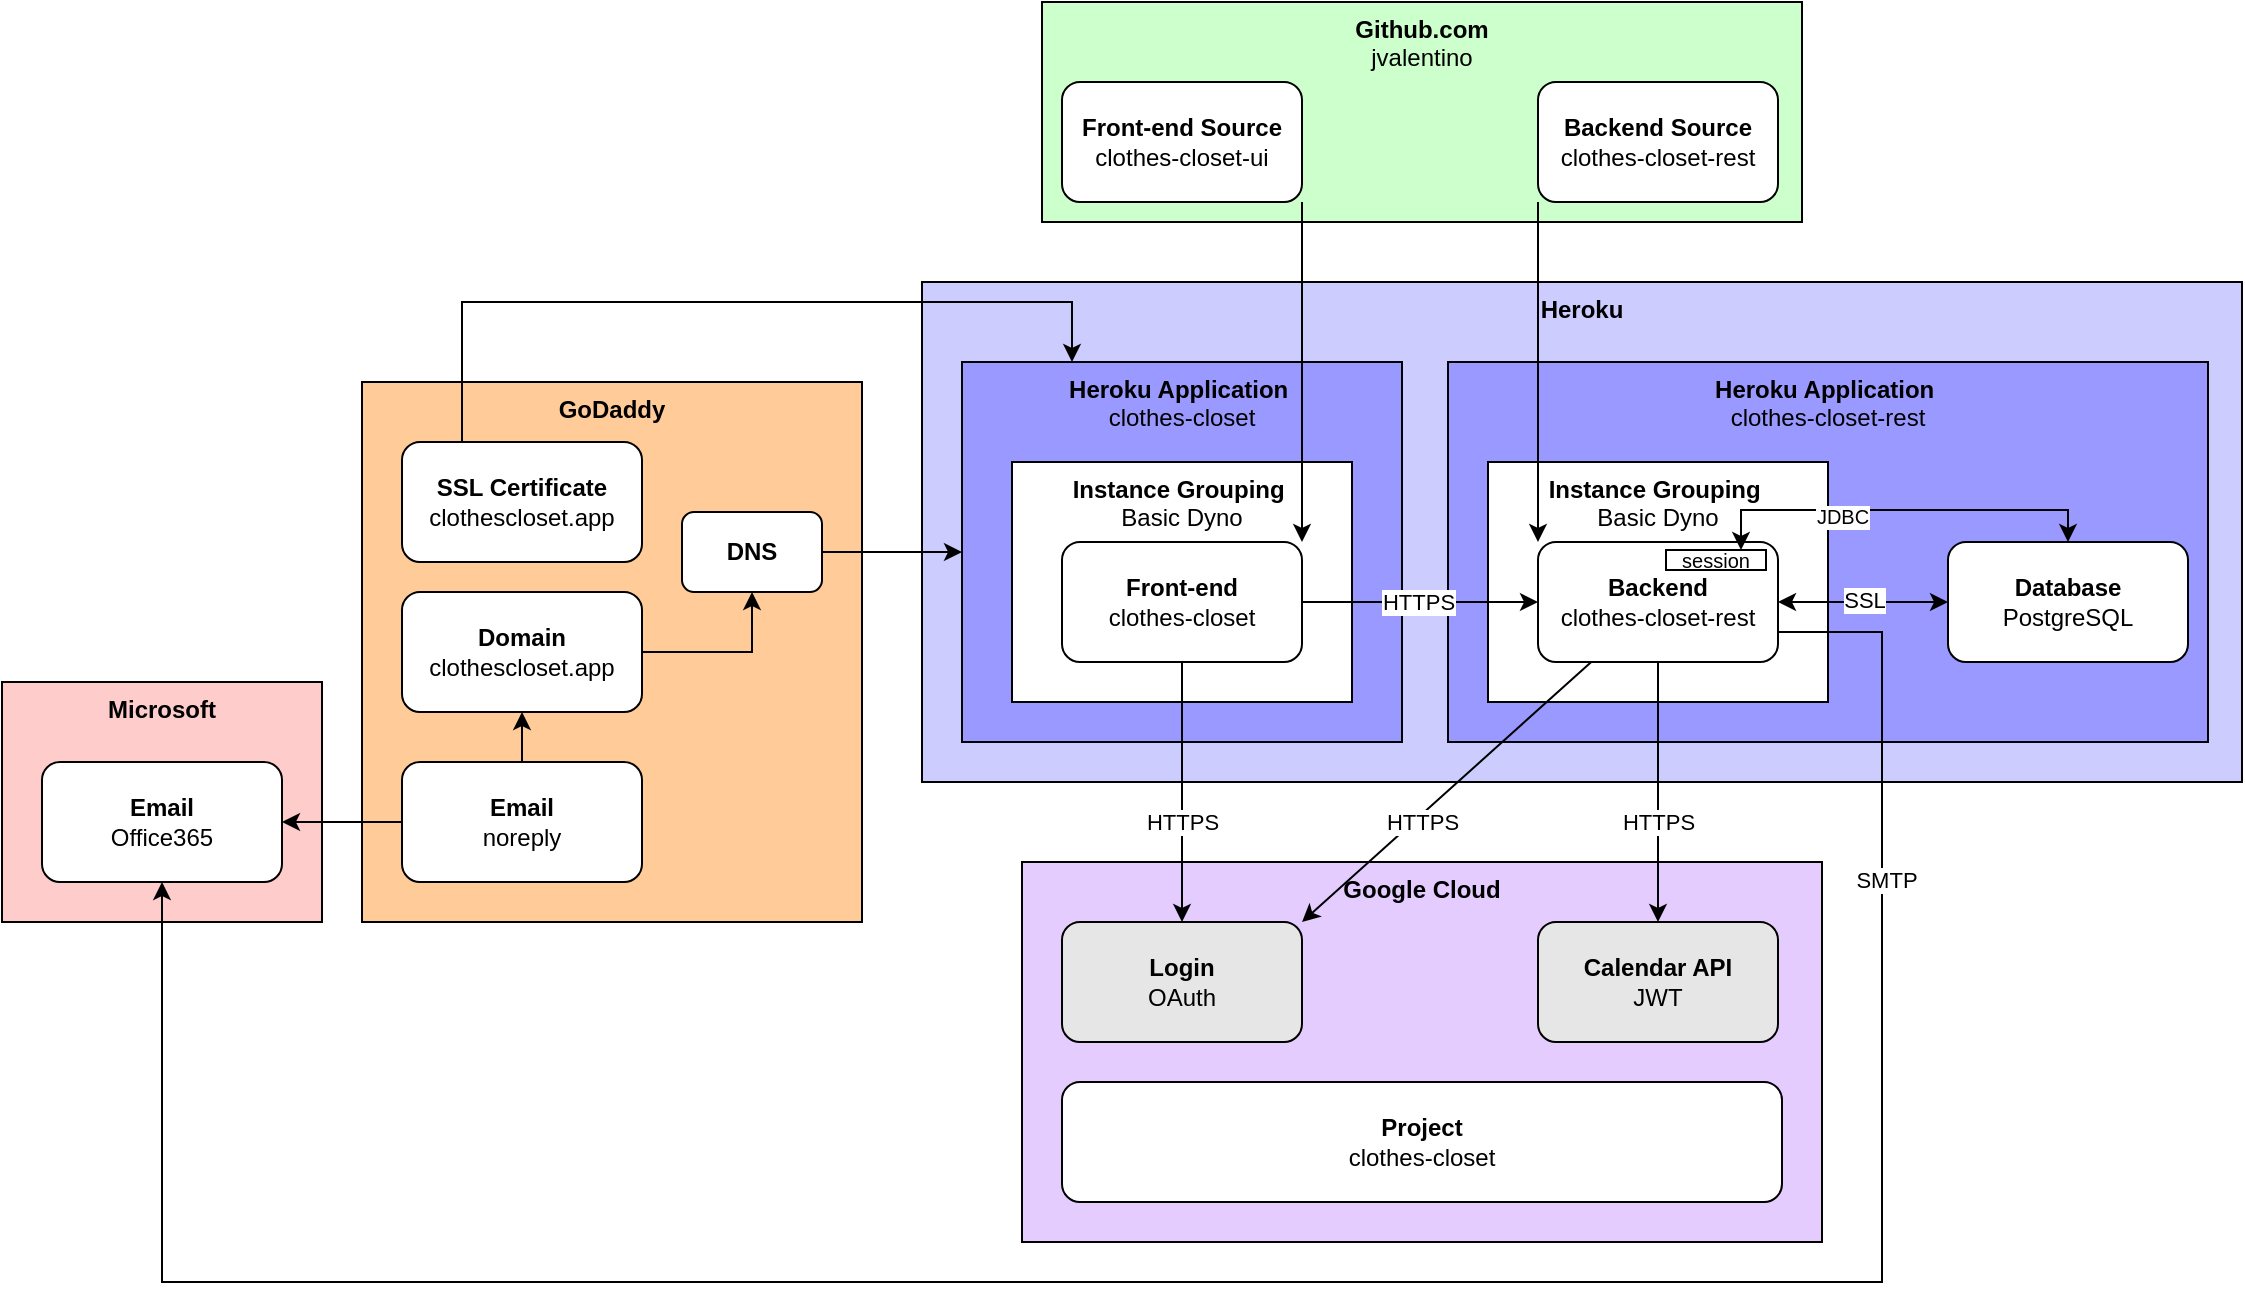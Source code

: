 <mxfile version="20.8.10" type="device" pages="11"><diagram id="kWfZogZuuEKu-Zx5nxHj" name="high-level architecture"><mxGraphModel dx="1741" dy="638" grid="1" gridSize="10" guides="1" tooltips="1" connect="1" arrows="1" fold="1" page="1" pageScale="1" pageWidth="850" pageHeight="1100" math="0" shadow="0"><root><mxCell id="0"/><mxCell id="1" parent="0"/><mxCell id="7VdqjiGqz_4rYYKEBo3W-19" value="&lt;b&gt;Microsoft&lt;/b&gt;" style="rounded=0;whiteSpace=wrap;html=1;verticalAlign=top;fillColor=#FFCCCC;" parent="1" vertex="1"><mxGeometry x="-390" y="360" width="160" height="120" as="geometry"/></mxCell><mxCell id="7VdqjiGqz_4rYYKEBo3W-5" value="&lt;b&gt;GoDaddy&lt;/b&gt;" style="rounded=0;whiteSpace=wrap;html=1;verticalAlign=top;fillColor=#FFCC99;" parent="1" vertex="1"><mxGeometry x="-210" y="210" width="250" height="270" as="geometry"/></mxCell><mxCell id="7I8Vz6KWjNFxJbwvXGVF-24" value="&lt;b&gt;Google Cloud&lt;br&gt;&lt;/b&gt;" style="rounded=0;whiteSpace=wrap;html=1;verticalAlign=top;fillColor=#E5CCFF;" parent="1" vertex="1"><mxGeometry x="120" y="450" width="400" height="190" as="geometry"/></mxCell><mxCell id="7I8Vz6KWjNFxJbwvXGVF-16" value="&lt;b&gt;Heroku&lt;br&gt;&lt;/b&gt;" style="rounded=0;whiteSpace=wrap;html=1;verticalAlign=top;fillColor=#CCCCFF;" parent="1" vertex="1"><mxGeometry x="70" y="160" width="660" height="250" as="geometry"/></mxCell><mxCell id="7I8Vz6KWjNFxJbwvXGVF-15" value="&lt;b&gt;Github.com&lt;br&gt;&lt;/b&gt;jvalentino" style="rounded=0;whiteSpace=wrap;html=1;verticalAlign=top;fillColor=#CCFFCC;" parent="1" vertex="1"><mxGeometry x="130" y="20" width="380" height="110" as="geometry"/></mxCell><mxCell id="7I8Vz6KWjNFxJbwvXGVF-9" value="&lt;b&gt;Heroku Application&amp;nbsp;&lt;br&gt;&lt;/b&gt;clothes-closet" style="rounded=0;whiteSpace=wrap;html=1;verticalAlign=top;fillColor=#9999FF;" parent="1" vertex="1"><mxGeometry x="90" y="200" width="220" height="190" as="geometry"/></mxCell><mxCell id="7I8Vz6KWjNFxJbwvXGVF-8" value="&lt;b&gt;Instance Grouping&amp;nbsp;&lt;br&gt;&lt;/b&gt;Basic Dyno" style="rounded=0;whiteSpace=wrap;html=1;verticalAlign=top;" parent="1" vertex="1"><mxGeometry x="115" y="250" width="170" height="120" as="geometry"/></mxCell><mxCell id="7I8Vz6KWjNFxJbwvXGVF-7" value="&lt;b&gt;Heroku Application&amp;nbsp;&lt;br&gt;&lt;/b&gt;clothes-closet-rest" style="rounded=0;whiteSpace=wrap;html=1;verticalAlign=top;fillColor=#9999FF;" parent="1" vertex="1"><mxGeometry x="333" y="200" width="380" height="190" as="geometry"/></mxCell><mxCell id="7I8Vz6KWjNFxJbwvXGVF-6" value="&lt;b&gt;Instance Grouping&amp;nbsp;&lt;br&gt;&lt;/b&gt;Basic Dyno" style="rounded=0;whiteSpace=wrap;html=1;verticalAlign=top;" parent="1" vertex="1"><mxGeometry x="353" y="250" width="170" height="120" as="geometry"/></mxCell><mxCell id="7I8Vz6KWjNFxJbwvXGVF-4" style="edgeStyle=orthogonalEdgeStyle;rounded=0;orthogonalLoop=1;jettySize=auto;html=1;entryX=0;entryY=0.5;entryDx=0;entryDy=0;" parent="1" source="7I8Vz6KWjNFxJbwvXGVF-1" target="7I8Vz6KWjNFxJbwvXGVF-2" edge="1"><mxGeometry relative="1" as="geometry"/></mxCell><mxCell id="7I8Vz6KWjNFxJbwvXGVF-17" value="HTTPS" style="edgeLabel;html=1;align=center;verticalAlign=middle;resizable=0;points=[];" parent="7I8Vz6KWjNFxJbwvXGVF-4" vertex="1" connectable="0"><mxGeometry x="-0.017" relative="1" as="geometry"><mxPoint as="offset"/></mxGeometry></mxCell><mxCell id="7I8Vz6KWjNFxJbwvXGVF-21" style="edgeStyle=orthogonalEdgeStyle;rounded=0;orthogonalLoop=1;jettySize=auto;html=1;startArrow=none;startFill=0;endArrow=classic;endFill=1;" parent="1" source="7I8Vz6KWjNFxJbwvXGVF-1" target="7I8Vz6KWjNFxJbwvXGVF-19" edge="1"><mxGeometry relative="1" as="geometry"/></mxCell><mxCell id="7VdqjiGqz_4rYYKEBo3W-14" value="HTTPS" style="edgeLabel;html=1;align=center;verticalAlign=middle;resizable=0;points=[];" parent="7I8Vz6KWjNFxJbwvXGVF-21" vertex="1" connectable="0"><mxGeometry x="-0.031" y="-1" relative="1" as="geometry"><mxPoint x="1" y="17" as="offset"/></mxGeometry></mxCell><mxCell id="7I8Vz6KWjNFxJbwvXGVF-1" value="&lt;b&gt;Front-end&lt;br&gt;&lt;/b&gt;clothes-closet" style="rounded=1;whiteSpace=wrap;html=1;" parent="1" vertex="1"><mxGeometry x="140" y="290" width="120" height="60" as="geometry"/></mxCell><mxCell id="7I8Vz6KWjNFxJbwvXGVF-5" style="edgeStyle=orthogonalEdgeStyle;rounded=0;orthogonalLoop=1;jettySize=auto;html=1;entryX=0;entryY=0.5;entryDx=0;entryDy=0;startArrow=classic;startFill=1;" parent="1" source="7I8Vz6KWjNFxJbwvXGVF-2" target="7I8Vz6KWjNFxJbwvXGVF-3" edge="1"><mxGeometry relative="1" as="geometry"/></mxCell><mxCell id="7I8Vz6KWjNFxJbwvXGVF-18" value="SSL" style="edgeLabel;html=1;align=center;verticalAlign=middle;resizable=0;points=[];" parent="7I8Vz6KWjNFxJbwvXGVF-5" vertex="1" connectable="0"><mxGeometry x="0.012" y="1" relative="1" as="geometry"><mxPoint as="offset"/></mxGeometry></mxCell><mxCell id="7I8Vz6KWjNFxJbwvXGVF-22" style="edgeStyle=orthogonalEdgeStyle;rounded=0;orthogonalLoop=1;jettySize=auto;html=1;startArrow=none;startFill=0;endArrow=classic;endFill=1;" parent="1" source="7I8Vz6KWjNFxJbwvXGVF-2" target="7I8Vz6KWjNFxJbwvXGVF-20" edge="1"><mxGeometry relative="1" as="geometry"/></mxCell><mxCell id="7VdqjiGqz_4rYYKEBo3W-16" value="HTTPS" style="edgeLabel;html=1;align=center;verticalAlign=middle;resizable=0;points=[];" parent="7I8Vz6KWjNFxJbwvXGVF-22" vertex="1" connectable="0"><mxGeometry x="-0.262" y="-3" relative="1" as="geometry"><mxPoint x="3" y="32" as="offset"/></mxGeometry></mxCell><mxCell id="7I8Vz6KWjNFxJbwvXGVF-23" style="rounded=0;orthogonalLoop=1;jettySize=auto;html=1;entryX=1;entryY=0;entryDx=0;entryDy=0;startArrow=none;startFill=0;endArrow=classic;endFill=1;" parent="1" source="7I8Vz6KWjNFxJbwvXGVF-2" target="7I8Vz6KWjNFxJbwvXGVF-19" edge="1"><mxGeometry relative="1" as="geometry"/></mxCell><mxCell id="7VdqjiGqz_4rYYKEBo3W-15" value="HTTPS" style="edgeLabel;html=1;align=center;verticalAlign=middle;resizable=0;points=[];" parent="7I8Vz6KWjNFxJbwvXGVF-23" vertex="1" connectable="0"><mxGeometry x="-0.134" y="-3" relative="1" as="geometry"><mxPoint x="-20" y="26" as="offset"/></mxGeometry></mxCell><mxCell id="7I8Vz6KWjNFxJbwvXGVF-2" value="&lt;b&gt;Backend&lt;br&gt;&lt;/b&gt;clothes-closet-rest" style="rounded=1;whiteSpace=wrap;html=1;" parent="1" vertex="1"><mxGeometry x="378" y="290" width="120" height="60" as="geometry"/></mxCell><mxCell id="7I8Vz6KWjNFxJbwvXGVF-3" value="&lt;b&gt;Database&lt;br&gt;&lt;/b&gt;PostgreSQL" style="rounded=1;whiteSpace=wrap;html=1;" parent="1" vertex="1"><mxGeometry x="583" y="290" width="120" height="60" as="geometry"/></mxCell><mxCell id="7I8Vz6KWjNFxJbwvXGVF-13" style="edgeStyle=orthogonalEdgeStyle;rounded=0;orthogonalLoop=1;jettySize=auto;html=1;entryX=1;entryY=0;entryDx=0;entryDy=0;startArrow=none;startFill=0;exitX=1;exitY=1;exitDx=0;exitDy=0;endArrow=classic;endFill=1;" parent="1" source="7I8Vz6KWjNFxJbwvXGVF-11" target="7I8Vz6KWjNFxJbwvXGVF-1" edge="1"><mxGeometry relative="1" as="geometry"/></mxCell><mxCell id="7I8Vz6KWjNFxJbwvXGVF-11" value="&lt;b&gt;Front-end Source&lt;br&gt;&lt;/b&gt;clothes-closet-ui" style="rounded=1;whiteSpace=wrap;html=1;" parent="1" vertex="1"><mxGeometry x="140" y="60" width="120" height="60" as="geometry"/></mxCell><mxCell id="7I8Vz6KWjNFxJbwvXGVF-14" style="edgeStyle=orthogonalEdgeStyle;rounded=0;orthogonalLoop=1;jettySize=auto;html=1;entryX=0;entryY=0;entryDx=0;entryDy=0;startArrow=none;startFill=0;endArrow=classic;endFill=1;exitX=0;exitY=1;exitDx=0;exitDy=0;" parent="1" source="7I8Vz6KWjNFxJbwvXGVF-12" target="7I8Vz6KWjNFxJbwvXGVF-2" edge="1"><mxGeometry relative="1" as="geometry"/></mxCell><mxCell id="7I8Vz6KWjNFxJbwvXGVF-12" value="&lt;b&gt;Backend Source&lt;br&gt;&lt;/b&gt;clothes-closet-rest" style="rounded=1;whiteSpace=wrap;html=1;" parent="1" vertex="1"><mxGeometry x="378" y="60" width="120" height="60" as="geometry"/></mxCell><mxCell id="7I8Vz6KWjNFxJbwvXGVF-19" value="&lt;b&gt;Login&lt;br&gt;&lt;/b&gt;OAuth" style="rounded=1;whiteSpace=wrap;html=1;fillColor=#E6E6E6;" parent="1" vertex="1"><mxGeometry x="140" y="480" width="120" height="60" as="geometry"/></mxCell><mxCell id="7I8Vz6KWjNFxJbwvXGVF-20" value="&lt;b&gt;Calendar API&lt;br&gt;&lt;/b&gt;JWT" style="rounded=1;whiteSpace=wrap;html=1;fillColor=#E6E6E6;" parent="1" vertex="1"><mxGeometry x="378" y="480" width="120" height="60" as="geometry"/></mxCell><mxCell id="7I8Vz6KWjNFxJbwvXGVF-25" value="&lt;b&gt;Project&lt;br&gt;&lt;/b&gt;clothes-closet" style="rounded=1;whiteSpace=wrap;html=1;" parent="1" vertex="1"><mxGeometry x="140" y="560" width="360" height="60" as="geometry"/></mxCell><mxCell id="7VdqjiGqz_4rYYKEBo3W-8" style="edgeStyle=orthogonalEdgeStyle;rounded=0;orthogonalLoop=1;jettySize=auto;html=1;entryX=0.5;entryY=1;entryDx=0;entryDy=0;" parent="1" source="7VdqjiGqz_4rYYKEBo3W-1" target="7VdqjiGqz_4rYYKEBo3W-3" edge="1"><mxGeometry relative="1" as="geometry"/></mxCell><mxCell id="7VdqjiGqz_4rYYKEBo3W-1" value="&lt;b&gt;Domain&lt;br&gt;&lt;/b&gt;clothescloset.app" style="rounded=1;whiteSpace=wrap;html=1;" parent="1" vertex="1"><mxGeometry x="-190" y="315" width="120" height="60" as="geometry"/></mxCell><mxCell id="7VdqjiGqz_4rYYKEBo3W-9" style="edgeStyle=orthogonalEdgeStyle;rounded=0;orthogonalLoop=1;jettySize=auto;html=1;entryX=0.25;entryY=0;entryDx=0;entryDy=0;exitX=0.25;exitY=0;exitDx=0;exitDy=0;" parent="1" source="7VdqjiGqz_4rYYKEBo3W-2" target="7I8Vz6KWjNFxJbwvXGVF-9" edge="1"><mxGeometry relative="1" as="geometry"><Array as="points"><mxPoint x="-160" y="170"/><mxPoint x="145" y="170"/></Array></mxGeometry></mxCell><mxCell id="7VdqjiGqz_4rYYKEBo3W-2" value="&lt;b&gt;SSL Certificate&lt;br&gt;&lt;/b&gt;clothescloset.app" style="rounded=1;whiteSpace=wrap;html=1;" parent="1" vertex="1"><mxGeometry x="-190" y="240" width="120" height="60" as="geometry"/></mxCell><mxCell id="7VdqjiGqz_4rYYKEBo3W-4" style="edgeStyle=orthogonalEdgeStyle;rounded=0;orthogonalLoop=1;jettySize=auto;html=1;entryX=0;entryY=0.5;entryDx=0;entryDy=0;" parent="1" source="7VdqjiGqz_4rYYKEBo3W-3" target="7I8Vz6KWjNFxJbwvXGVF-9" edge="1"><mxGeometry relative="1" as="geometry"/></mxCell><mxCell id="7VdqjiGqz_4rYYKEBo3W-3" value="&lt;b&gt;DNS&lt;/b&gt;" style="rounded=1;whiteSpace=wrap;html=1;" parent="1" vertex="1"><mxGeometry x="-50" y="275" width="70" height="40" as="geometry"/></mxCell><mxCell id="7VdqjiGqz_4rYYKEBo3W-11" style="edgeStyle=orthogonalEdgeStyle;rounded=0;orthogonalLoop=1;jettySize=auto;html=1;" parent="1" source="7VdqjiGqz_4rYYKEBo3W-10" target="7VdqjiGqz_4rYYKEBo3W-1" edge="1"><mxGeometry relative="1" as="geometry"/></mxCell><mxCell id="7VdqjiGqz_4rYYKEBo3W-18" style="edgeStyle=orthogonalEdgeStyle;rounded=0;orthogonalLoop=1;jettySize=auto;html=1;" parent="1" source="7VdqjiGqz_4rYYKEBo3W-10" target="7VdqjiGqz_4rYYKEBo3W-17" edge="1"><mxGeometry relative="1" as="geometry"/></mxCell><mxCell id="7VdqjiGqz_4rYYKEBo3W-10" value="&lt;b&gt;Email&lt;br&gt;&lt;/b&gt;noreply" style="rounded=1;whiteSpace=wrap;html=1;" parent="1" vertex="1"><mxGeometry x="-190" y="400" width="120" height="60" as="geometry"/></mxCell><mxCell id="7VdqjiGqz_4rYYKEBo3W-12" style="edgeStyle=orthogonalEdgeStyle;rounded=0;orthogonalLoop=1;jettySize=auto;html=1;entryX=0.5;entryY=1;entryDx=0;entryDy=0;exitX=1;exitY=0.75;exitDx=0;exitDy=0;" parent="1" source="7I8Vz6KWjNFxJbwvXGVF-2" target="7VdqjiGqz_4rYYKEBo3W-17" edge="1"><mxGeometry relative="1" as="geometry"><Array as="points"><mxPoint x="550" y="335"/><mxPoint x="550" y="660"/><mxPoint x="-310" y="660"/></Array></mxGeometry></mxCell><mxCell id="7VdqjiGqz_4rYYKEBo3W-13" value="SMTP" style="edgeLabel;html=1;align=center;verticalAlign=middle;resizable=0;points=[];" parent="7VdqjiGqz_4rYYKEBo3W-12" vertex="1" connectable="0"><mxGeometry x="-0.755" y="2" relative="1" as="geometry"><mxPoint as="offset"/></mxGeometry></mxCell><mxCell id="7VdqjiGqz_4rYYKEBo3W-17" value="&lt;b&gt;Email&lt;br&gt;&lt;/b&gt;Office365" style="rounded=1;whiteSpace=wrap;html=1;" parent="1" vertex="1"><mxGeometry x="-370" y="400" width="120" height="60" as="geometry"/></mxCell><mxCell id="IumkM9dnhAjxLkvPkOYR-2" style="edgeStyle=orthogonalEdgeStyle;rounded=0;orthogonalLoop=1;jettySize=auto;html=1;entryX=0.5;entryY=0;entryDx=0;entryDy=0;fontSize=10;exitX=0.75;exitY=0;exitDx=0;exitDy=0;startArrow=classic;startFill=1;" edge="1" parent="1" source="IumkM9dnhAjxLkvPkOYR-1" target="7I8Vz6KWjNFxJbwvXGVF-3"><mxGeometry relative="1" as="geometry"/></mxCell><mxCell id="IumkM9dnhAjxLkvPkOYR-3" value="JDBC" style="edgeLabel;html=1;align=center;verticalAlign=middle;resizable=0;points=[];fontSize=10;" vertex="1" connectable="0" parent="IumkM9dnhAjxLkvPkOYR-2"><mxGeometry x="-0.295" y="-3" relative="1" as="geometry"><mxPoint as="offset"/></mxGeometry></mxCell><mxCell id="IumkM9dnhAjxLkvPkOYR-1" value="session" style="rounded=0;whiteSpace=wrap;html=1;fontSize=10;" vertex="1" parent="1"><mxGeometry x="442" y="294" width="50" height="10" as="geometry"/></mxCell></root></mxGraphModel></diagram><diagram name="step-1" id="D4ouhE2112jqoPeDTWcY"><mxGraphModel dx="1114" dy="798" grid="1" gridSize="10" guides="1" tooltips="1" connect="1" arrows="1" fold="1" page="1" pageScale="1" pageWidth="850" pageHeight="1100" math="0" shadow="0"><root><mxCell id="CE_SUp253Zu7oRqcW8HZ-0"/><mxCell id="CE_SUp253Zu7oRqcW8HZ-1" parent="CE_SUp253Zu7oRqcW8HZ-0"/><mxCell id="CE_SUp253Zu7oRqcW8HZ-2" value="&lt;b&gt;Server&lt;/b&gt;" style="rounded=0;whiteSpace=wrap;html=1;verticalAlign=top;fillColor=#E6E6E6;" vertex="1" parent="CE_SUp253Zu7oRqcW8HZ-1"><mxGeometry x="370" y="250" width="350" height="140" as="geometry"/></mxCell><mxCell id="CE_SUp253Zu7oRqcW8HZ-4" style="edgeStyle=orthogonalEdgeStyle;rounded=0;orthogonalLoop=1;jettySize=auto;html=1;fontSize=10;startArrow=classic;startFill=1;" edge="1" parent="CE_SUp253Zu7oRqcW8HZ-1" source="CE_SUp253Zu7oRqcW8HZ-6" target="CE_SUp253Zu7oRqcW8HZ-9"><mxGeometry relative="1" as="geometry"/></mxCell><mxCell id="CE_SUp253Zu7oRqcW8HZ-5" value="TCP/IP" style="edgeLabel;html=1;align=center;verticalAlign=middle;resizable=0;points=[];fontSize=10;" vertex="1" connectable="0" parent="CE_SUp253Zu7oRqcW8HZ-4"><mxGeometry x="0.025" relative="1" as="geometry"><mxPoint y="1" as="offset"/></mxGeometry></mxCell><mxCell id="CE_SUp253Zu7oRqcW8HZ-6" value="&lt;b&gt;Server-Side Scripting&lt;/b&gt;" style="rounded=1;whiteSpace=wrap;html=1;" vertex="1" parent="CE_SUp253Zu7oRqcW8HZ-1"><mxGeometry x="390" y="290" width="120" height="60" as="geometry"/></mxCell><mxCell id="CE_SUp253Zu7oRqcW8HZ-9" value="&lt;b&gt;Database&lt;br&gt;&lt;/b&gt;RDBMS" style="rounded=1;whiteSpace=wrap;html=1;" vertex="1" parent="CE_SUp253Zu7oRqcW8HZ-1"><mxGeometry x="590" y="290" width="120" height="60" as="geometry"/></mxCell><mxCell id="CE_SUp253Zu7oRqcW8HZ-10" value="session" style="rounded=0;whiteSpace=wrap;html=1;fontSize=10;" vertex="1" parent="CE_SUp253Zu7oRqcW8HZ-1"><mxGeometry x="450" y="294" width="50" height="10" as="geometry"/></mxCell><mxCell id="CE_SUp253Zu7oRqcW8HZ-11" style="edgeStyle=none;rounded=0;orthogonalLoop=1;jettySize=auto;html=1;entryX=0;entryY=0.5;entryDx=0;entryDy=0;fontSize=10;startArrow=none;startFill=0;" edge="1" parent="CE_SUp253Zu7oRqcW8HZ-1" source="CE_SUp253Zu7oRqcW8HZ-13" target="CE_SUp253Zu7oRqcW8HZ-6"><mxGeometry relative="1" as="geometry"><mxPoint x="200" y="320" as="targetPoint"/></mxGeometry></mxCell><mxCell id="CE_SUp253Zu7oRqcW8HZ-12" value="HTTP" style="edgeLabel;html=1;align=center;verticalAlign=middle;resizable=0;points=[];fontSize=10;" vertex="1" connectable="0" parent="CE_SUp253Zu7oRqcW8HZ-11"><mxGeometry x="-0.057" y="2" relative="1" as="geometry"><mxPoint as="offset"/></mxGeometry></mxCell><mxCell id="CE_SUp253Zu7oRqcW8HZ-13" value="&lt;b&gt;Browser&lt;/b&gt;" style="rounded=1;whiteSpace=wrap;html=1;" vertex="1" parent="CE_SUp253Zu7oRqcW8HZ-1"><mxGeometry x="190" y="290" width="120" height="60" as="geometry"/></mxCell><mxCell id="CE_SUp253Zu7oRqcW8HZ-14" style="edgeStyle=none;rounded=0;orthogonalLoop=1;jettySize=auto;html=1;entryX=0;entryY=0.5;entryDx=0;entryDy=0;fontSize=10;startArrow=none;startFill=0;" edge="1" parent="CE_SUp253Zu7oRqcW8HZ-1" source="CE_SUp253Zu7oRqcW8HZ-15" target="CE_SUp253Zu7oRqcW8HZ-13"><mxGeometry relative="1" as="geometry"/></mxCell><mxCell id="CE_SUp253Zu7oRqcW8HZ-15" value="User" style="shape=umlActor;verticalLabelPosition=bottom;verticalAlign=top;html=1;outlineConnect=0;fontSize=10;fillColor=#FFFFFF;" vertex="1" parent="CE_SUp253Zu7oRqcW8HZ-1"><mxGeometry x="130" y="290" width="30" height="60" as="geometry"/></mxCell></root></mxGraphModel></diagram><diagram name="step-2" id="OGYQGetlpes5V41bhEMw"><mxGraphModel dx="1114" dy="798" grid="1" gridSize="10" guides="1" tooltips="1" connect="1" arrows="1" fold="1" page="1" pageScale="1" pageWidth="850" pageHeight="1100" math="0" shadow="0"><root><mxCell id="7L3GmFWhlr99elX4tCLa-0"/><mxCell id="7L3GmFWhlr99elX4tCLa-1" parent="7L3GmFWhlr99elX4tCLa-0"/><mxCell id="03wtKL5ZPbaMjIA06dMX-0" value="&lt;b&gt;Server&lt;/b&gt;" style="rounded=0;whiteSpace=wrap;html=1;verticalAlign=top;fillColor=#E6E6E6;" vertex="1" parent="7L3GmFWhlr99elX4tCLa-1"><mxGeometry x="570" y="250" width="160" height="140" as="geometry"/></mxCell><mxCell id="7L3GmFWhlr99elX4tCLa-2" value="&lt;b&gt;Server&lt;/b&gt;" style="rounded=0;whiteSpace=wrap;html=1;verticalAlign=top;fillColor=#E6E6E6;" vertex="1" parent="7L3GmFWhlr99elX4tCLa-1"><mxGeometry x="370" y="250" width="160" height="140" as="geometry"/></mxCell><mxCell id="7L3GmFWhlr99elX4tCLa-3" style="edgeStyle=orthogonalEdgeStyle;rounded=0;orthogonalLoop=1;jettySize=auto;html=1;fontSize=10;startArrow=classic;startFill=1;" edge="1" parent="7L3GmFWhlr99elX4tCLa-1" source="7L3GmFWhlr99elX4tCLa-5" target="7L3GmFWhlr99elX4tCLa-6"><mxGeometry relative="1" as="geometry"/></mxCell><mxCell id="7L3GmFWhlr99elX4tCLa-4" value="TCP/IP" style="edgeLabel;html=1;align=center;verticalAlign=middle;resizable=0;points=[];fontSize=10;" vertex="1" connectable="0" parent="7L3GmFWhlr99elX4tCLa-3"><mxGeometry x="0.025" relative="1" as="geometry"><mxPoint y="1" as="offset"/></mxGeometry></mxCell><mxCell id="7L3GmFWhlr99elX4tCLa-5" value="&lt;b&gt;Server-Side Scripting&lt;/b&gt;" style="rounded=1;whiteSpace=wrap;html=1;" vertex="1" parent="7L3GmFWhlr99elX4tCLa-1"><mxGeometry x="390" y="290" width="120" height="60" as="geometry"/></mxCell><mxCell id="7L3GmFWhlr99elX4tCLa-6" value="&lt;b&gt;Database&lt;br&gt;&lt;/b&gt;RDBMS" style="rounded=1;whiteSpace=wrap;html=1;" vertex="1" parent="7L3GmFWhlr99elX4tCLa-1"><mxGeometry x="590" y="290" width="120" height="60" as="geometry"/></mxCell><mxCell id="7L3GmFWhlr99elX4tCLa-7" value="session" style="rounded=0;whiteSpace=wrap;html=1;fontSize=10;" vertex="1" parent="7L3GmFWhlr99elX4tCLa-1"><mxGeometry x="450" y="294" width="50" height="10" as="geometry"/></mxCell><mxCell id="7L3GmFWhlr99elX4tCLa-8" style="edgeStyle=none;rounded=0;orthogonalLoop=1;jettySize=auto;html=1;entryX=0;entryY=0.5;entryDx=0;entryDy=0;fontSize=10;startArrow=none;startFill=0;" edge="1" parent="7L3GmFWhlr99elX4tCLa-1" source="7L3GmFWhlr99elX4tCLa-10" target="7L3GmFWhlr99elX4tCLa-5"><mxGeometry relative="1" as="geometry"><mxPoint x="200" y="320" as="targetPoint"/></mxGeometry></mxCell><mxCell id="7L3GmFWhlr99elX4tCLa-9" value="HTTP" style="edgeLabel;html=1;align=center;verticalAlign=middle;resizable=0;points=[];fontSize=10;" vertex="1" connectable="0" parent="7L3GmFWhlr99elX4tCLa-8"><mxGeometry x="-0.057" y="2" relative="1" as="geometry"><mxPoint as="offset"/></mxGeometry></mxCell><mxCell id="7L3GmFWhlr99elX4tCLa-10" value="&lt;b&gt;Browser&lt;/b&gt;" style="rounded=1;whiteSpace=wrap;html=1;" vertex="1" parent="7L3GmFWhlr99elX4tCLa-1"><mxGeometry x="190" y="290" width="120" height="60" as="geometry"/></mxCell><mxCell id="7L3GmFWhlr99elX4tCLa-11" style="edgeStyle=none;rounded=0;orthogonalLoop=1;jettySize=auto;html=1;entryX=0;entryY=0.5;entryDx=0;entryDy=0;fontSize=10;startArrow=none;startFill=0;" edge="1" parent="7L3GmFWhlr99elX4tCLa-1" source="7L3GmFWhlr99elX4tCLa-12" target="7L3GmFWhlr99elX4tCLa-10"><mxGeometry relative="1" as="geometry"/></mxCell><mxCell id="7L3GmFWhlr99elX4tCLa-12" value="User" style="shape=umlActor;verticalLabelPosition=bottom;verticalAlign=top;html=1;outlineConnect=0;fontSize=10;fillColor=#FFFFFF;" vertex="1" parent="7L3GmFWhlr99elX4tCLa-1"><mxGeometry x="130" y="290" width="30" height="60" as="geometry"/></mxCell></root></mxGraphModel></diagram><diagram name="step-3" id="8zQoBhzJYa9ILCYFGunB"><mxGraphModel dx="768" dy="550" grid="1" gridSize="10" guides="1" tooltips="1" connect="1" arrows="1" fold="1" page="0" pageScale="1" pageWidth="850" pageHeight="1100" math="0" shadow="0"><root><mxCell id="N6DPQZttCNOP0s-Tf2oD-0"/><mxCell id="N6DPQZttCNOP0s-Tf2oD-1" parent="N6DPQZttCNOP0s-Tf2oD-0"/><mxCell id="-iI0ZmJpK9oBvnZn4b5N-13" value="&lt;b&gt;Server&lt;/b&gt;" style="rounded=0;whiteSpace=wrap;html=1;verticalAlign=top;fillColor=#E6E6E6;" vertex="1" parent="N6DPQZttCNOP0s-Tf2oD-1"><mxGeometry x="350" y="250" width="160" height="120" as="geometry"/></mxCell><mxCell id="N6DPQZttCNOP0s-Tf2oD-2" value="&lt;b&gt;Server&lt;/b&gt;" style="rounded=0;whiteSpace=wrap;html=1;verticalAlign=top;fillColor=#E6E6E6;" vertex="1" parent="N6DPQZttCNOP0s-Tf2oD-1"><mxGeometry x="730" y="250" width="160" height="120" as="geometry"/></mxCell><mxCell id="N6DPQZttCNOP0s-Tf2oD-3" value="&lt;b&gt;Server&lt;/b&gt;" style="rounded=0;whiteSpace=wrap;html=1;verticalAlign=top;fillColor=#E6E6E6;" vertex="1" parent="N6DPQZttCNOP0s-Tf2oD-1"><mxGeometry x="530" y="250" width="160" height="120" as="geometry"/></mxCell><mxCell id="N6DPQZttCNOP0s-Tf2oD-4" style="edgeStyle=orthogonalEdgeStyle;rounded=0;orthogonalLoop=1;jettySize=auto;html=1;fontSize=10;startArrow=classic;startFill=1;" edge="1" parent="N6DPQZttCNOP0s-Tf2oD-1" source="N6DPQZttCNOP0s-Tf2oD-6" target="N6DPQZttCNOP0s-Tf2oD-7"><mxGeometry relative="1" as="geometry"/></mxCell><mxCell id="N6DPQZttCNOP0s-Tf2oD-5" value="TCP/IP" style="edgeLabel;html=1;align=center;verticalAlign=middle;resizable=0;points=[];fontSize=10;" vertex="1" connectable="0" parent="N6DPQZttCNOP0s-Tf2oD-4"><mxGeometry x="0.025" relative="1" as="geometry"><mxPoint y="1" as="offset"/></mxGeometry></mxCell><mxCell id="N6DPQZttCNOP0s-Tf2oD-6" value="&lt;b&gt;Server-Side Scripting #1&lt;/b&gt;" style="rounded=1;whiteSpace=wrap;html=1;" vertex="1" parent="N6DPQZttCNOP0s-Tf2oD-1"><mxGeometry x="550" y="290" width="120" height="60" as="geometry"/></mxCell><mxCell id="N6DPQZttCNOP0s-Tf2oD-7" value="&lt;b&gt;Database&lt;br&gt;&lt;/b&gt;RDBMS" style="rounded=1;whiteSpace=wrap;html=1;" vertex="1" parent="N6DPQZttCNOP0s-Tf2oD-1"><mxGeometry x="750" y="290" width="120" height="60" as="geometry"/></mxCell><mxCell id="N6DPQZttCNOP0s-Tf2oD-8" value="session" style="rounded=0;whiteSpace=wrap;html=1;fontSize=10;" vertex="1" parent="N6DPQZttCNOP0s-Tf2oD-1"><mxGeometry x="610" y="294" width="50" height="10" as="geometry"/></mxCell><mxCell id="N6DPQZttCNOP0s-Tf2oD-9" style="edgeStyle=none;rounded=0;orthogonalLoop=1;jettySize=auto;html=1;entryX=0;entryY=0.5;entryDx=0;entryDy=0;fontSize=10;startArrow=none;startFill=0;" edge="1" parent="N6DPQZttCNOP0s-Tf2oD-1" source="N6DPQZttCNOP0s-Tf2oD-11" target="-iI0ZmJpK9oBvnZn4b5N-0"><mxGeometry relative="1" as="geometry"><mxPoint x="200" y="320" as="targetPoint"/></mxGeometry></mxCell><mxCell id="N6DPQZttCNOP0s-Tf2oD-10" value="HTTP" style="edgeLabel;html=1;align=center;verticalAlign=middle;resizable=0;points=[];fontSize=10;" vertex="1" connectable="0" parent="N6DPQZttCNOP0s-Tf2oD-9"><mxGeometry x="-0.057" y="2" relative="1" as="geometry"><mxPoint as="offset"/></mxGeometry></mxCell><mxCell id="-iI0ZmJpK9oBvnZn4b5N-4" style="edgeStyle=orthogonalEdgeStyle;rounded=0;orthogonalLoop=1;jettySize=auto;html=1;entryX=0.25;entryY=0;entryDx=0;entryDy=0;fontSize=10;startArrow=none;startFill=0;endArrow=none;endFill=0;" edge="1" parent="N6DPQZttCNOP0s-Tf2oD-1" source="N6DPQZttCNOP0s-Tf2oD-11" target="N6DPQZttCNOP0s-Tf2oD-6"><mxGeometry relative="1" as="geometry"><Array as="points"><mxPoint x="250" y="230"/><mxPoint x="580" y="230"/></Array></mxGeometry></mxCell><mxCell id="-iI0ZmJpK9oBvnZn4b5N-5" value="Sticky Sessions" style="edgeLabel;html=1;align=center;verticalAlign=middle;resizable=0;points=[];fontSize=10;" vertex="1" connectable="0" parent="-iI0ZmJpK9oBvnZn4b5N-4"><mxGeometry x="-0.098" relative="1" as="geometry"><mxPoint as="offset"/></mxGeometry></mxCell><mxCell id="N6DPQZttCNOP0s-Tf2oD-11" value="&lt;b&gt;Browser&lt;/b&gt;" style="rounded=1;whiteSpace=wrap;html=1;" vertex="1" parent="N6DPQZttCNOP0s-Tf2oD-1"><mxGeometry x="190" y="290" width="120" height="60" as="geometry"/></mxCell><mxCell id="N6DPQZttCNOP0s-Tf2oD-12" style="edgeStyle=none;rounded=0;orthogonalLoop=1;jettySize=auto;html=1;entryX=0;entryY=0.5;entryDx=0;entryDy=0;fontSize=10;startArrow=none;startFill=0;" edge="1" parent="N6DPQZttCNOP0s-Tf2oD-1" source="N6DPQZttCNOP0s-Tf2oD-13" target="N6DPQZttCNOP0s-Tf2oD-11"><mxGeometry relative="1" as="geometry"/></mxCell><mxCell id="N6DPQZttCNOP0s-Tf2oD-13" value="User" style="shape=umlActor;verticalLabelPosition=bottom;verticalAlign=top;html=1;outlineConnect=0;fontSize=10;fillColor=#FFFFFF;" vertex="1" parent="N6DPQZttCNOP0s-Tf2oD-1"><mxGeometry x="130" y="290" width="30" height="60" as="geometry"/></mxCell><mxCell id="-iI0ZmJpK9oBvnZn4b5N-1" style="edgeStyle=none;rounded=0;orthogonalLoop=1;jettySize=auto;html=1;fontSize=10;startArrow=none;startFill=0;" edge="1" parent="N6DPQZttCNOP0s-Tf2oD-1" source="-iI0ZmJpK9oBvnZn4b5N-0" target="N6DPQZttCNOP0s-Tf2oD-6"><mxGeometry relative="1" as="geometry"/></mxCell><mxCell id="-iI0ZmJpK9oBvnZn4b5N-2" value="HTTP" style="edgeLabel;html=1;align=center;verticalAlign=middle;resizable=0;points=[];fontSize=10;" vertex="1" connectable="0" parent="-iI0ZmJpK9oBvnZn4b5N-1"><mxGeometry x="0.32" relative="1" as="geometry"><mxPoint x="-13" as="offset"/></mxGeometry></mxCell><mxCell id="-iI0ZmJpK9oBvnZn4b5N-0" value="&lt;b&gt;Load Balancer&lt;/b&gt;" style="rounded=1;whiteSpace=wrap;html=1;" vertex="1" parent="N6DPQZttCNOP0s-Tf2oD-1"><mxGeometry x="370" y="290" width="120" height="60" as="geometry"/></mxCell><mxCell id="-iI0ZmJpK9oBvnZn4b5N-6" value="&lt;b&gt;Server&lt;/b&gt;" style="rounded=0;whiteSpace=wrap;html=1;verticalAlign=top;fillColor=#E6E6E6;" vertex="1" parent="N6DPQZttCNOP0s-Tf2oD-1"><mxGeometry x="530" y="390" width="160" height="120" as="geometry"/></mxCell><mxCell id="-iI0ZmJpK9oBvnZn4b5N-7" value="&lt;b&gt;Server-Side Scripting #2&lt;/b&gt;" style="rounded=1;whiteSpace=wrap;html=1;" vertex="1" parent="N6DPQZttCNOP0s-Tf2oD-1"><mxGeometry x="550" y="430" width="120" height="60" as="geometry"/></mxCell><mxCell id="-iI0ZmJpK9oBvnZn4b5N-8" value="session" style="rounded=0;whiteSpace=wrap;html=1;fontSize=10;" vertex="1" parent="N6DPQZttCNOP0s-Tf2oD-1"><mxGeometry x="610" y="434" width="50" height="10" as="geometry"/></mxCell><mxCell id="-iI0ZmJpK9oBvnZn4b5N-9" style="edgeStyle=orthogonalEdgeStyle;rounded=0;orthogonalLoop=1;jettySize=auto;html=1;fontSize=10;startArrow=classic;startFill=1;exitX=1;exitY=0.5;exitDx=0;exitDy=0;entryX=0.5;entryY=1;entryDx=0;entryDy=0;" edge="1" parent="N6DPQZttCNOP0s-Tf2oD-1" source="-iI0ZmJpK9oBvnZn4b5N-7" target="N6DPQZttCNOP0s-Tf2oD-7"><mxGeometry relative="1" as="geometry"><mxPoint x="680" y="330" as="sourcePoint"/><mxPoint x="760" y="330" as="targetPoint"/></mxGeometry></mxCell><mxCell id="-iI0ZmJpK9oBvnZn4b5N-10" value="TCP/IP" style="edgeLabel;html=1;align=center;verticalAlign=middle;resizable=0;points=[];fontSize=10;" vertex="1" connectable="0" parent="-iI0ZmJpK9oBvnZn4b5N-9"><mxGeometry x="0.025" relative="1" as="geometry"><mxPoint y="1" as="offset"/></mxGeometry></mxCell><mxCell id="-iI0ZmJpK9oBvnZn4b5N-11" style="edgeStyle=none;rounded=0;orthogonalLoop=1;jettySize=auto;html=1;fontSize=10;startArrow=none;startFill=0;exitX=0.75;exitY=1;exitDx=0;exitDy=0;" edge="1" parent="N6DPQZttCNOP0s-Tf2oD-1" source="-iI0ZmJpK9oBvnZn4b5N-0" target="-iI0ZmJpK9oBvnZn4b5N-7"><mxGeometry relative="1" as="geometry"><mxPoint x="500" y="330" as="sourcePoint"/><mxPoint x="560" y="330" as="targetPoint"/></mxGeometry></mxCell><mxCell id="-iI0ZmJpK9oBvnZn4b5N-12" value="HTTP" style="edgeLabel;html=1;align=center;verticalAlign=middle;resizable=0;points=[];fontSize=10;" vertex="1" connectable="0" parent="-iI0ZmJpK9oBvnZn4b5N-11"><mxGeometry x="0.32" relative="1" as="geometry"><mxPoint x="-13" as="offset"/></mxGeometry></mxCell></root></mxGraphModel></diagram><diagram name="step-4" id="mpLr1nxFx_qP8vlnXAZa"><mxGraphModel dx="1114" dy="798" grid="1" gridSize="10" guides="1" tooltips="1" connect="1" arrows="1" fold="1" page="0" pageScale="1" pageWidth="850" pageHeight="1100" math="0" shadow="0"><root><mxCell id="iefB7bndF0ZtpltoYkL4-0"/><mxCell id="iefB7bndF0ZtpltoYkL4-1" parent="iefB7bndF0ZtpltoYkL4-0"/><mxCell id="c4akVMPCvp9HHgcECJwb-20" value="&lt;b&gt;Server-side Land&lt;/b&gt;" style="rounded=0;whiteSpace=wrap;html=1;verticalAlign=top;fillColor=#e1d5e7;strokeColor=#9673a6;" vertex="1" parent="iefB7bndF0ZtpltoYkL4-1"><mxGeometry x="300" y="60" width="410" height="470" as="geometry"/></mxCell><mxCell id="c4akVMPCvp9HHgcECJwb-19" value="&lt;b&gt;Database Land&lt;/b&gt;" style="rounded=0;whiteSpace=wrap;html=1;verticalAlign=top;fillColor=#dae8fc;strokeColor=#6c8ebf;" vertex="1" parent="iefB7bndF0ZtpltoYkL4-1"><mxGeometry x="720" y="60" width="600" height="470" as="geometry"/></mxCell><mxCell id="c4akVMPCvp9HHgcECJwb-3" value="&lt;b&gt;Server&lt;/b&gt;" style="rounded=0;whiteSpace=wrap;html=1;verticalAlign=top;fillColor=#E6E6E6;" vertex="1" parent="iefB7bndF0ZtpltoYkL4-1"><mxGeometry x="940" y="111" width="160" height="120" as="geometry"/></mxCell><mxCell id="iefB7bndF0ZtpltoYkL4-2" value="&lt;b&gt;Server&lt;/b&gt;" style="rounded=0;whiteSpace=wrap;html=1;verticalAlign=top;fillColor=#E6E6E6;" vertex="1" parent="iefB7bndF0ZtpltoYkL4-1"><mxGeometry x="330" y="250" width="160" height="120" as="geometry"/></mxCell><mxCell id="iefB7bndF0ZtpltoYkL4-3" value="&lt;b&gt;Server&lt;/b&gt;" style="rounded=0;whiteSpace=wrap;html=1;verticalAlign=top;fillColor=#E6E6E6;" vertex="1" parent="iefB7bndF0ZtpltoYkL4-1"><mxGeometry x="730" y="250" width="160" height="120" as="geometry"/></mxCell><mxCell id="iefB7bndF0ZtpltoYkL4-4" value="&lt;b&gt;Server&lt;/b&gt;" style="rounded=0;whiteSpace=wrap;html=1;verticalAlign=top;fillColor=#E6E6E6;" vertex="1" parent="iefB7bndF0ZtpltoYkL4-1"><mxGeometry x="510" y="250" width="160" height="120" as="geometry"/></mxCell><mxCell id="iefB7bndF0ZtpltoYkL4-5" style="edgeStyle=orthogonalEdgeStyle;rounded=0;orthogonalLoop=1;jettySize=auto;html=1;fontSize=10;startArrow=classic;startFill=1;" edge="1" parent="iefB7bndF0ZtpltoYkL4-1" source="iefB7bndF0ZtpltoYkL4-7" target="iefB7bndF0ZtpltoYkL4-8"><mxGeometry relative="1" as="geometry"/></mxCell><mxCell id="iefB7bndF0ZtpltoYkL4-6" value="TCP/IP" style="edgeLabel;html=1;align=center;verticalAlign=middle;resizable=0;points=[];fontSize=10;" vertex="1" connectable="0" parent="iefB7bndF0ZtpltoYkL4-5"><mxGeometry x="0.025" relative="1" as="geometry"><mxPoint y="1" as="offset"/></mxGeometry></mxCell><mxCell id="iefB7bndF0ZtpltoYkL4-7" value="&lt;b&gt;Server-Side Scripting #1&lt;/b&gt;" style="rounded=1;whiteSpace=wrap;html=1;" vertex="1" parent="iefB7bndF0ZtpltoYkL4-1"><mxGeometry x="530" y="290" width="120" height="60" as="geometry"/></mxCell><mxCell id="c4akVMPCvp9HHgcECJwb-9" value="Read/Write" style="rounded=0;orthogonalLoop=1;jettySize=auto;html=1;entryX=0;entryY=0.5;entryDx=0;entryDy=0;fontSize=10;startArrow=classic;startFill=1;endArrow=classic;endFill=1;" edge="1" parent="iefB7bndF0ZtpltoYkL4-1" source="iefB7bndF0ZtpltoYkL4-8" target="c4akVMPCvp9HHgcECJwb-0"><mxGeometry relative="1" as="geometry"/></mxCell><mxCell id="iefB7bndF0ZtpltoYkL4-8" value="&lt;b&gt;Reverse Proxy&lt;br&gt;&lt;/b&gt;" style="rounded=1;whiteSpace=wrap;html=1;" vertex="1" parent="iefB7bndF0ZtpltoYkL4-1"><mxGeometry x="750" y="290" width="120" height="60" as="geometry"/></mxCell><mxCell id="c4akVMPCvp9HHgcECJwb-18" style="edgeStyle=orthogonalEdgeStyle;rounded=0;orthogonalLoop=1;jettySize=auto;html=1;entryX=0;entryY=0;entryDx=0;entryDy=0;fontSize=10;startArrow=classic;startFill=1;endArrow=classic;endFill=1;exitX=0.5;exitY=0;exitDx=0;exitDy=0;" edge="1" parent="iefB7bndF0ZtpltoYkL4-1" source="iefB7bndF0ZtpltoYkL4-9" target="iefB7bndF0ZtpltoYkL4-8"><mxGeometry relative="1" as="geometry"/></mxCell><mxCell id="iefB7bndF0ZtpltoYkL4-9" value="session" style="rounded=0;whiteSpace=wrap;html=1;fontSize=10;" vertex="1" parent="iefB7bndF0ZtpltoYkL4-1"><mxGeometry x="590" y="294" width="50" height="10" as="geometry"/></mxCell><mxCell id="iefB7bndF0ZtpltoYkL4-10" style="edgeStyle=none;rounded=0;orthogonalLoop=1;jettySize=auto;html=1;entryX=0;entryY=0.5;entryDx=0;entryDy=0;fontSize=10;startArrow=none;startFill=0;" edge="1" parent="iefB7bndF0ZtpltoYkL4-1" source="iefB7bndF0ZtpltoYkL4-14" target="iefB7bndF0ZtpltoYkL4-19"><mxGeometry relative="1" as="geometry"><mxPoint x="180" y="320" as="targetPoint"/></mxGeometry></mxCell><mxCell id="iefB7bndF0ZtpltoYkL4-11" value="HTTP" style="edgeLabel;html=1;align=center;verticalAlign=middle;resizable=0;points=[];fontSize=10;" vertex="1" connectable="0" parent="iefB7bndF0ZtpltoYkL4-10"><mxGeometry x="-0.057" y="2" relative="1" as="geometry"><mxPoint as="offset"/></mxGeometry></mxCell><mxCell id="iefB7bndF0ZtpltoYkL4-14" value="&lt;b&gt;Browser&lt;/b&gt;" style="rounded=1;whiteSpace=wrap;html=1;" vertex="1" parent="iefB7bndF0ZtpltoYkL4-1"><mxGeometry x="160" y="290" width="120" height="60" as="geometry"/></mxCell><mxCell id="iefB7bndF0ZtpltoYkL4-15" style="edgeStyle=none;rounded=0;orthogonalLoop=1;jettySize=auto;html=1;entryX=0;entryY=0.5;entryDx=0;entryDy=0;fontSize=10;startArrow=none;startFill=0;" edge="1" parent="iefB7bndF0ZtpltoYkL4-1" source="iefB7bndF0ZtpltoYkL4-16" target="iefB7bndF0ZtpltoYkL4-14"><mxGeometry relative="1" as="geometry"/></mxCell><mxCell id="iefB7bndF0ZtpltoYkL4-16" value="User" style="shape=umlActor;verticalLabelPosition=bottom;verticalAlign=top;html=1;outlineConnect=0;fontSize=10;fillColor=#FFFFFF;" vertex="1" parent="iefB7bndF0ZtpltoYkL4-1"><mxGeometry x="110" y="290" width="30" height="60" as="geometry"/></mxCell><mxCell id="iefB7bndF0ZtpltoYkL4-17" style="edgeStyle=none;rounded=0;orthogonalLoop=1;jettySize=auto;html=1;fontSize=10;startArrow=none;startFill=0;" edge="1" parent="iefB7bndF0ZtpltoYkL4-1" source="iefB7bndF0ZtpltoYkL4-19" target="iefB7bndF0ZtpltoYkL4-7"><mxGeometry relative="1" as="geometry"/></mxCell><mxCell id="iefB7bndF0ZtpltoYkL4-18" value="HTTP" style="edgeLabel;html=1;align=center;verticalAlign=middle;resizable=0;points=[];fontSize=10;" vertex="1" connectable="0" parent="iefB7bndF0ZtpltoYkL4-17"><mxGeometry x="0.32" relative="1" as="geometry"><mxPoint x="-13" as="offset"/></mxGeometry></mxCell><mxCell id="iefB7bndF0ZtpltoYkL4-19" value="&lt;b&gt;Load Balancer&lt;/b&gt;" style="rounded=1;whiteSpace=wrap;html=1;" vertex="1" parent="iefB7bndF0ZtpltoYkL4-1"><mxGeometry x="350" y="290" width="120" height="60" as="geometry"/></mxCell><mxCell id="iefB7bndF0ZtpltoYkL4-20" value="&lt;b&gt;Server&lt;/b&gt;" style="rounded=0;whiteSpace=wrap;html=1;verticalAlign=top;fillColor=#E6E6E6;" vertex="1" parent="iefB7bndF0ZtpltoYkL4-1"><mxGeometry x="510" y="390" width="160" height="120" as="geometry"/></mxCell><mxCell id="iefB7bndF0ZtpltoYkL4-21" value="&lt;b&gt;Server-Side Scripting #2&lt;/b&gt;" style="rounded=1;whiteSpace=wrap;html=1;" vertex="1" parent="iefB7bndF0ZtpltoYkL4-1"><mxGeometry x="530" y="430" width="120" height="60" as="geometry"/></mxCell><mxCell id="iefB7bndF0ZtpltoYkL4-22" value="session" style="rounded=0;whiteSpace=wrap;html=1;fontSize=10;" vertex="1" parent="iefB7bndF0ZtpltoYkL4-1"><mxGeometry x="590" y="434" width="50" height="10" as="geometry"/></mxCell><mxCell id="iefB7bndF0ZtpltoYkL4-23" style="edgeStyle=orthogonalEdgeStyle;rounded=0;orthogonalLoop=1;jettySize=auto;html=1;fontSize=10;startArrow=classic;startFill=1;exitX=1;exitY=0.5;exitDx=0;exitDy=0;entryX=0.5;entryY=1;entryDx=0;entryDy=0;" edge="1" parent="iefB7bndF0ZtpltoYkL4-1" source="iefB7bndF0ZtpltoYkL4-21" target="iefB7bndF0ZtpltoYkL4-8"><mxGeometry relative="1" as="geometry"><mxPoint x="680" y="330" as="sourcePoint"/><mxPoint x="760" y="330" as="targetPoint"/></mxGeometry></mxCell><mxCell id="iefB7bndF0ZtpltoYkL4-24" value="TCP/IP" style="edgeLabel;html=1;align=center;verticalAlign=middle;resizable=0;points=[];fontSize=10;" vertex="1" connectable="0" parent="iefB7bndF0ZtpltoYkL4-23"><mxGeometry x="0.025" relative="1" as="geometry"><mxPoint y="1" as="offset"/></mxGeometry></mxCell><mxCell id="iefB7bndF0ZtpltoYkL4-25" style="edgeStyle=none;rounded=0;orthogonalLoop=1;jettySize=auto;html=1;fontSize=10;startArrow=none;startFill=0;exitX=0.75;exitY=1;exitDx=0;exitDy=0;" edge="1" parent="iefB7bndF0ZtpltoYkL4-1" source="iefB7bndF0ZtpltoYkL4-19" target="iefB7bndF0ZtpltoYkL4-21"><mxGeometry relative="1" as="geometry"><mxPoint x="480" y="330" as="sourcePoint"/><mxPoint x="540" y="330" as="targetPoint"/></mxGeometry></mxCell><mxCell id="iefB7bndF0ZtpltoYkL4-26" value="HTTP" style="edgeLabel;html=1;align=center;verticalAlign=middle;resizable=0;points=[];fontSize=10;" vertex="1" connectable="0" parent="iefB7bndF0ZtpltoYkL4-25"><mxGeometry x="0.32" relative="1" as="geometry"><mxPoint x="-13" as="offset"/></mxGeometry></mxCell><mxCell id="c4akVMPCvp9HHgcECJwb-0" value="&lt;b&gt;Master&lt;br&gt;&lt;/b&gt;" style="rounded=1;whiteSpace=wrap;html=1;" vertex="1" parent="iefB7bndF0ZtpltoYkL4-1"><mxGeometry x="960" y="147" width="120" height="60" as="geometry"/></mxCell><mxCell id="c4akVMPCvp9HHgcECJwb-5" value="&lt;b&gt;Server&lt;/b&gt;" style="rounded=0;whiteSpace=wrap;html=1;verticalAlign=top;fillColor=#E6E6E6;" vertex="1" parent="iefB7bndF0ZtpltoYkL4-1"><mxGeometry x="940" y="251" width="160" height="120" as="geometry"/></mxCell><mxCell id="c4akVMPCvp9HHgcECJwb-6" value="&lt;b&gt;Slave 1&lt;br&gt;&lt;/b&gt;" style="rounded=1;whiteSpace=wrap;html=1;" vertex="1" parent="iefB7bndF0ZtpltoYkL4-1"><mxGeometry x="960" y="287" width="120" height="60" as="geometry"/></mxCell><mxCell id="c4akVMPCvp9HHgcECJwb-7" value="&lt;b&gt;Server&lt;/b&gt;" style="rounded=0;whiteSpace=wrap;html=1;verticalAlign=top;fillColor=#E6E6E6;" vertex="1" parent="iefB7bndF0ZtpltoYkL4-1"><mxGeometry x="940" y="391" width="160" height="120" as="geometry"/></mxCell><mxCell id="c4akVMPCvp9HHgcECJwb-8" value="&lt;b&gt;Slave 2&lt;br&gt;&lt;/b&gt;" style="rounded=1;whiteSpace=wrap;html=1;" vertex="1" parent="iefB7bndF0ZtpltoYkL4-1"><mxGeometry x="960" y="427" width="120" height="60" as="geometry"/></mxCell><mxCell id="c4akVMPCvp9HHgcECJwb-10" value="Read" style="edgeStyle=none;rounded=0;orthogonalLoop=1;jettySize=auto;html=1;entryX=0;entryY=0.5;entryDx=0;entryDy=0;fontSize=10;startArrow=classic;startFill=1;endArrow=classic;endFill=1;" edge="1" parent="iefB7bndF0ZtpltoYkL4-1" source="iefB7bndF0ZtpltoYkL4-8" target="c4akVMPCvp9HHgcECJwb-6"><mxGeometry relative="1" as="geometry"/></mxCell><mxCell id="c4akVMPCvp9HHgcECJwb-11" style="edgeStyle=none;rounded=0;orthogonalLoop=1;jettySize=auto;html=1;entryX=0;entryY=0.5;entryDx=0;entryDy=0;fontSize=10;startArrow=classic;startFill=1;endArrow=classic;endFill=1;" edge="1" parent="iefB7bndF0ZtpltoYkL4-1" source="iefB7bndF0ZtpltoYkL4-8" target="c4akVMPCvp9HHgcECJwb-8"><mxGeometry relative="1" as="geometry"/></mxCell><mxCell id="c4akVMPCvp9HHgcECJwb-12" value="Read" style="edgeLabel;html=1;align=center;verticalAlign=middle;resizable=0;points=[];fontSize=10;" vertex="1" connectable="0" parent="c4akVMPCvp9HHgcECJwb-11"><mxGeometry x="-0.212" y="-1" relative="1" as="geometry"><mxPoint as="offset"/></mxGeometry></mxCell><mxCell id="c4akVMPCvp9HHgcECJwb-13" value="&lt;b&gt;Server&lt;/b&gt;" style="rounded=0;whiteSpace=wrap;html=1;verticalAlign=top;fillColor=#E6E6E6;" vertex="1" parent="iefB7bndF0ZtpltoYkL4-1"><mxGeometry x="1150" y="251" width="160" height="120" as="geometry"/></mxCell><mxCell id="c4akVMPCvp9HHgcECJwb-15" style="edgeStyle=none;rounded=0;orthogonalLoop=1;jettySize=auto;html=1;entryX=1;entryY=0.5;entryDx=0;entryDy=0;fontSize=10;startArrow=classic;startFill=1;endArrow=classic;endFill=1;" edge="1" parent="iefB7bndF0ZtpltoYkL4-1" source="c4akVMPCvp9HHgcECJwb-14" target="c4akVMPCvp9HHgcECJwb-0"><mxGeometry relative="1" as="geometry"/></mxCell><mxCell id="c4akVMPCvp9HHgcECJwb-16" style="edgeStyle=none;rounded=0;orthogonalLoop=1;jettySize=auto;html=1;fontSize=10;startArrow=classic;startFill=1;endArrow=classic;endFill=1;" edge="1" parent="iefB7bndF0ZtpltoYkL4-1" source="c4akVMPCvp9HHgcECJwb-14" target="c4akVMPCvp9HHgcECJwb-6"><mxGeometry relative="1" as="geometry"/></mxCell><mxCell id="c4akVMPCvp9HHgcECJwb-14" value="&lt;b&gt;Cluster Control&lt;br&gt;&lt;/b&gt;" style="rounded=1;whiteSpace=wrap;html=1;" vertex="1" parent="iefB7bndF0ZtpltoYkL4-1"><mxGeometry x="1170" y="287" width="120" height="60" as="geometry"/></mxCell><mxCell id="c4akVMPCvp9HHgcECJwb-17" style="edgeStyle=none;rounded=0;orthogonalLoop=1;jettySize=auto;html=1;exitX=0.5;exitY=1;exitDx=0;exitDy=0;entryX=1;entryY=0.5;entryDx=0;entryDy=0;fontSize=10;startArrow=classic;startFill=1;endArrow=classic;endFill=1;" edge="1" parent="iefB7bndF0ZtpltoYkL4-1" source="c4akVMPCvp9HHgcECJwb-14" target="c4akVMPCvp9HHgcECJwb-8"><mxGeometry relative="1" as="geometry"/></mxCell></root></mxGraphModel></diagram><diagram name="step-5" id="ZkmalPXe8HFU-6P6OpGn"><mxGraphModel dx="1991" dy="1140" grid="1" gridSize="10" guides="1" tooltips="1" connect="1" arrows="1" fold="1" page="0" pageScale="1" pageWidth="850" pageHeight="1100" math="0" shadow="0"><root><mxCell id="wrZi5rA4fiaP1F7ml3CQ-0"/><mxCell id="wrZi5rA4fiaP1F7ml3CQ-1" parent="wrZi5rA4fiaP1F7ml3CQ-0"/><mxCell id="wrZi5rA4fiaP1F7ml3CQ-2" value="&lt;b&gt;Backend Land&lt;/b&gt;" style="rounded=0;whiteSpace=wrap;html=1;verticalAlign=top;fillColor=#e1d5e7;strokeColor=#9673a6;" vertex="1" parent="wrZi5rA4fiaP1F7ml3CQ-1"><mxGeometry x="300" y="60" width="410" height="470" as="geometry"/></mxCell><mxCell id="wrZi5rA4fiaP1F7ml3CQ-3" value="&lt;b&gt;Database Land&lt;/b&gt;" style="rounded=0;whiteSpace=wrap;html=1;verticalAlign=top;fillColor=#dae8fc;strokeColor=#6c8ebf;" vertex="1" parent="wrZi5rA4fiaP1F7ml3CQ-1"><mxGeometry x="720" y="60" width="600" height="470" as="geometry"/></mxCell><mxCell id="wrZi5rA4fiaP1F7ml3CQ-4" value="&lt;b&gt;Server&lt;/b&gt;" style="rounded=0;whiteSpace=wrap;html=1;verticalAlign=top;fillColor=#E6E6E6;" vertex="1" parent="wrZi5rA4fiaP1F7ml3CQ-1"><mxGeometry x="940" y="111" width="160" height="120" as="geometry"/></mxCell><mxCell id="wrZi5rA4fiaP1F7ml3CQ-5" value="&lt;b&gt;Server&lt;/b&gt;" style="rounded=0;whiteSpace=wrap;html=1;verticalAlign=top;fillColor=#E6E6E6;" vertex="1" parent="wrZi5rA4fiaP1F7ml3CQ-1"><mxGeometry x="330" y="250" width="160" height="120" as="geometry"/></mxCell><mxCell id="wrZi5rA4fiaP1F7ml3CQ-6" value="&lt;b&gt;Server&lt;/b&gt;" style="rounded=0;whiteSpace=wrap;html=1;verticalAlign=top;fillColor=#E6E6E6;" vertex="1" parent="wrZi5rA4fiaP1F7ml3CQ-1"><mxGeometry x="730" y="250" width="160" height="120" as="geometry"/></mxCell><mxCell id="wrZi5rA4fiaP1F7ml3CQ-7" value="&lt;b&gt;Server&lt;/b&gt;" style="rounded=0;whiteSpace=wrap;html=1;verticalAlign=top;fillColor=#E6E6E6;" vertex="1" parent="wrZi5rA4fiaP1F7ml3CQ-1"><mxGeometry x="510" y="250" width="160" height="120" as="geometry"/></mxCell><mxCell id="wrZi5rA4fiaP1F7ml3CQ-8" style="edgeStyle=orthogonalEdgeStyle;rounded=0;orthogonalLoop=1;jettySize=auto;html=1;fontSize=10;startArrow=classic;startFill=1;" edge="1" parent="wrZi5rA4fiaP1F7ml3CQ-1" source="wrZi5rA4fiaP1F7ml3CQ-10" target="wrZi5rA4fiaP1F7ml3CQ-12"><mxGeometry relative="1" as="geometry"/></mxCell><mxCell id="wrZi5rA4fiaP1F7ml3CQ-9" value="TCP/IP" style="edgeLabel;html=1;align=center;verticalAlign=middle;resizable=0;points=[];fontSize=10;" vertex="1" connectable="0" parent="wrZi5rA4fiaP1F7ml3CQ-8"><mxGeometry x="0.025" relative="1" as="geometry"><mxPoint y="1" as="offset"/></mxGeometry></mxCell><mxCell id="wrZi5rA4fiaP1F7ml3CQ-10" value="&lt;b&gt;Backend #1&lt;/b&gt;" style="rounded=1;whiteSpace=wrap;html=1;" vertex="1" parent="wrZi5rA4fiaP1F7ml3CQ-1"><mxGeometry x="530" y="290" width="120" height="60" as="geometry"/></mxCell><mxCell id="wrZi5rA4fiaP1F7ml3CQ-11" value="Read/Write" style="rounded=0;orthogonalLoop=1;jettySize=auto;html=1;entryX=0;entryY=0.5;entryDx=0;entryDy=0;fontSize=10;startArrow=classic;startFill=1;endArrow=classic;endFill=1;" edge="1" parent="wrZi5rA4fiaP1F7ml3CQ-1" source="wrZi5rA4fiaP1F7ml3CQ-12" target="wrZi5rA4fiaP1F7ml3CQ-30"><mxGeometry relative="1" as="geometry"/></mxCell><mxCell id="wrZi5rA4fiaP1F7ml3CQ-12" value="&lt;b&gt;Reverse Proxy&lt;br&gt;&lt;/b&gt;" style="rounded=1;whiteSpace=wrap;html=1;" vertex="1" parent="wrZi5rA4fiaP1F7ml3CQ-1"><mxGeometry x="750" y="290" width="120" height="60" as="geometry"/></mxCell><mxCell id="wrZi5rA4fiaP1F7ml3CQ-13" style="edgeStyle=orthogonalEdgeStyle;rounded=0;orthogonalLoop=1;jettySize=auto;html=1;entryX=0;entryY=0;entryDx=0;entryDy=0;fontSize=10;startArrow=classic;startFill=1;endArrow=classic;endFill=1;exitX=0.5;exitY=0;exitDx=0;exitDy=0;" edge="1" parent="wrZi5rA4fiaP1F7ml3CQ-1" source="wrZi5rA4fiaP1F7ml3CQ-14" target="wrZi5rA4fiaP1F7ml3CQ-12"><mxGeometry relative="1" as="geometry"/></mxCell><mxCell id="wrZi5rA4fiaP1F7ml3CQ-14" value="session" style="rounded=0;whiteSpace=wrap;html=1;fontSize=10;" vertex="1" parent="wrZi5rA4fiaP1F7ml3CQ-1"><mxGeometry x="590" y="294" width="50" height="10" as="geometry"/></mxCell><mxCell id="wrZi5rA4fiaP1F7ml3CQ-17" value="&lt;b&gt;Browser&lt;/b&gt;" style="rounded=1;whiteSpace=wrap;html=1;" vertex="1" parent="wrZi5rA4fiaP1F7ml3CQ-1"><mxGeometry x="-270" y="290" width="120" height="60" as="geometry"/></mxCell><mxCell id="wrZi5rA4fiaP1F7ml3CQ-18" style="edgeStyle=none;rounded=0;orthogonalLoop=1;jettySize=auto;html=1;entryX=0;entryY=0.5;entryDx=0;entryDy=0;fontSize=10;startArrow=none;startFill=0;" edge="1" parent="wrZi5rA4fiaP1F7ml3CQ-1" source="wrZi5rA4fiaP1F7ml3CQ-19" target="wrZi5rA4fiaP1F7ml3CQ-17"><mxGeometry relative="1" as="geometry"/></mxCell><mxCell id="wrZi5rA4fiaP1F7ml3CQ-19" value="User" style="shape=umlActor;verticalLabelPosition=bottom;verticalAlign=top;html=1;outlineConnect=0;fontSize=10;fillColor=#FFFFFF;" vertex="1" parent="wrZi5rA4fiaP1F7ml3CQ-1"><mxGeometry x="-340" y="290" width="30" height="60" as="geometry"/></mxCell><mxCell id="wrZi5rA4fiaP1F7ml3CQ-20" style="edgeStyle=none;rounded=0;orthogonalLoop=1;jettySize=auto;html=1;fontSize=10;startArrow=none;startFill=0;" edge="1" parent="wrZi5rA4fiaP1F7ml3CQ-1" source="wrZi5rA4fiaP1F7ml3CQ-22" target="wrZi5rA4fiaP1F7ml3CQ-10"><mxGeometry relative="1" as="geometry"/></mxCell><mxCell id="wrZi5rA4fiaP1F7ml3CQ-21" value="HTTP" style="edgeLabel;html=1;align=center;verticalAlign=middle;resizable=0;points=[];fontSize=10;" vertex="1" connectable="0" parent="wrZi5rA4fiaP1F7ml3CQ-20"><mxGeometry x="0.32" relative="1" as="geometry"><mxPoint x="-13" as="offset"/></mxGeometry></mxCell><mxCell id="wrZi5rA4fiaP1F7ml3CQ-22" value="&lt;b&gt;Load Balancer&lt;/b&gt;" style="rounded=1;whiteSpace=wrap;html=1;" vertex="1" parent="wrZi5rA4fiaP1F7ml3CQ-1"><mxGeometry x="350" y="290" width="120" height="60" as="geometry"/></mxCell><mxCell id="wrZi5rA4fiaP1F7ml3CQ-23" value="&lt;b&gt;Server&lt;/b&gt;" style="rounded=0;whiteSpace=wrap;html=1;verticalAlign=top;fillColor=#E6E6E6;" vertex="1" parent="wrZi5rA4fiaP1F7ml3CQ-1"><mxGeometry x="510" y="390" width="160" height="120" as="geometry"/></mxCell><mxCell id="wrZi5rA4fiaP1F7ml3CQ-24" value="&lt;b&gt;Backend #2&lt;/b&gt;" style="rounded=1;whiteSpace=wrap;html=1;" vertex="1" parent="wrZi5rA4fiaP1F7ml3CQ-1"><mxGeometry x="530" y="430" width="120" height="60" as="geometry"/></mxCell><mxCell id="wrZi5rA4fiaP1F7ml3CQ-25" value="session" style="rounded=0;whiteSpace=wrap;html=1;fontSize=10;" vertex="1" parent="wrZi5rA4fiaP1F7ml3CQ-1"><mxGeometry x="590" y="434" width="50" height="10" as="geometry"/></mxCell><mxCell id="wrZi5rA4fiaP1F7ml3CQ-26" style="edgeStyle=orthogonalEdgeStyle;rounded=0;orthogonalLoop=1;jettySize=auto;html=1;fontSize=10;startArrow=classic;startFill=1;exitX=1;exitY=0.5;exitDx=0;exitDy=0;entryX=0.5;entryY=1;entryDx=0;entryDy=0;" edge="1" parent="wrZi5rA4fiaP1F7ml3CQ-1" source="wrZi5rA4fiaP1F7ml3CQ-24" target="wrZi5rA4fiaP1F7ml3CQ-12"><mxGeometry relative="1" as="geometry"><mxPoint x="680" y="330" as="sourcePoint"/><mxPoint x="760" y="330" as="targetPoint"/></mxGeometry></mxCell><mxCell id="wrZi5rA4fiaP1F7ml3CQ-27" value="TCP/IP" style="edgeLabel;html=1;align=center;verticalAlign=middle;resizable=0;points=[];fontSize=10;" vertex="1" connectable="0" parent="wrZi5rA4fiaP1F7ml3CQ-26"><mxGeometry x="0.025" relative="1" as="geometry"><mxPoint y="1" as="offset"/></mxGeometry></mxCell><mxCell id="wrZi5rA4fiaP1F7ml3CQ-28" style="edgeStyle=none;rounded=0;orthogonalLoop=1;jettySize=auto;html=1;fontSize=10;startArrow=none;startFill=0;exitX=0.75;exitY=1;exitDx=0;exitDy=0;" edge="1" parent="wrZi5rA4fiaP1F7ml3CQ-1" source="wrZi5rA4fiaP1F7ml3CQ-22" target="wrZi5rA4fiaP1F7ml3CQ-24"><mxGeometry relative="1" as="geometry"><mxPoint x="480" y="330" as="sourcePoint"/><mxPoint x="540" y="330" as="targetPoint"/></mxGeometry></mxCell><mxCell id="wrZi5rA4fiaP1F7ml3CQ-29" value="HTTP" style="edgeLabel;html=1;align=center;verticalAlign=middle;resizable=0;points=[];fontSize=10;" vertex="1" connectable="0" parent="wrZi5rA4fiaP1F7ml3CQ-28"><mxGeometry x="0.32" relative="1" as="geometry"><mxPoint x="-13" as="offset"/></mxGeometry></mxCell><mxCell id="wrZi5rA4fiaP1F7ml3CQ-30" value="&lt;b&gt;Master&lt;br&gt;&lt;/b&gt;" style="rounded=1;whiteSpace=wrap;html=1;" vertex="1" parent="wrZi5rA4fiaP1F7ml3CQ-1"><mxGeometry x="960" y="147" width="120" height="60" as="geometry"/></mxCell><mxCell id="wrZi5rA4fiaP1F7ml3CQ-31" value="&lt;b&gt;Server&lt;/b&gt;" style="rounded=0;whiteSpace=wrap;html=1;verticalAlign=top;fillColor=#E6E6E6;" vertex="1" parent="wrZi5rA4fiaP1F7ml3CQ-1"><mxGeometry x="940" y="251" width="160" height="120" as="geometry"/></mxCell><mxCell id="wrZi5rA4fiaP1F7ml3CQ-32" value="&lt;b&gt;Slave 1&lt;br&gt;&lt;/b&gt;" style="rounded=1;whiteSpace=wrap;html=1;" vertex="1" parent="wrZi5rA4fiaP1F7ml3CQ-1"><mxGeometry x="960" y="287" width="120" height="60" as="geometry"/></mxCell><mxCell id="wrZi5rA4fiaP1F7ml3CQ-33" value="&lt;b&gt;Server&lt;/b&gt;" style="rounded=0;whiteSpace=wrap;html=1;verticalAlign=top;fillColor=#E6E6E6;" vertex="1" parent="wrZi5rA4fiaP1F7ml3CQ-1"><mxGeometry x="940" y="391" width="160" height="120" as="geometry"/></mxCell><mxCell id="wrZi5rA4fiaP1F7ml3CQ-34" value="&lt;b&gt;Slave 2&lt;br&gt;&lt;/b&gt;" style="rounded=1;whiteSpace=wrap;html=1;" vertex="1" parent="wrZi5rA4fiaP1F7ml3CQ-1"><mxGeometry x="960" y="427" width="120" height="60" as="geometry"/></mxCell><mxCell id="wrZi5rA4fiaP1F7ml3CQ-35" value="Read" style="edgeStyle=none;rounded=0;orthogonalLoop=1;jettySize=auto;html=1;entryX=0;entryY=0.5;entryDx=0;entryDy=0;fontSize=10;startArrow=classic;startFill=1;endArrow=classic;endFill=1;" edge="1" parent="wrZi5rA4fiaP1F7ml3CQ-1" source="wrZi5rA4fiaP1F7ml3CQ-12" target="wrZi5rA4fiaP1F7ml3CQ-32"><mxGeometry relative="1" as="geometry"/></mxCell><mxCell id="wrZi5rA4fiaP1F7ml3CQ-36" style="edgeStyle=none;rounded=0;orthogonalLoop=1;jettySize=auto;html=1;entryX=0;entryY=0.5;entryDx=0;entryDy=0;fontSize=10;startArrow=classic;startFill=1;endArrow=classic;endFill=1;" edge="1" parent="wrZi5rA4fiaP1F7ml3CQ-1" source="wrZi5rA4fiaP1F7ml3CQ-12" target="wrZi5rA4fiaP1F7ml3CQ-34"><mxGeometry relative="1" as="geometry"/></mxCell><mxCell id="wrZi5rA4fiaP1F7ml3CQ-37" value="Read" style="edgeLabel;html=1;align=center;verticalAlign=middle;resizable=0;points=[];fontSize=10;" vertex="1" connectable="0" parent="wrZi5rA4fiaP1F7ml3CQ-36"><mxGeometry x="-0.212" y="-1" relative="1" as="geometry"><mxPoint as="offset"/></mxGeometry></mxCell><mxCell id="wrZi5rA4fiaP1F7ml3CQ-38" value="&lt;b&gt;Server&lt;/b&gt;" style="rounded=0;whiteSpace=wrap;html=1;verticalAlign=top;fillColor=#E6E6E6;" vertex="1" parent="wrZi5rA4fiaP1F7ml3CQ-1"><mxGeometry x="1150" y="251" width="160" height="120" as="geometry"/></mxCell><mxCell id="wrZi5rA4fiaP1F7ml3CQ-39" style="edgeStyle=none;rounded=0;orthogonalLoop=1;jettySize=auto;html=1;entryX=1;entryY=0.5;entryDx=0;entryDy=0;fontSize=10;startArrow=classic;startFill=1;endArrow=classic;endFill=1;" edge="1" parent="wrZi5rA4fiaP1F7ml3CQ-1" source="wrZi5rA4fiaP1F7ml3CQ-41" target="wrZi5rA4fiaP1F7ml3CQ-30"><mxGeometry relative="1" as="geometry"/></mxCell><mxCell id="wrZi5rA4fiaP1F7ml3CQ-40" style="edgeStyle=none;rounded=0;orthogonalLoop=1;jettySize=auto;html=1;fontSize=10;startArrow=classic;startFill=1;endArrow=classic;endFill=1;" edge="1" parent="wrZi5rA4fiaP1F7ml3CQ-1" source="wrZi5rA4fiaP1F7ml3CQ-41" target="wrZi5rA4fiaP1F7ml3CQ-32"><mxGeometry relative="1" as="geometry"/></mxCell><mxCell id="wrZi5rA4fiaP1F7ml3CQ-41" value="&lt;b&gt;Cluster Control&lt;br&gt;&lt;/b&gt;" style="rounded=1;whiteSpace=wrap;html=1;" vertex="1" parent="wrZi5rA4fiaP1F7ml3CQ-1"><mxGeometry x="1170" y="287" width="120" height="60" as="geometry"/></mxCell><mxCell id="wrZi5rA4fiaP1F7ml3CQ-42" style="edgeStyle=none;rounded=0;orthogonalLoop=1;jettySize=auto;html=1;exitX=0.5;exitY=1;exitDx=0;exitDy=0;entryX=1;entryY=0.5;entryDx=0;entryDy=0;fontSize=10;startArrow=classic;startFill=1;endArrow=classic;endFill=1;" edge="1" parent="wrZi5rA4fiaP1F7ml3CQ-1" source="wrZi5rA4fiaP1F7ml3CQ-41" target="wrZi5rA4fiaP1F7ml3CQ-34"><mxGeometry relative="1" as="geometry"/></mxCell><mxCell id="oyNupWfuBkKmD022U1ZF-0" value="&lt;b&gt;Front-end Land&lt;/b&gt;" style="rounded=0;whiteSpace=wrap;html=1;verticalAlign=top;fillColor=#d5e8d4;strokeColor=#82b366;" vertex="1" parent="wrZi5rA4fiaP1F7ml3CQ-1"><mxGeometry x="-120" y="60" width="410" height="470" as="geometry"/></mxCell><mxCell id="oyNupWfuBkKmD022U1ZF-1" value="&lt;b&gt;Server&lt;/b&gt;" style="rounded=0;whiteSpace=wrap;html=1;verticalAlign=top;fillColor=#E6E6E6;" vertex="1" parent="wrZi5rA4fiaP1F7ml3CQ-1"><mxGeometry x="-90" y="250" width="160" height="120" as="geometry"/></mxCell><mxCell id="oyNupWfuBkKmD022U1ZF-2" value="&lt;b&gt;Server&lt;/b&gt;" style="rounded=0;whiteSpace=wrap;html=1;verticalAlign=top;fillColor=#E6E6E6;" vertex="1" parent="wrZi5rA4fiaP1F7ml3CQ-1"><mxGeometry x="90" y="250" width="160" height="120" as="geometry"/></mxCell><mxCell id="oyNupWfuBkKmD022U1ZF-14" style="edgeStyle=orthogonalEdgeStyle;rounded=0;orthogonalLoop=1;jettySize=auto;html=1;fontSize=10;startArrow=none;startFill=0;endArrow=classic;endFill=1;" edge="1" parent="wrZi5rA4fiaP1F7ml3CQ-1" source="oyNupWfuBkKmD022U1ZF-4" target="wrZi5rA4fiaP1F7ml3CQ-22"><mxGeometry relative="1" as="geometry"/></mxCell><mxCell id="oyNupWfuBkKmD022U1ZF-15" value="HTTP" style="edgeLabel;html=1;align=center;verticalAlign=middle;resizable=0;points=[];fontSize=10;" vertex="1" connectable="0" parent="oyNupWfuBkKmD022U1ZF-14"><mxGeometry x="-0.2" y="1" relative="1" as="geometry"><mxPoint as="offset"/></mxGeometry></mxCell><mxCell id="oyNupWfuBkKmD022U1ZF-4" value="&lt;b&gt;Front-end #1&lt;/b&gt;" style="rounded=1;whiteSpace=wrap;html=1;" vertex="1" parent="wrZi5rA4fiaP1F7ml3CQ-1"><mxGeometry x="110" y="290" width="120" height="60" as="geometry"/></mxCell><mxCell id="oyNupWfuBkKmD022U1ZF-6" style="edgeStyle=none;rounded=0;orthogonalLoop=1;jettySize=auto;html=1;fontSize=10;startArrow=none;startFill=0;" edge="1" parent="wrZi5rA4fiaP1F7ml3CQ-1" source="oyNupWfuBkKmD022U1ZF-8" target="oyNupWfuBkKmD022U1ZF-4"><mxGeometry relative="1" as="geometry"/></mxCell><mxCell id="oyNupWfuBkKmD022U1ZF-7" value="HTTP" style="edgeLabel;html=1;align=center;verticalAlign=middle;resizable=0;points=[];fontSize=10;" vertex="1" connectable="0" parent="oyNupWfuBkKmD022U1ZF-6"><mxGeometry x="0.32" relative="1" as="geometry"><mxPoint x="-13" as="offset"/></mxGeometry></mxCell><mxCell id="oyNupWfuBkKmD022U1ZF-8" value="&lt;b&gt;Load Balancer&lt;/b&gt;" style="rounded=1;whiteSpace=wrap;html=1;" vertex="1" parent="wrZi5rA4fiaP1F7ml3CQ-1"><mxGeometry x="-70" y="290" width="120" height="60" as="geometry"/></mxCell><mxCell id="oyNupWfuBkKmD022U1ZF-9" value="&lt;b&gt;Server&lt;/b&gt;" style="rounded=0;whiteSpace=wrap;html=1;verticalAlign=top;fillColor=#E6E6E6;" vertex="1" parent="wrZi5rA4fiaP1F7ml3CQ-1"><mxGeometry x="90" y="390" width="160" height="120" as="geometry"/></mxCell><mxCell id="oyNupWfuBkKmD022U1ZF-16" style="rounded=0;orthogonalLoop=1;jettySize=auto;html=1;entryX=0.25;entryY=1;entryDx=0;entryDy=0;fontSize=10;startArrow=none;startFill=0;endArrow=classic;endFill=1;" edge="1" parent="wrZi5rA4fiaP1F7ml3CQ-1" source="oyNupWfuBkKmD022U1ZF-10" target="wrZi5rA4fiaP1F7ml3CQ-22"><mxGeometry relative="1" as="geometry"/></mxCell><mxCell id="oyNupWfuBkKmD022U1ZF-17" value="HTTP" style="edgeLabel;html=1;align=center;verticalAlign=middle;resizable=0;points=[];fontSize=10;" vertex="1" connectable="0" parent="oyNupWfuBkKmD022U1ZF-16"><mxGeometry x="-0.172" y="1" relative="1" as="geometry"><mxPoint as="offset"/></mxGeometry></mxCell><mxCell id="oyNupWfuBkKmD022U1ZF-10" value="&lt;b&gt;Front-end #2&lt;/b&gt;" style="rounded=1;whiteSpace=wrap;html=1;" vertex="1" parent="wrZi5rA4fiaP1F7ml3CQ-1"><mxGeometry x="110" y="430" width="120" height="60" as="geometry"/></mxCell><mxCell id="oyNupWfuBkKmD022U1ZF-12" style="edgeStyle=none;rounded=0;orthogonalLoop=1;jettySize=auto;html=1;fontSize=10;startArrow=none;startFill=0;exitX=0.75;exitY=1;exitDx=0;exitDy=0;" edge="1" parent="wrZi5rA4fiaP1F7ml3CQ-1" source="oyNupWfuBkKmD022U1ZF-8" target="oyNupWfuBkKmD022U1ZF-10"><mxGeometry relative="1" as="geometry"><mxPoint x="60" y="330" as="sourcePoint"/><mxPoint x="120" y="330" as="targetPoint"/></mxGeometry></mxCell><mxCell id="oyNupWfuBkKmD022U1ZF-13" value="HTTP" style="edgeLabel;html=1;align=center;verticalAlign=middle;resizable=0;points=[];fontSize=10;" vertex="1" connectable="0" parent="oyNupWfuBkKmD022U1ZF-12"><mxGeometry x="0.32" relative="1" as="geometry"><mxPoint x="-13" as="offset"/></mxGeometry></mxCell><mxCell id="wrZi5rA4fiaP1F7ml3CQ-15" style="edgeStyle=none;rounded=0;orthogonalLoop=1;jettySize=auto;html=1;fontSize=10;startArrow=none;startFill=0;entryX=0;entryY=0.5;entryDx=0;entryDy=0;" edge="1" parent="wrZi5rA4fiaP1F7ml3CQ-1" source="wrZi5rA4fiaP1F7ml3CQ-17" target="oyNupWfuBkKmD022U1ZF-8"><mxGeometry relative="1" as="geometry"><mxPoint x="-290" y="477" as="targetPoint"/></mxGeometry></mxCell><mxCell id="wrZi5rA4fiaP1F7ml3CQ-16" value="HTTP" style="edgeLabel;html=1;align=center;verticalAlign=middle;resizable=0;points=[];fontSize=10;" vertex="1" connectable="0" parent="wrZi5rA4fiaP1F7ml3CQ-15"><mxGeometry x="-0.057" y="2" relative="1" as="geometry"><mxPoint as="offset"/></mxGeometry></mxCell></root></mxGraphModel></diagram><diagram name="step-6" id="WSorwkKP7FjCWiL4IZO2"><mxGraphModel dx="2257" dy="1330" grid="1" gridSize="10" guides="1" tooltips="1" connect="1" arrows="1" fold="1" page="0" pageScale="1" pageWidth="850" pageHeight="1100" math="0" shadow="0"><root><mxCell id="gujfNo9GH9khKTrDtsY_-0"/><mxCell id="gujfNo9GH9khKTrDtsY_-1" parent="gujfNo9GH9khKTrDtsY_-0"/><mxCell id="l6QAy46nkDw8LgBk6Hza-3" value="&lt;b&gt;Data Warehousing Land&lt;/b&gt;" style="rounded=0;whiteSpace=wrap;html=1;verticalAlign=top;fillColor=#fff2cc;strokeColor=#d6b656;" vertex="1" parent="gujfNo9GH9khKTrDtsY_-1"><mxGeometry x="720" y="560" width="600" height="590" as="geometry"/></mxCell><mxCell id="gujfNo9GH9khKTrDtsY_-2" value="&lt;b&gt;Backend Land&lt;/b&gt;" style="rounded=0;whiteSpace=wrap;html=1;verticalAlign=top;fillColor=#e1d5e7;strokeColor=#9673a6;" vertex="1" parent="gujfNo9GH9khKTrDtsY_-1"><mxGeometry x="300" y="60" width="410" height="470" as="geometry"/></mxCell><mxCell id="gujfNo9GH9khKTrDtsY_-3" value="&lt;b&gt;Database Land&lt;/b&gt;" style="rounded=0;whiteSpace=wrap;html=1;verticalAlign=top;fillColor=#dae8fc;strokeColor=#6c8ebf;" vertex="1" parent="gujfNo9GH9khKTrDtsY_-1"><mxGeometry x="720" y="60" width="600" height="470" as="geometry"/></mxCell><mxCell id="gujfNo9GH9khKTrDtsY_-4" value="&lt;b&gt;Server&lt;/b&gt;" style="rounded=0;whiteSpace=wrap;html=1;verticalAlign=top;fillColor=#E6E6E6;" vertex="1" parent="gujfNo9GH9khKTrDtsY_-1"><mxGeometry x="940" y="111" width="160" height="120" as="geometry"/></mxCell><mxCell id="gujfNo9GH9khKTrDtsY_-5" value="&lt;b&gt;Server&lt;/b&gt;" style="rounded=0;whiteSpace=wrap;html=1;verticalAlign=top;fillColor=#E6E6E6;" vertex="1" parent="gujfNo9GH9khKTrDtsY_-1"><mxGeometry x="330" y="250" width="160" height="120" as="geometry"/></mxCell><mxCell id="gujfNo9GH9khKTrDtsY_-6" value="&lt;b&gt;Server&lt;/b&gt;" style="rounded=0;whiteSpace=wrap;html=1;verticalAlign=top;fillColor=#E6E6E6;" vertex="1" parent="gujfNo9GH9khKTrDtsY_-1"><mxGeometry x="730" y="250" width="160" height="120" as="geometry"/></mxCell><mxCell id="gujfNo9GH9khKTrDtsY_-7" value="&lt;b&gt;Server&lt;/b&gt;" style="rounded=0;whiteSpace=wrap;html=1;verticalAlign=top;fillColor=#E6E6E6;" vertex="1" parent="gujfNo9GH9khKTrDtsY_-1"><mxGeometry x="510" y="250" width="160" height="120" as="geometry"/></mxCell><mxCell id="gujfNo9GH9khKTrDtsY_-8" style="edgeStyle=orthogonalEdgeStyle;rounded=0;orthogonalLoop=1;jettySize=auto;html=1;fontSize=10;startArrow=classic;startFill=1;" edge="1" parent="gujfNo9GH9khKTrDtsY_-1" source="gujfNo9GH9khKTrDtsY_-10" target="gujfNo9GH9khKTrDtsY_-12"><mxGeometry relative="1" as="geometry"/></mxCell><mxCell id="gujfNo9GH9khKTrDtsY_-9" value="TCP/IP" style="edgeLabel;html=1;align=center;verticalAlign=middle;resizable=0;points=[];fontSize=10;" vertex="1" connectable="0" parent="gujfNo9GH9khKTrDtsY_-8"><mxGeometry x="0.025" relative="1" as="geometry"><mxPoint y="1" as="offset"/></mxGeometry></mxCell><mxCell id="gujfNo9GH9khKTrDtsY_-10" value="&lt;b&gt;Backend #1&lt;/b&gt;" style="rounded=1;whiteSpace=wrap;html=1;" vertex="1" parent="gujfNo9GH9khKTrDtsY_-1"><mxGeometry x="530" y="290" width="120" height="60" as="geometry"/></mxCell><mxCell id="gujfNo9GH9khKTrDtsY_-11" value="Read/Write" style="rounded=0;orthogonalLoop=1;jettySize=auto;html=1;entryX=0;entryY=0.5;entryDx=0;entryDy=0;fontSize=10;startArrow=classic;startFill=1;endArrow=classic;endFill=1;" edge="1" parent="gujfNo9GH9khKTrDtsY_-1" source="gujfNo9GH9khKTrDtsY_-12" target="gujfNo9GH9khKTrDtsY_-28"><mxGeometry relative="1" as="geometry"/></mxCell><mxCell id="l6QAy46nkDw8LgBk6Hza-2" style="edgeStyle=none;rounded=0;orthogonalLoop=1;jettySize=auto;html=1;fontSize=10;startArrow=none;startFill=0;endArrow=classic;endFill=1;exitX=0.5;exitY=1;exitDx=0;exitDy=0;" edge="1" parent="gujfNo9GH9khKTrDtsY_-1" source="gujfNo9GH9khKTrDtsY_-12" target="l6QAy46nkDw8LgBk6Hza-0"><mxGeometry relative="1" as="geometry"/></mxCell><mxCell id="gujfNo9GH9khKTrDtsY_-12" value="&lt;b&gt;Reverse Proxy&lt;br&gt;&lt;/b&gt;" style="rounded=1;whiteSpace=wrap;html=1;" vertex="1" parent="gujfNo9GH9khKTrDtsY_-1"><mxGeometry x="750" y="290" width="120" height="60" as="geometry"/></mxCell><mxCell id="gujfNo9GH9khKTrDtsY_-13" style="edgeStyle=orthogonalEdgeStyle;rounded=0;orthogonalLoop=1;jettySize=auto;html=1;entryX=0;entryY=0;entryDx=0;entryDy=0;fontSize=10;startArrow=classic;startFill=1;endArrow=classic;endFill=1;exitX=0.5;exitY=0;exitDx=0;exitDy=0;" edge="1" parent="gujfNo9GH9khKTrDtsY_-1" source="gujfNo9GH9khKTrDtsY_-14" target="gujfNo9GH9khKTrDtsY_-12"><mxGeometry relative="1" as="geometry"/></mxCell><mxCell id="gujfNo9GH9khKTrDtsY_-14" value="session" style="rounded=0;whiteSpace=wrap;html=1;fontSize=10;" vertex="1" parent="gujfNo9GH9khKTrDtsY_-1"><mxGeometry x="590" y="294" width="50" height="10" as="geometry"/></mxCell><mxCell id="gujfNo9GH9khKTrDtsY_-15" value="&lt;b&gt;Browser&lt;/b&gt;" style="rounded=1;whiteSpace=wrap;html=1;" vertex="1" parent="gujfNo9GH9khKTrDtsY_-1"><mxGeometry x="-270" y="290" width="120" height="60" as="geometry"/></mxCell><mxCell id="gujfNo9GH9khKTrDtsY_-16" style="edgeStyle=none;rounded=0;orthogonalLoop=1;jettySize=auto;html=1;entryX=0;entryY=0.5;entryDx=0;entryDy=0;fontSize=10;startArrow=none;startFill=0;" edge="1" parent="gujfNo9GH9khKTrDtsY_-1" source="gujfNo9GH9khKTrDtsY_-17" target="gujfNo9GH9khKTrDtsY_-15"><mxGeometry relative="1" as="geometry"/></mxCell><mxCell id="gujfNo9GH9khKTrDtsY_-17" value="User" style="shape=umlActor;verticalLabelPosition=bottom;verticalAlign=top;html=1;outlineConnect=0;fontSize=10;fillColor=#FFFFFF;" vertex="1" parent="gujfNo9GH9khKTrDtsY_-1"><mxGeometry x="-340" y="290" width="30" height="60" as="geometry"/></mxCell><mxCell id="gujfNo9GH9khKTrDtsY_-18" style="edgeStyle=none;rounded=0;orthogonalLoop=1;jettySize=auto;html=1;fontSize=10;startArrow=none;startFill=0;" edge="1" parent="gujfNo9GH9khKTrDtsY_-1" source="gujfNo9GH9khKTrDtsY_-20" target="gujfNo9GH9khKTrDtsY_-10"><mxGeometry relative="1" as="geometry"/></mxCell><mxCell id="gujfNo9GH9khKTrDtsY_-19" value="HTTP" style="edgeLabel;html=1;align=center;verticalAlign=middle;resizable=0;points=[];fontSize=10;" vertex="1" connectable="0" parent="gujfNo9GH9khKTrDtsY_-18"><mxGeometry x="0.32" relative="1" as="geometry"><mxPoint x="-13" as="offset"/></mxGeometry></mxCell><mxCell id="gujfNo9GH9khKTrDtsY_-20" value="&lt;b&gt;Load Balancer&lt;/b&gt;" style="rounded=1;whiteSpace=wrap;html=1;" vertex="1" parent="gujfNo9GH9khKTrDtsY_-1"><mxGeometry x="350" y="290" width="120" height="60" as="geometry"/></mxCell><mxCell id="gujfNo9GH9khKTrDtsY_-21" value="&lt;b&gt;Server&lt;/b&gt;" style="rounded=0;whiteSpace=wrap;html=1;verticalAlign=top;fillColor=#E6E6E6;" vertex="1" parent="gujfNo9GH9khKTrDtsY_-1"><mxGeometry x="510" y="390" width="160" height="120" as="geometry"/></mxCell><mxCell id="gujfNo9GH9khKTrDtsY_-22" value="&lt;b&gt;Backend #2&lt;/b&gt;" style="rounded=1;whiteSpace=wrap;html=1;" vertex="1" parent="gujfNo9GH9khKTrDtsY_-1"><mxGeometry x="530" y="430" width="120" height="60" as="geometry"/></mxCell><mxCell id="gujfNo9GH9khKTrDtsY_-23" value="session" style="rounded=0;whiteSpace=wrap;html=1;fontSize=10;" vertex="1" parent="gujfNo9GH9khKTrDtsY_-1"><mxGeometry x="590" y="434" width="50" height="10" as="geometry"/></mxCell><mxCell id="gujfNo9GH9khKTrDtsY_-24" style="edgeStyle=orthogonalEdgeStyle;rounded=0;orthogonalLoop=1;jettySize=auto;html=1;fontSize=10;startArrow=classic;startFill=1;exitX=1;exitY=0.5;exitDx=0;exitDy=0;entryX=0.194;entryY=0.976;entryDx=0;entryDy=0;entryPerimeter=0;" edge="1" parent="gujfNo9GH9khKTrDtsY_-1" source="gujfNo9GH9khKTrDtsY_-22" target="gujfNo9GH9khKTrDtsY_-12"><mxGeometry relative="1" as="geometry"><mxPoint x="680" y="330" as="sourcePoint"/><mxPoint x="760" y="330" as="targetPoint"/></mxGeometry></mxCell><mxCell id="gujfNo9GH9khKTrDtsY_-25" value="TCP/IP" style="edgeLabel;html=1;align=center;verticalAlign=middle;resizable=0;points=[];fontSize=10;" vertex="1" connectable="0" parent="gujfNo9GH9khKTrDtsY_-24"><mxGeometry x="0.025" relative="1" as="geometry"><mxPoint y="1" as="offset"/></mxGeometry></mxCell><mxCell id="gujfNo9GH9khKTrDtsY_-26" style="edgeStyle=none;rounded=0;orthogonalLoop=1;jettySize=auto;html=1;fontSize=10;startArrow=none;startFill=0;exitX=0.75;exitY=1;exitDx=0;exitDy=0;" edge="1" parent="gujfNo9GH9khKTrDtsY_-1" source="gujfNo9GH9khKTrDtsY_-20" target="gujfNo9GH9khKTrDtsY_-22"><mxGeometry relative="1" as="geometry"><mxPoint x="480" y="330" as="sourcePoint"/><mxPoint x="540" y="330" as="targetPoint"/></mxGeometry></mxCell><mxCell id="gujfNo9GH9khKTrDtsY_-27" value="HTTP" style="edgeLabel;html=1;align=center;verticalAlign=middle;resizable=0;points=[];fontSize=10;" vertex="1" connectable="0" parent="gujfNo9GH9khKTrDtsY_-26"><mxGeometry x="0.32" relative="1" as="geometry"><mxPoint x="-13" as="offset"/></mxGeometry></mxCell><mxCell id="gujfNo9GH9khKTrDtsY_-28" value="&lt;b&gt;Master&lt;br&gt;&lt;/b&gt;" style="rounded=1;whiteSpace=wrap;html=1;" vertex="1" parent="gujfNo9GH9khKTrDtsY_-1"><mxGeometry x="960" y="147" width="120" height="60" as="geometry"/></mxCell><mxCell id="gujfNo9GH9khKTrDtsY_-29" value="&lt;b&gt;Server&lt;/b&gt;" style="rounded=0;whiteSpace=wrap;html=1;verticalAlign=top;fillColor=#E6E6E6;" vertex="1" parent="gujfNo9GH9khKTrDtsY_-1"><mxGeometry x="940" y="251" width="160" height="120" as="geometry"/></mxCell><mxCell id="gujfNo9GH9khKTrDtsY_-30" value="&lt;b&gt;Slave 1&lt;br&gt;&lt;/b&gt;" style="rounded=1;whiteSpace=wrap;html=1;" vertex="1" parent="gujfNo9GH9khKTrDtsY_-1"><mxGeometry x="960" y="287" width="120" height="60" as="geometry"/></mxCell><mxCell id="gujfNo9GH9khKTrDtsY_-31" value="&lt;b&gt;Server&lt;/b&gt;" style="rounded=0;whiteSpace=wrap;html=1;verticalAlign=top;fillColor=#E6E6E6;" vertex="1" parent="gujfNo9GH9khKTrDtsY_-1"><mxGeometry x="940" y="391" width="160" height="120" as="geometry"/></mxCell><mxCell id="gujfNo9GH9khKTrDtsY_-32" value="&lt;b&gt;Slave 2&lt;br&gt;&lt;/b&gt;" style="rounded=1;whiteSpace=wrap;html=1;" vertex="1" parent="gujfNo9GH9khKTrDtsY_-1"><mxGeometry x="960" y="427" width="120" height="60" as="geometry"/></mxCell><mxCell id="gujfNo9GH9khKTrDtsY_-33" value="Read" style="edgeStyle=none;rounded=0;orthogonalLoop=1;jettySize=auto;html=1;entryX=0;entryY=0.5;entryDx=0;entryDy=0;fontSize=10;startArrow=classic;startFill=1;endArrow=classic;endFill=1;" edge="1" parent="gujfNo9GH9khKTrDtsY_-1" source="gujfNo9GH9khKTrDtsY_-12" target="gujfNo9GH9khKTrDtsY_-30"><mxGeometry relative="1" as="geometry"/></mxCell><mxCell id="gujfNo9GH9khKTrDtsY_-34" style="edgeStyle=none;rounded=0;orthogonalLoop=1;jettySize=auto;html=1;entryX=0;entryY=0.5;entryDx=0;entryDy=0;fontSize=10;startArrow=classic;startFill=1;endArrow=classic;endFill=1;" edge="1" parent="gujfNo9GH9khKTrDtsY_-1" source="gujfNo9GH9khKTrDtsY_-12" target="gujfNo9GH9khKTrDtsY_-32"><mxGeometry relative="1" as="geometry"/></mxCell><mxCell id="gujfNo9GH9khKTrDtsY_-35" value="Read" style="edgeLabel;html=1;align=center;verticalAlign=middle;resizable=0;points=[];fontSize=10;" vertex="1" connectable="0" parent="gujfNo9GH9khKTrDtsY_-34"><mxGeometry x="-0.212" y="-1" relative="1" as="geometry"><mxPoint as="offset"/></mxGeometry></mxCell><mxCell id="gujfNo9GH9khKTrDtsY_-36" value="&lt;b&gt;Server&lt;/b&gt;" style="rounded=0;whiteSpace=wrap;html=1;verticalAlign=top;fillColor=#E6E6E6;" vertex="1" parent="gujfNo9GH9khKTrDtsY_-1"><mxGeometry x="1150" y="251" width="160" height="120" as="geometry"/></mxCell><mxCell id="gujfNo9GH9khKTrDtsY_-37" style="edgeStyle=none;rounded=0;orthogonalLoop=1;jettySize=auto;html=1;entryX=1;entryY=0.5;entryDx=0;entryDy=0;fontSize=10;startArrow=classic;startFill=1;endArrow=classic;endFill=1;" edge="1" parent="gujfNo9GH9khKTrDtsY_-1" source="gujfNo9GH9khKTrDtsY_-39" target="gujfNo9GH9khKTrDtsY_-28"><mxGeometry relative="1" as="geometry"/></mxCell><mxCell id="gujfNo9GH9khKTrDtsY_-38" style="edgeStyle=none;rounded=0;orthogonalLoop=1;jettySize=auto;html=1;fontSize=10;startArrow=classic;startFill=1;endArrow=classic;endFill=1;" edge="1" parent="gujfNo9GH9khKTrDtsY_-1" source="gujfNo9GH9khKTrDtsY_-39" target="gujfNo9GH9khKTrDtsY_-30"><mxGeometry relative="1" as="geometry"/></mxCell><mxCell id="gujfNo9GH9khKTrDtsY_-39" value="&lt;b&gt;Cluster Control&lt;br&gt;&lt;/b&gt;" style="rounded=1;whiteSpace=wrap;html=1;" vertex="1" parent="gujfNo9GH9khKTrDtsY_-1"><mxGeometry x="1170" y="287" width="120" height="60" as="geometry"/></mxCell><mxCell id="gujfNo9GH9khKTrDtsY_-40" style="edgeStyle=none;rounded=0;orthogonalLoop=1;jettySize=auto;html=1;exitX=0.5;exitY=1;exitDx=0;exitDy=0;entryX=1;entryY=0.5;entryDx=0;entryDy=0;fontSize=10;startArrow=classic;startFill=1;endArrow=classic;endFill=1;" edge="1" parent="gujfNo9GH9khKTrDtsY_-1" source="gujfNo9GH9khKTrDtsY_-39" target="gujfNo9GH9khKTrDtsY_-32"><mxGeometry relative="1" as="geometry"/></mxCell><mxCell id="gujfNo9GH9khKTrDtsY_-41" value="&lt;b&gt;Front-end Land&lt;/b&gt;" style="rounded=0;whiteSpace=wrap;html=1;verticalAlign=top;fillColor=#d5e8d4;strokeColor=#82b366;" vertex="1" parent="gujfNo9GH9khKTrDtsY_-1"><mxGeometry x="-120" y="60" width="410" height="470" as="geometry"/></mxCell><mxCell id="gujfNo9GH9khKTrDtsY_-42" value="&lt;b&gt;Server&lt;/b&gt;" style="rounded=0;whiteSpace=wrap;html=1;verticalAlign=top;fillColor=#E6E6E6;" vertex="1" parent="gujfNo9GH9khKTrDtsY_-1"><mxGeometry x="-90" y="250" width="160" height="120" as="geometry"/></mxCell><mxCell id="gujfNo9GH9khKTrDtsY_-43" value="&lt;b&gt;Server&lt;/b&gt;" style="rounded=0;whiteSpace=wrap;html=1;verticalAlign=top;fillColor=#E6E6E6;" vertex="1" parent="gujfNo9GH9khKTrDtsY_-1"><mxGeometry x="90" y="250" width="160" height="120" as="geometry"/></mxCell><mxCell id="gujfNo9GH9khKTrDtsY_-44" style="edgeStyle=orthogonalEdgeStyle;rounded=0;orthogonalLoop=1;jettySize=auto;html=1;fontSize=10;startArrow=none;startFill=0;endArrow=classic;endFill=1;" edge="1" parent="gujfNo9GH9khKTrDtsY_-1" source="gujfNo9GH9khKTrDtsY_-46" target="gujfNo9GH9khKTrDtsY_-20"><mxGeometry relative="1" as="geometry"/></mxCell><mxCell id="gujfNo9GH9khKTrDtsY_-45" value="HTTP" style="edgeLabel;html=1;align=center;verticalAlign=middle;resizable=0;points=[];fontSize=10;" vertex="1" connectable="0" parent="gujfNo9GH9khKTrDtsY_-44"><mxGeometry x="-0.2" y="1" relative="1" as="geometry"><mxPoint as="offset"/></mxGeometry></mxCell><mxCell id="gujfNo9GH9khKTrDtsY_-46" value="&lt;b&gt;Front-end #1&lt;/b&gt;" style="rounded=1;whiteSpace=wrap;html=1;" vertex="1" parent="gujfNo9GH9khKTrDtsY_-1"><mxGeometry x="110" y="290" width="120" height="60" as="geometry"/></mxCell><mxCell id="gujfNo9GH9khKTrDtsY_-47" style="edgeStyle=none;rounded=0;orthogonalLoop=1;jettySize=auto;html=1;fontSize=10;startArrow=none;startFill=0;" edge="1" parent="gujfNo9GH9khKTrDtsY_-1" source="gujfNo9GH9khKTrDtsY_-49" target="gujfNo9GH9khKTrDtsY_-46"><mxGeometry relative="1" as="geometry"/></mxCell><mxCell id="gujfNo9GH9khKTrDtsY_-48" value="HTTP" style="edgeLabel;html=1;align=center;verticalAlign=middle;resizable=0;points=[];fontSize=10;" vertex="1" connectable="0" parent="gujfNo9GH9khKTrDtsY_-47"><mxGeometry x="0.32" relative="1" as="geometry"><mxPoint x="-13" as="offset"/></mxGeometry></mxCell><mxCell id="gujfNo9GH9khKTrDtsY_-49" value="&lt;b&gt;Load Balancer&lt;/b&gt;" style="rounded=1;whiteSpace=wrap;html=1;" vertex="1" parent="gujfNo9GH9khKTrDtsY_-1"><mxGeometry x="-70" y="290" width="120" height="60" as="geometry"/></mxCell><mxCell id="gujfNo9GH9khKTrDtsY_-50" value="&lt;b&gt;Server&lt;/b&gt;" style="rounded=0;whiteSpace=wrap;html=1;verticalAlign=top;fillColor=#E6E6E6;" vertex="1" parent="gujfNo9GH9khKTrDtsY_-1"><mxGeometry x="90" y="390" width="160" height="120" as="geometry"/></mxCell><mxCell id="gujfNo9GH9khKTrDtsY_-51" style="rounded=0;orthogonalLoop=1;jettySize=auto;html=1;entryX=0.25;entryY=1;entryDx=0;entryDy=0;fontSize=10;startArrow=none;startFill=0;endArrow=classic;endFill=1;" edge="1" parent="gujfNo9GH9khKTrDtsY_-1" source="gujfNo9GH9khKTrDtsY_-53" target="gujfNo9GH9khKTrDtsY_-20"><mxGeometry relative="1" as="geometry"/></mxCell><mxCell id="gujfNo9GH9khKTrDtsY_-52" value="HTTP" style="edgeLabel;html=1;align=center;verticalAlign=middle;resizable=0;points=[];fontSize=10;" vertex="1" connectable="0" parent="gujfNo9GH9khKTrDtsY_-51"><mxGeometry x="-0.172" y="1" relative="1" as="geometry"><mxPoint as="offset"/></mxGeometry></mxCell><mxCell id="gujfNo9GH9khKTrDtsY_-53" value="&lt;b&gt;Front-end #2&lt;/b&gt;" style="rounded=1;whiteSpace=wrap;html=1;" vertex="1" parent="gujfNo9GH9khKTrDtsY_-1"><mxGeometry x="110" y="430" width="120" height="60" as="geometry"/></mxCell><mxCell id="gujfNo9GH9khKTrDtsY_-54" style="edgeStyle=none;rounded=0;orthogonalLoop=1;jettySize=auto;html=1;fontSize=10;startArrow=none;startFill=0;exitX=0.75;exitY=1;exitDx=0;exitDy=0;" edge="1" parent="gujfNo9GH9khKTrDtsY_-1" source="gujfNo9GH9khKTrDtsY_-49" target="gujfNo9GH9khKTrDtsY_-53"><mxGeometry relative="1" as="geometry"><mxPoint x="60" y="330" as="sourcePoint"/><mxPoint x="120" y="330" as="targetPoint"/></mxGeometry></mxCell><mxCell id="gujfNo9GH9khKTrDtsY_-55" value="HTTP" style="edgeLabel;html=1;align=center;verticalAlign=middle;resizable=0;points=[];fontSize=10;" vertex="1" connectable="0" parent="gujfNo9GH9khKTrDtsY_-54"><mxGeometry x="0.32" relative="1" as="geometry"><mxPoint x="-13" as="offset"/></mxGeometry></mxCell><mxCell id="gujfNo9GH9khKTrDtsY_-56" style="edgeStyle=none;rounded=0;orthogonalLoop=1;jettySize=auto;html=1;fontSize=10;startArrow=none;startFill=0;entryX=0;entryY=0.5;entryDx=0;entryDy=0;" edge="1" parent="gujfNo9GH9khKTrDtsY_-1" source="gujfNo9GH9khKTrDtsY_-15" target="gujfNo9GH9khKTrDtsY_-49"><mxGeometry relative="1" as="geometry"><mxPoint x="-290" y="477" as="targetPoint"/></mxGeometry></mxCell><mxCell id="gujfNo9GH9khKTrDtsY_-57" value="HTTP" style="edgeLabel;html=1;align=center;verticalAlign=middle;resizable=0;points=[];fontSize=10;" vertex="1" connectable="0" parent="gujfNo9GH9khKTrDtsY_-56"><mxGeometry x="-0.057" y="2" relative="1" as="geometry"><mxPoint as="offset"/></mxGeometry></mxCell><mxCell id="l6QAy46nkDw8LgBk6Hza-0" value="&lt;b&gt;Server&lt;/b&gt;" style="rounded=0;whiteSpace=wrap;html=1;verticalAlign=top;fillColor=#E6E6E6;" vertex="1" parent="gujfNo9GH9khKTrDtsY_-1"><mxGeometry x="730" y="590" width="160" height="120" as="geometry"/></mxCell><mxCell id="l6QAy46nkDw8LgBk6Hza-1" value="&lt;b&gt;ETL&lt;/b&gt;" style="rounded=1;whiteSpace=wrap;html=1;" vertex="1" parent="gujfNo9GH9khKTrDtsY_-1"><mxGeometry x="750" y="630" width="120" height="60" as="geometry"/></mxCell><mxCell id="l6QAy46nkDw8LgBk6Hza-4" value="&lt;b&gt;Server&lt;/b&gt;" style="rounded=0;whiteSpace=wrap;html=1;verticalAlign=top;fillColor=#E6E6E6;" vertex="1" parent="gujfNo9GH9khKTrDtsY_-1"><mxGeometry x="940" y="731" width="160" height="120" as="geometry"/></mxCell><mxCell id="l6QAy46nkDw8LgBk6Hza-5" value="&lt;b&gt;Server&lt;/b&gt;" style="rounded=0;whiteSpace=wrap;html=1;verticalAlign=top;fillColor=#E6E6E6;" vertex="1" parent="gujfNo9GH9khKTrDtsY_-1"><mxGeometry x="730" y="870" width="160" height="120" as="geometry"/></mxCell><mxCell id="l6QAy46nkDw8LgBk6Hza-6" value="Read/Write" style="rounded=0;orthogonalLoop=1;jettySize=auto;html=1;entryX=0;entryY=0.5;entryDx=0;entryDy=0;fontSize=10;startArrow=classic;startFill=1;endArrow=classic;endFill=1;" edge="1" parent="gujfNo9GH9khKTrDtsY_-1" source="l6QAy46nkDw8LgBk6Hza-7" target="l6QAy46nkDw8LgBk6Hza-9"><mxGeometry relative="1" as="geometry"/></mxCell><mxCell id="l6QAy46nkDw8LgBk6Hza-7" value="&lt;b&gt;Reverse Proxy&lt;br&gt;&lt;/b&gt;" style="rounded=1;whiteSpace=wrap;html=1;" vertex="1" parent="gujfNo9GH9khKTrDtsY_-1"><mxGeometry x="750" y="910" width="120" height="60" as="geometry"/></mxCell><mxCell id="l6QAy46nkDw8LgBk6Hza-9" value="&lt;b&gt;Master&lt;br&gt;&lt;/b&gt;" style="rounded=1;whiteSpace=wrap;html=1;" vertex="1" parent="gujfNo9GH9khKTrDtsY_-1"><mxGeometry x="960" y="767" width="120" height="60" as="geometry"/></mxCell><mxCell id="l6QAy46nkDw8LgBk6Hza-10" value="&lt;b&gt;Server&lt;/b&gt;" style="rounded=0;whiteSpace=wrap;html=1;verticalAlign=top;fillColor=#E6E6E6;" vertex="1" parent="gujfNo9GH9khKTrDtsY_-1"><mxGeometry x="940" y="871" width="160" height="120" as="geometry"/></mxCell><mxCell id="l6QAy46nkDw8LgBk6Hza-11" value="&lt;b&gt;Slave 1&lt;br&gt;&lt;/b&gt;" style="rounded=1;whiteSpace=wrap;html=1;" vertex="1" parent="gujfNo9GH9khKTrDtsY_-1"><mxGeometry x="960" y="907" width="120" height="60" as="geometry"/></mxCell><mxCell id="l6QAy46nkDw8LgBk6Hza-12" value="&lt;b&gt;Server&lt;/b&gt;" style="rounded=0;whiteSpace=wrap;html=1;verticalAlign=top;fillColor=#E6E6E6;" vertex="1" parent="gujfNo9GH9khKTrDtsY_-1"><mxGeometry x="940" y="1011" width="160" height="120" as="geometry"/></mxCell><mxCell id="l6QAy46nkDw8LgBk6Hza-13" value="&lt;b&gt;Slave 2&lt;br&gt;&lt;/b&gt;" style="rounded=1;whiteSpace=wrap;html=1;" vertex="1" parent="gujfNo9GH9khKTrDtsY_-1"><mxGeometry x="960" y="1047" width="120" height="60" as="geometry"/></mxCell><mxCell id="l6QAy46nkDw8LgBk6Hza-14" value="Read" style="edgeStyle=none;rounded=0;orthogonalLoop=1;jettySize=auto;html=1;entryX=0;entryY=0.5;entryDx=0;entryDy=0;fontSize=10;startArrow=classic;startFill=1;endArrow=classic;endFill=1;" edge="1" parent="gujfNo9GH9khKTrDtsY_-1" source="l6QAy46nkDw8LgBk6Hza-7" target="l6QAy46nkDw8LgBk6Hza-11"><mxGeometry relative="1" as="geometry"/></mxCell><mxCell id="l6QAy46nkDw8LgBk6Hza-15" style="edgeStyle=none;rounded=0;orthogonalLoop=1;jettySize=auto;html=1;entryX=0;entryY=0.5;entryDx=0;entryDy=0;fontSize=10;startArrow=classic;startFill=1;endArrow=classic;endFill=1;" edge="1" parent="gujfNo9GH9khKTrDtsY_-1" source="l6QAy46nkDw8LgBk6Hza-7" target="l6QAy46nkDw8LgBk6Hza-13"><mxGeometry relative="1" as="geometry"/></mxCell><mxCell id="l6QAy46nkDw8LgBk6Hza-16" value="Read" style="edgeLabel;html=1;align=center;verticalAlign=middle;resizable=0;points=[];fontSize=10;" vertex="1" connectable="0" parent="l6QAy46nkDw8LgBk6Hza-15"><mxGeometry x="-0.212" y="-1" relative="1" as="geometry"><mxPoint as="offset"/></mxGeometry></mxCell><mxCell id="l6QAy46nkDw8LgBk6Hza-17" value="&lt;b&gt;Server&lt;/b&gt;" style="rounded=0;whiteSpace=wrap;html=1;verticalAlign=top;fillColor=#E6E6E6;" vertex="1" parent="gujfNo9GH9khKTrDtsY_-1"><mxGeometry x="1150" y="871" width="160" height="120" as="geometry"/></mxCell><mxCell id="l6QAy46nkDw8LgBk6Hza-18" style="edgeStyle=none;rounded=0;orthogonalLoop=1;jettySize=auto;html=1;entryX=1;entryY=0.5;entryDx=0;entryDy=0;fontSize=10;startArrow=classic;startFill=1;endArrow=classic;endFill=1;" edge="1" parent="gujfNo9GH9khKTrDtsY_-1" source="l6QAy46nkDw8LgBk6Hza-20" target="l6QAy46nkDw8LgBk6Hza-9"><mxGeometry relative="1" as="geometry"/></mxCell><mxCell id="l6QAy46nkDw8LgBk6Hza-19" style="edgeStyle=none;rounded=0;orthogonalLoop=1;jettySize=auto;html=1;fontSize=10;startArrow=classic;startFill=1;endArrow=classic;endFill=1;" edge="1" parent="gujfNo9GH9khKTrDtsY_-1" source="l6QAy46nkDw8LgBk6Hza-20" target="l6QAy46nkDw8LgBk6Hza-11"><mxGeometry relative="1" as="geometry"/></mxCell><mxCell id="l6QAy46nkDw8LgBk6Hza-20" value="&lt;b&gt;Cluster Control&lt;br&gt;&lt;/b&gt;" style="rounded=1;whiteSpace=wrap;html=1;" vertex="1" parent="gujfNo9GH9khKTrDtsY_-1"><mxGeometry x="1170" y="907" width="120" height="60" as="geometry"/></mxCell><mxCell id="l6QAy46nkDw8LgBk6Hza-21" style="edgeStyle=none;rounded=0;orthogonalLoop=1;jettySize=auto;html=1;exitX=0.5;exitY=1;exitDx=0;exitDy=0;entryX=1;entryY=0.5;entryDx=0;entryDy=0;fontSize=10;startArrow=classic;startFill=1;endArrow=classic;endFill=1;" edge="1" parent="gujfNo9GH9khKTrDtsY_-1" source="l6QAy46nkDw8LgBk6Hza-20" target="l6QAy46nkDw8LgBk6Hza-13"><mxGeometry relative="1" as="geometry"/></mxCell><mxCell id="l6QAy46nkDw8LgBk6Hza-22" style="edgeStyle=none;rounded=0;orthogonalLoop=1;jettySize=auto;html=1;entryX=0.25;entryY=0;entryDx=0;entryDy=0;fontSize=10;startArrow=none;startFill=0;endArrow=classic;endFill=1;exitX=0.25;exitY=1;exitDx=0;exitDy=0;" edge="1" parent="gujfNo9GH9khKTrDtsY_-1" source="l6QAy46nkDw8LgBk6Hza-1" target="l6QAy46nkDw8LgBk6Hza-7"><mxGeometry relative="1" as="geometry"/></mxCell><mxCell id="l6QAy46nkDw8LgBk6Hza-27" style="edgeStyle=none;rounded=0;orthogonalLoop=1;jettySize=auto;html=1;fontSize=10;startArrow=none;startFill=0;endArrow=classic;endFill=1;" edge="1" parent="gujfNo9GH9khKTrDtsY_-1" source="l6QAy46nkDw8LgBk6Hza-24" target="l6QAy46nkDw8LgBk6Hza-7"><mxGeometry relative="1" as="geometry"/></mxCell><mxCell id="l6QAy46nkDw8LgBk6Hza-24" value="&lt;b&gt;Database Visualization&lt;/b&gt;" style="rounded=1;whiteSpace=wrap;html=1;" vertex="1" parent="gujfNo9GH9khKTrDtsY_-1"><mxGeometry x="560" y="910" width="120" height="60" as="geometry"/></mxCell><mxCell id="l6QAy46nkDw8LgBk6Hza-26" style="edgeStyle=none;rounded=0;orthogonalLoop=1;jettySize=auto;html=1;entryX=0;entryY=0.5;entryDx=0;entryDy=0;fontSize=10;startArrow=none;startFill=0;endArrow=classic;endFill=1;" edge="1" parent="gujfNo9GH9khKTrDtsY_-1" source="l6QAy46nkDw8LgBk6Hza-25" target="l6QAy46nkDw8LgBk6Hza-24"><mxGeometry relative="1" as="geometry"/></mxCell><mxCell id="l6QAy46nkDw8LgBk6Hza-25" value="User" style="shape=umlActor;verticalLabelPosition=bottom;verticalAlign=top;html=1;outlineConnect=0;fontSize=10;fillColor=#FFFFFF;" vertex="1" parent="gujfNo9GH9khKTrDtsY_-1"><mxGeometry x="480" y="910" width="30" height="60" as="geometry"/></mxCell></root></mxGraphModel></diagram><diagram name="step-7" id="FvLUlC6y5RkunHKdXs9x"><mxGraphModel dx="1514" dy="798" grid="1" gridSize="10" guides="1" tooltips="1" connect="1" arrows="1" fold="1" page="0" pageScale="1" pageWidth="850" pageHeight="1100" math="0" shadow="0"><root><mxCell id="BpjjTw8LVkoLZ-C6TsTc-0"/><mxCell id="BpjjTw8LVkoLZ-C6TsTc-1" parent="BpjjTw8LVkoLZ-C6TsTc-0"/><mxCell id="VR3h1GzBwyWltwITsgGj-4" value="&lt;b&gt;On Premise&lt;/b&gt;" style="rounded=0;whiteSpace=wrap;html=1;verticalAlign=top;fillColor=#6a00ff;strokeColor=#3700CC;fontColor=#ffffff;" vertex="1" parent="BpjjTw8LVkoLZ-C6TsTc-1"><mxGeometry x="710" y="30" width="620" height="1130" as="geometry"/></mxCell><mxCell id="VR3h1GzBwyWltwITsgGj-3" value="&lt;b&gt;The Cloud&lt;/b&gt;" style="rounded=0;whiteSpace=wrap;html=1;verticalAlign=top;fillColor=#1ba1e2;strokeColor=#006EAF;fontColor=#ffffff;" vertex="1" parent="BpjjTw8LVkoLZ-C6TsTc-1"><mxGeometry x="180" y="30" width="510" height="450" as="geometry"/></mxCell><mxCell id="BpjjTw8LVkoLZ-C6TsTc-2" value="&lt;b&gt;Data Warehousing Land&lt;/b&gt;" style="rounded=0;whiteSpace=wrap;html=1;verticalAlign=top;fillColor=#fff2cc;strokeColor=#d6b656;" vertex="1" parent="BpjjTw8LVkoLZ-C6TsTc-1"><mxGeometry x="720" y="560" width="600" height="590" as="geometry"/></mxCell><mxCell id="BpjjTw8LVkoLZ-C6TsTc-3" value="&lt;b&gt;Backend Land&lt;/b&gt;" style="rounded=0;whiteSpace=wrap;html=1;verticalAlign=top;fillColor=#e1d5e7;strokeColor=#9673a6;" vertex="1" parent="BpjjTw8LVkoLZ-C6TsTc-1"><mxGeometry x="470" y="220" width="200" height="240" as="geometry"/></mxCell><mxCell id="BpjjTw8LVkoLZ-C6TsTc-4" value="&lt;b&gt;Database Land&lt;/b&gt;" style="rounded=0;whiteSpace=wrap;html=1;verticalAlign=top;fillColor=#dae8fc;strokeColor=#6c8ebf;" vertex="1" parent="BpjjTw8LVkoLZ-C6TsTc-1"><mxGeometry x="720" y="60" width="600" height="470" as="geometry"/></mxCell><mxCell id="BpjjTw8LVkoLZ-C6TsTc-5" value="&lt;b&gt;Server&lt;/b&gt;" style="rounded=0;whiteSpace=wrap;html=1;verticalAlign=top;fillColor=#E6E6E6;" vertex="1" parent="BpjjTw8LVkoLZ-C6TsTc-1"><mxGeometry x="940" y="111" width="160" height="120" as="geometry"/></mxCell><mxCell id="BpjjTw8LVkoLZ-C6TsTc-7" value="&lt;b&gt;Server&lt;/b&gt;" style="rounded=0;whiteSpace=wrap;html=1;verticalAlign=top;fillColor=#E6E6E6;" vertex="1" parent="BpjjTw8LVkoLZ-C6TsTc-1"><mxGeometry x="730" y="250" width="160" height="120" as="geometry"/></mxCell><mxCell id="BpjjTw8LVkoLZ-C6TsTc-8" value="&lt;b&gt;Application Grouping&lt;/b&gt;" style="rounded=0;whiteSpace=wrap;html=1;verticalAlign=top;fillColor=#E6E6E6;" vertex="1" parent="BpjjTw8LVkoLZ-C6TsTc-1"><mxGeometry x="490" y="250" width="160" height="180" as="geometry"/></mxCell><mxCell id="BpjjTw8LVkoLZ-C6TsTc-9" style="edgeStyle=orthogonalEdgeStyle;rounded=0;orthogonalLoop=1;jettySize=auto;html=1;fontSize=10;startArrow=classic;startFill=1;" edge="1" parent="BpjjTw8LVkoLZ-C6TsTc-1" source="BpjjTw8LVkoLZ-C6TsTc-11" target="BpjjTw8LVkoLZ-C6TsTc-14"><mxGeometry relative="1" as="geometry"/></mxCell><mxCell id="BpjjTw8LVkoLZ-C6TsTc-10" value="TCP/IP" style="edgeLabel;html=1;align=center;verticalAlign=middle;resizable=0;points=[];fontSize=10;" vertex="1" connectable="0" parent="BpjjTw8LVkoLZ-C6TsTc-9"><mxGeometry x="0.025" relative="1" as="geometry"><mxPoint y="1" as="offset"/></mxGeometry></mxCell><mxCell id="BpjjTw8LVkoLZ-C6TsTc-11" value="&lt;b&gt;Backend #1&lt;/b&gt;" style="rounded=1;whiteSpace=wrap;html=1;" vertex="1" parent="BpjjTw8LVkoLZ-C6TsTc-1"><mxGeometry x="510" y="290" width="120" height="60" as="geometry"/></mxCell><mxCell id="BpjjTw8LVkoLZ-C6TsTc-12" value="Read/Write" style="rounded=0;orthogonalLoop=1;jettySize=auto;html=1;entryX=0;entryY=0.5;entryDx=0;entryDy=0;fontSize=10;startArrow=classic;startFill=1;endArrow=classic;endFill=1;" edge="1" parent="BpjjTw8LVkoLZ-C6TsTc-1" source="BpjjTw8LVkoLZ-C6TsTc-14" target="BpjjTw8LVkoLZ-C6TsTc-30"><mxGeometry relative="1" as="geometry"/></mxCell><mxCell id="BpjjTw8LVkoLZ-C6TsTc-13" style="edgeStyle=none;rounded=0;orthogonalLoop=1;jettySize=auto;html=1;fontSize=10;startArrow=none;startFill=0;endArrow=classic;endFill=1;exitX=0.5;exitY=1;exitDx=0;exitDy=0;" edge="1" parent="BpjjTw8LVkoLZ-C6TsTc-1" source="BpjjTw8LVkoLZ-C6TsTc-14" target="BpjjTw8LVkoLZ-C6TsTc-60"><mxGeometry relative="1" as="geometry"/></mxCell><mxCell id="BpjjTw8LVkoLZ-C6TsTc-14" value="&lt;b&gt;Reverse Proxy&lt;br&gt;&lt;/b&gt;" style="rounded=1;whiteSpace=wrap;html=1;" vertex="1" parent="BpjjTw8LVkoLZ-C6TsTc-1"><mxGeometry x="750" y="290" width="120" height="60" as="geometry"/></mxCell><mxCell id="BpjjTw8LVkoLZ-C6TsTc-15" style="edgeStyle=orthogonalEdgeStyle;rounded=0;orthogonalLoop=1;jettySize=auto;html=1;entryX=0;entryY=0;entryDx=0;entryDy=0;fontSize=10;startArrow=classic;startFill=1;endArrow=classic;endFill=1;exitX=0.5;exitY=0;exitDx=0;exitDy=0;" edge="1" parent="BpjjTw8LVkoLZ-C6TsTc-1" source="BpjjTw8LVkoLZ-C6TsTc-16" target="BpjjTw8LVkoLZ-C6TsTc-14"><mxGeometry relative="1" as="geometry"/></mxCell><mxCell id="BpjjTw8LVkoLZ-C6TsTc-16" value="session" style="rounded=0;whiteSpace=wrap;html=1;fontSize=10;" vertex="1" parent="BpjjTw8LVkoLZ-C6TsTc-1"><mxGeometry x="570" y="294" width="50" height="10" as="geometry"/></mxCell><mxCell id="BpjjTw8LVkoLZ-C6TsTc-17" value="&lt;b&gt;Browser&lt;/b&gt;" style="rounded=1;whiteSpace=wrap;html=1;" vertex="1" parent="BpjjTw8LVkoLZ-C6TsTc-1"><mxGeometry x="20" y="314" width="120" height="60" as="geometry"/></mxCell><mxCell id="BpjjTw8LVkoLZ-C6TsTc-18" style="edgeStyle=none;rounded=0;orthogonalLoop=1;jettySize=auto;html=1;entryX=0;entryY=0.5;entryDx=0;entryDy=0;fontSize=10;startArrow=none;startFill=0;" edge="1" parent="BpjjTw8LVkoLZ-C6TsTc-1" source="BpjjTw8LVkoLZ-C6TsTc-19" target="BpjjTw8LVkoLZ-C6TsTc-17"><mxGeometry relative="1" as="geometry"/></mxCell><mxCell id="BpjjTw8LVkoLZ-C6TsTc-19" value="User" style="shape=umlActor;verticalLabelPosition=bottom;verticalAlign=top;html=1;outlineConnect=0;fontSize=10;fillColor=#FFFFFF;" vertex="1" parent="BpjjTw8LVkoLZ-C6TsTc-1"><mxGeometry x="-50" y="314" width="30" height="60" as="geometry"/></mxCell><mxCell id="BpjjTw8LVkoLZ-C6TsTc-24" value="&lt;b&gt;Backend #2&lt;/b&gt;" style="rounded=1;whiteSpace=wrap;html=1;" vertex="1" parent="BpjjTw8LVkoLZ-C6TsTc-1"><mxGeometry x="510" y="360" width="120" height="60" as="geometry"/></mxCell><mxCell id="BpjjTw8LVkoLZ-C6TsTc-25" value="session" style="rounded=0;whiteSpace=wrap;html=1;fontSize=10;" vertex="1" parent="BpjjTw8LVkoLZ-C6TsTc-1"><mxGeometry x="570" y="364" width="50" height="10" as="geometry"/></mxCell><mxCell id="BpjjTw8LVkoLZ-C6TsTc-26" style="edgeStyle=orthogonalEdgeStyle;rounded=0;orthogonalLoop=1;jettySize=auto;html=1;fontSize=10;startArrow=classic;startFill=1;exitX=1;exitY=0.5;exitDx=0;exitDy=0;entryX=0.194;entryY=0.976;entryDx=0;entryDy=0;entryPerimeter=0;" edge="1" parent="BpjjTw8LVkoLZ-C6TsTc-1" source="BpjjTw8LVkoLZ-C6TsTc-24" target="BpjjTw8LVkoLZ-C6TsTc-14"><mxGeometry relative="1" as="geometry"><mxPoint x="680" y="330" as="sourcePoint"/><mxPoint x="760" y="330" as="targetPoint"/></mxGeometry></mxCell><mxCell id="BpjjTw8LVkoLZ-C6TsTc-27" value="TCP/IP" style="edgeLabel;html=1;align=center;verticalAlign=middle;resizable=0;points=[];fontSize=10;" vertex="1" connectable="0" parent="BpjjTw8LVkoLZ-C6TsTc-26"><mxGeometry x="0.025" relative="1" as="geometry"><mxPoint y="1" as="offset"/></mxGeometry></mxCell><mxCell id="BpjjTw8LVkoLZ-C6TsTc-30" value="&lt;b&gt;Master&lt;br&gt;&lt;/b&gt;" style="rounded=1;whiteSpace=wrap;html=1;" vertex="1" parent="BpjjTw8LVkoLZ-C6TsTc-1"><mxGeometry x="960" y="147" width="120" height="60" as="geometry"/></mxCell><mxCell id="BpjjTw8LVkoLZ-C6TsTc-31" value="&lt;b&gt;Server&lt;/b&gt;" style="rounded=0;whiteSpace=wrap;html=1;verticalAlign=top;fillColor=#E6E6E6;" vertex="1" parent="BpjjTw8LVkoLZ-C6TsTc-1"><mxGeometry x="940" y="251" width="160" height="120" as="geometry"/></mxCell><mxCell id="BpjjTw8LVkoLZ-C6TsTc-32" value="&lt;b&gt;Slave 1&lt;br&gt;&lt;/b&gt;" style="rounded=1;whiteSpace=wrap;html=1;" vertex="1" parent="BpjjTw8LVkoLZ-C6TsTc-1"><mxGeometry x="960" y="287" width="120" height="60" as="geometry"/></mxCell><mxCell id="BpjjTw8LVkoLZ-C6TsTc-33" value="&lt;b&gt;Server&lt;/b&gt;" style="rounded=0;whiteSpace=wrap;html=1;verticalAlign=top;fillColor=#E6E6E6;" vertex="1" parent="BpjjTw8LVkoLZ-C6TsTc-1"><mxGeometry x="940" y="391" width="160" height="120" as="geometry"/></mxCell><mxCell id="BpjjTw8LVkoLZ-C6TsTc-34" value="&lt;b&gt;Slave 2&lt;br&gt;&lt;/b&gt;" style="rounded=1;whiteSpace=wrap;html=1;" vertex="1" parent="BpjjTw8LVkoLZ-C6TsTc-1"><mxGeometry x="960" y="427" width="120" height="60" as="geometry"/></mxCell><mxCell id="BpjjTw8LVkoLZ-C6TsTc-35" value="Read" style="edgeStyle=none;rounded=0;orthogonalLoop=1;jettySize=auto;html=1;entryX=0;entryY=0.5;entryDx=0;entryDy=0;fontSize=10;startArrow=classic;startFill=1;endArrow=classic;endFill=1;" edge="1" parent="BpjjTw8LVkoLZ-C6TsTc-1" source="BpjjTw8LVkoLZ-C6TsTc-14" target="BpjjTw8LVkoLZ-C6TsTc-32"><mxGeometry relative="1" as="geometry"/></mxCell><mxCell id="BpjjTw8LVkoLZ-C6TsTc-36" style="edgeStyle=none;rounded=0;orthogonalLoop=1;jettySize=auto;html=1;entryX=0;entryY=0.5;entryDx=0;entryDy=0;fontSize=10;startArrow=classic;startFill=1;endArrow=classic;endFill=1;" edge="1" parent="BpjjTw8LVkoLZ-C6TsTc-1" source="BpjjTw8LVkoLZ-C6TsTc-14" target="BpjjTw8LVkoLZ-C6TsTc-34"><mxGeometry relative="1" as="geometry"/></mxCell><mxCell id="BpjjTw8LVkoLZ-C6TsTc-37" value="Read" style="edgeLabel;html=1;align=center;verticalAlign=middle;resizable=0;points=[];fontSize=10;" vertex="1" connectable="0" parent="BpjjTw8LVkoLZ-C6TsTc-36"><mxGeometry x="-0.212" y="-1" relative="1" as="geometry"><mxPoint as="offset"/></mxGeometry></mxCell><mxCell id="BpjjTw8LVkoLZ-C6TsTc-38" value="&lt;b&gt;Server&lt;/b&gt;" style="rounded=0;whiteSpace=wrap;html=1;verticalAlign=top;fillColor=#E6E6E6;" vertex="1" parent="BpjjTw8LVkoLZ-C6TsTc-1"><mxGeometry x="1150" y="251" width="160" height="120" as="geometry"/></mxCell><mxCell id="BpjjTw8LVkoLZ-C6TsTc-39" style="edgeStyle=none;rounded=0;orthogonalLoop=1;jettySize=auto;html=1;entryX=1;entryY=0.5;entryDx=0;entryDy=0;fontSize=10;startArrow=classic;startFill=1;endArrow=classic;endFill=1;" edge="1" parent="BpjjTw8LVkoLZ-C6TsTc-1" source="BpjjTw8LVkoLZ-C6TsTc-41" target="BpjjTw8LVkoLZ-C6TsTc-30"><mxGeometry relative="1" as="geometry"/></mxCell><mxCell id="BpjjTw8LVkoLZ-C6TsTc-40" style="edgeStyle=none;rounded=0;orthogonalLoop=1;jettySize=auto;html=1;fontSize=10;startArrow=classic;startFill=1;endArrow=classic;endFill=1;" edge="1" parent="BpjjTw8LVkoLZ-C6TsTc-1" source="BpjjTw8LVkoLZ-C6TsTc-41" target="BpjjTw8LVkoLZ-C6TsTc-32"><mxGeometry relative="1" as="geometry"/></mxCell><mxCell id="BpjjTw8LVkoLZ-C6TsTc-41" value="&lt;b&gt;Cluster Control&lt;br&gt;&lt;/b&gt;" style="rounded=1;whiteSpace=wrap;html=1;" vertex="1" parent="BpjjTw8LVkoLZ-C6TsTc-1"><mxGeometry x="1170" y="287" width="120" height="60" as="geometry"/></mxCell><mxCell id="BpjjTw8LVkoLZ-C6TsTc-42" style="edgeStyle=none;rounded=0;orthogonalLoop=1;jettySize=auto;html=1;exitX=0.5;exitY=1;exitDx=0;exitDy=0;entryX=1;entryY=0.5;entryDx=0;entryDy=0;fontSize=10;startArrow=classic;startFill=1;endArrow=classic;endFill=1;" edge="1" parent="BpjjTw8LVkoLZ-C6TsTc-1" source="BpjjTw8LVkoLZ-C6TsTc-41" target="BpjjTw8LVkoLZ-C6TsTc-34"><mxGeometry relative="1" as="geometry"/></mxCell><mxCell id="BpjjTw8LVkoLZ-C6TsTc-43" value="&lt;b&gt;Front-end Land&lt;/b&gt;" style="rounded=0;whiteSpace=wrap;html=1;verticalAlign=top;fillColor=#d5e8d4;strokeColor=#82b366;" vertex="1" parent="BpjjTw8LVkoLZ-C6TsTc-1"><mxGeometry x="200" y="220" width="200" height="240" as="geometry"/></mxCell><mxCell id="BpjjTw8LVkoLZ-C6TsTc-45" value="&lt;b&gt;Application Grouping&lt;/b&gt;" style="rounded=0;whiteSpace=wrap;html=1;verticalAlign=top;fillColor=#E6E6E6;" vertex="1" parent="BpjjTw8LVkoLZ-C6TsTc-1"><mxGeometry x="220" y="250" width="160" height="180" as="geometry"/></mxCell><mxCell id="BpjjTw8LVkoLZ-C6TsTc-46" style="rounded=0;orthogonalLoop=1;jettySize=auto;html=1;fontSize=10;startArrow=none;startFill=0;endArrow=classic;endFill=1;entryX=0;entryY=0.5;entryDx=0;entryDy=0;" edge="1" parent="BpjjTw8LVkoLZ-C6TsTc-1" source="BpjjTw8LVkoLZ-C6TsTc-48" target="BpjjTw8LVkoLZ-C6TsTc-8"><mxGeometry relative="1" as="geometry"><mxPoint x="330" y="320" as="targetPoint"/></mxGeometry></mxCell><mxCell id="BpjjTw8LVkoLZ-C6TsTc-47" value="HTTP" style="edgeLabel;html=1;align=center;verticalAlign=middle;resizable=0;points=[];fontSize=10;" vertex="1" connectable="0" parent="BpjjTw8LVkoLZ-C6TsTc-46"><mxGeometry x="-0.2" y="1" relative="1" as="geometry"><mxPoint as="offset"/></mxGeometry></mxCell><mxCell id="BpjjTw8LVkoLZ-C6TsTc-48" value="&lt;b&gt;Front-end #1&lt;/b&gt;" style="rounded=1;whiteSpace=wrap;html=1;" vertex="1" parent="BpjjTw8LVkoLZ-C6TsTc-1"><mxGeometry x="240" y="290" width="120" height="60" as="geometry"/></mxCell><mxCell id="VR3h1GzBwyWltwITsgGj-1" style="edgeStyle=none;rounded=0;orthogonalLoop=1;jettySize=auto;html=1;fontSize=10;startArrow=none;startFill=0;endArrow=classic;endFill=1;" edge="1" parent="BpjjTw8LVkoLZ-C6TsTc-1" source="BpjjTw8LVkoLZ-C6TsTc-55" target="BpjjTw8LVkoLZ-C6TsTc-8"><mxGeometry relative="1" as="geometry"/></mxCell><mxCell id="VR3h1GzBwyWltwITsgGj-2" value="HTTP" style="edgeLabel;html=1;align=center;verticalAlign=middle;resizable=0;points=[];fontSize=10;" vertex="1" connectable="0" parent="VR3h1GzBwyWltwITsgGj-1"><mxGeometry x="-0.095" y="-2" relative="1" as="geometry"><mxPoint as="offset"/></mxGeometry></mxCell><mxCell id="BpjjTw8LVkoLZ-C6TsTc-55" value="&lt;b&gt;Front-end #2&lt;/b&gt;" style="rounded=1;whiteSpace=wrap;html=1;" vertex="1" parent="BpjjTw8LVkoLZ-C6TsTc-1"><mxGeometry x="240" y="360" width="120" height="60" as="geometry"/></mxCell><mxCell id="BpjjTw8LVkoLZ-C6TsTc-58" style="edgeStyle=none;rounded=0;orthogonalLoop=1;jettySize=auto;html=1;fontSize=10;startArrow=none;startFill=0;entryX=0;entryY=0.5;entryDx=0;entryDy=0;" edge="1" parent="BpjjTw8LVkoLZ-C6TsTc-1" source="BpjjTw8LVkoLZ-C6TsTc-17" target="BpjjTw8LVkoLZ-C6TsTc-45"><mxGeometry relative="1" as="geometry"><mxPoint x="80" y="320" as="targetPoint"/></mxGeometry></mxCell><mxCell id="BpjjTw8LVkoLZ-C6TsTc-59" value="HTTP" style="edgeLabel;html=1;align=center;verticalAlign=middle;resizable=0;points=[];fontSize=10;" vertex="1" connectable="0" parent="BpjjTw8LVkoLZ-C6TsTc-58"><mxGeometry x="-0.057" y="2" relative="1" as="geometry"><mxPoint as="offset"/></mxGeometry></mxCell><mxCell id="BpjjTw8LVkoLZ-C6TsTc-60" value="&lt;b&gt;Server&lt;/b&gt;" style="rounded=0;whiteSpace=wrap;html=1;verticalAlign=top;fillColor=#E6E6E6;" vertex="1" parent="BpjjTw8LVkoLZ-C6TsTc-1"><mxGeometry x="730" y="590" width="160" height="120" as="geometry"/></mxCell><mxCell id="BpjjTw8LVkoLZ-C6TsTc-61" value="&lt;b&gt;ETL&lt;/b&gt;" style="rounded=1;whiteSpace=wrap;html=1;" vertex="1" parent="BpjjTw8LVkoLZ-C6TsTc-1"><mxGeometry x="750" y="630" width="120" height="60" as="geometry"/></mxCell><mxCell id="BpjjTw8LVkoLZ-C6TsTc-62" value="&lt;b&gt;Server&lt;/b&gt;" style="rounded=0;whiteSpace=wrap;html=1;verticalAlign=top;fillColor=#E6E6E6;" vertex="1" parent="BpjjTw8LVkoLZ-C6TsTc-1"><mxGeometry x="940" y="731" width="160" height="120" as="geometry"/></mxCell><mxCell id="BpjjTw8LVkoLZ-C6TsTc-63" value="&lt;b&gt;Server&lt;/b&gt;" style="rounded=0;whiteSpace=wrap;html=1;verticalAlign=top;fillColor=#E6E6E6;" vertex="1" parent="BpjjTw8LVkoLZ-C6TsTc-1"><mxGeometry x="730" y="870" width="160" height="120" as="geometry"/></mxCell><mxCell id="BpjjTw8LVkoLZ-C6TsTc-64" value="Read/Write" style="rounded=0;orthogonalLoop=1;jettySize=auto;html=1;entryX=0;entryY=0.5;entryDx=0;entryDy=0;fontSize=10;startArrow=classic;startFill=1;endArrow=classic;endFill=1;" edge="1" parent="BpjjTw8LVkoLZ-C6TsTc-1" source="BpjjTw8LVkoLZ-C6TsTc-65" target="BpjjTw8LVkoLZ-C6TsTc-66"><mxGeometry relative="1" as="geometry"/></mxCell><mxCell id="BpjjTw8LVkoLZ-C6TsTc-65" value="&lt;b&gt;Reverse Proxy&lt;br&gt;&lt;/b&gt;" style="rounded=1;whiteSpace=wrap;html=1;" vertex="1" parent="BpjjTw8LVkoLZ-C6TsTc-1"><mxGeometry x="750" y="910" width="120" height="60" as="geometry"/></mxCell><mxCell id="BpjjTw8LVkoLZ-C6TsTc-66" value="&lt;b&gt;Master&lt;br&gt;&lt;/b&gt;" style="rounded=1;whiteSpace=wrap;html=1;" vertex="1" parent="BpjjTw8LVkoLZ-C6TsTc-1"><mxGeometry x="960" y="767" width="120" height="60" as="geometry"/></mxCell><mxCell id="BpjjTw8LVkoLZ-C6TsTc-67" value="&lt;b&gt;Server&lt;/b&gt;" style="rounded=0;whiteSpace=wrap;html=1;verticalAlign=top;fillColor=#E6E6E6;" vertex="1" parent="BpjjTw8LVkoLZ-C6TsTc-1"><mxGeometry x="940" y="871" width="160" height="120" as="geometry"/></mxCell><mxCell id="BpjjTw8LVkoLZ-C6TsTc-68" value="&lt;b&gt;Slave 1&lt;br&gt;&lt;/b&gt;" style="rounded=1;whiteSpace=wrap;html=1;" vertex="1" parent="BpjjTw8LVkoLZ-C6TsTc-1"><mxGeometry x="960" y="907" width="120" height="60" as="geometry"/></mxCell><mxCell id="BpjjTw8LVkoLZ-C6TsTc-69" value="&lt;b&gt;Server&lt;/b&gt;" style="rounded=0;whiteSpace=wrap;html=1;verticalAlign=top;fillColor=#E6E6E6;" vertex="1" parent="BpjjTw8LVkoLZ-C6TsTc-1"><mxGeometry x="940" y="1011" width="160" height="120" as="geometry"/></mxCell><mxCell id="BpjjTw8LVkoLZ-C6TsTc-70" value="&lt;b&gt;Slave 2&lt;br&gt;&lt;/b&gt;" style="rounded=1;whiteSpace=wrap;html=1;" vertex="1" parent="BpjjTw8LVkoLZ-C6TsTc-1"><mxGeometry x="960" y="1047" width="120" height="60" as="geometry"/></mxCell><mxCell id="BpjjTw8LVkoLZ-C6TsTc-71" value="Read" style="edgeStyle=none;rounded=0;orthogonalLoop=1;jettySize=auto;html=1;entryX=0;entryY=0.5;entryDx=0;entryDy=0;fontSize=10;startArrow=classic;startFill=1;endArrow=classic;endFill=1;" edge="1" parent="BpjjTw8LVkoLZ-C6TsTc-1" source="BpjjTw8LVkoLZ-C6TsTc-65" target="BpjjTw8LVkoLZ-C6TsTc-68"><mxGeometry relative="1" as="geometry"/></mxCell><mxCell id="BpjjTw8LVkoLZ-C6TsTc-72" style="edgeStyle=none;rounded=0;orthogonalLoop=1;jettySize=auto;html=1;entryX=0;entryY=0.5;entryDx=0;entryDy=0;fontSize=10;startArrow=classic;startFill=1;endArrow=classic;endFill=1;" edge="1" parent="BpjjTw8LVkoLZ-C6TsTc-1" source="BpjjTw8LVkoLZ-C6TsTc-65" target="BpjjTw8LVkoLZ-C6TsTc-70"><mxGeometry relative="1" as="geometry"/></mxCell><mxCell id="BpjjTw8LVkoLZ-C6TsTc-73" value="Read" style="edgeLabel;html=1;align=center;verticalAlign=middle;resizable=0;points=[];fontSize=10;" vertex="1" connectable="0" parent="BpjjTw8LVkoLZ-C6TsTc-72"><mxGeometry x="-0.212" y="-1" relative="1" as="geometry"><mxPoint as="offset"/></mxGeometry></mxCell><mxCell id="BpjjTw8LVkoLZ-C6TsTc-74" value="&lt;b&gt;Server&lt;/b&gt;" style="rounded=0;whiteSpace=wrap;html=1;verticalAlign=top;fillColor=#E6E6E6;" vertex="1" parent="BpjjTw8LVkoLZ-C6TsTc-1"><mxGeometry x="1150" y="871" width="160" height="120" as="geometry"/></mxCell><mxCell id="BpjjTw8LVkoLZ-C6TsTc-75" style="edgeStyle=none;rounded=0;orthogonalLoop=1;jettySize=auto;html=1;entryX=1;entryY=0.5;entryDx=0;entryDy=0;fontSize=10;startArrow=classic;startFill=1;endArrow=classic;endFill=1;" edge="1" parent="BpjjTw8LVkoLZ-C6TsTc-1" source="BpjjTw8LVkoLZ-C6TsTc-77" target="BpjjTw8LVkoLZ-C6TsTc-66"><mxGeometry relative="1" as="geometry"/></mxCell><mxCell id="BpjjTw8LVkoLZ-C6TsTc-76" style="edgeStyle=none;rounded=0;orthogonalLoop=1;jettySize=auto;html=1;fontSize=10;startArrow=classic;startFill=1;endArrow=classic;endFill=1;" edge="1" parent="BpjjTw8LVkoLZ-C6TsTc-1" source="BpjjTw8LVkoLZ-C6TsTc-77" target="BpjjTw8LVkoLZ-C6TsTc-68"><mxGeometry relative="1" as="geometry"/></mxCell><mxCell id="BpjjTw8LVkoLZ-C6TsTc-77" value="&lt;b&gt;Cluster Control&lt;br&gt;&lt;/b&gt;" style="rounded=1;whiteSpace=wrap;html=1;" vertex="1" parent="BpjjTw8LVkoLZ-C6TsTc-1"><mxGeometry x="1170" y="907" width="120" height="60" as="geometry"/></mxCell><mxCell id="BpjjTw8LVkoLZ-C6TsTc-78" style="edgeStyle=none;rounded=0;orthogonalLoop=1;jettySize=auto;html=1;exitX=0.5;exitY=1;exitDx=0;exitDy=0;entryX=1;entryY=0.5;entryDx=0;entryDy=0;fontSize=10;startArrow=classic;startFill=1;endArrow=classic;endFill=1;" edge="1" parent="BpjjTw8LVkoLZ-C6TsTc-1" source="BpjjTw8LVkoLZ-C6TsTc-77" target="BpjjTw8LVkoLZ-C6TsTc-70"><mxGeometry relative="1" as="geometry"/></mxCell><mxCell id="BpjjTw8LVkoLZ-C6TsTc-79" style="edgeStyle=none;rounded=0;orthogonalLoop=1;jettySize=auto;html=1;entryX=0.25;entryY=0;entryDx=0;entryDy=0;fontSize=10;startArrow=none;startFill=0;endArrow=classic;endFill=1;exitX=0.25;exitY=1;exitDx=0;exitDy=0;" edge="1" parent="BpjjTw8LVkoLZ-C6TsTc-1" source="BpjjTw8LVkoLZ-C6TsTc-61" target="BpjjTw8LVkoLZ-C6TsTc-65"><mxGeometry relative="1" as="geometry"/></mxCell><mxCell id="BpjjTw8LVkoLZ-C6TsTc-80" style="edgeStyle=none;rounded=0;orthogonalLoop=1;jettySize=auto;html=1;fontSize=10;startArrow=none;startFill=0;endArrow=classic;endFill=1;" edge="1" parent="BpjjTw8LVkoLZ-C6TsTc-1" source="BpjjTw8LVkoLZ-C6TsTc-81" target="BpjjTw8LVkoLZ-C6TsTc-65"><mxGeometry relative="1" as="geometry"/></mxCell><mxCell id="BpjjTw8LVkoLZ-C6TsTc-81" value="&lt;b&gt;Database Visualization&lt;/b&gt;" style="rounded=1;whiteSpace=wrap;html=1;" vertex="1" parent="BpjjTw8LVkoLZ-C6TsTc-1"><mxGeometry x="560" y="910" width="120" height="60" as="geometry"/></mxCell><mxCell id="BpjjTw8LVkoLZ-C6TsTc-82" style="edgeStyle=none;rounded=0;orthogonalLoop=1;jettySize=auto;html=1;entryX=0;entryY=0.5;entryDx=0;entryDy=0;fontSize=10;startArrow=none;startFill=0;endArrow=classic;endFill=1;" edge="1" parent="BpjjTw8LVkoLZ-C6TsTc-1" source="BpjjTw8LVkoLZ-C6TsTc-83" target="BpjjTw8LVkoLZ-C6TsTc-81"><mxGeometry relative="1" as="geometry"/></mxCell><mxCell id="BpjjTw8LVkoLZ-C6TsTc-83" value="User" style="shape=umlActor;verticalLabelPosition=bottom;verticalAlign=top;html=1;outlineConnect=0;fontSize=10;fillColor=#FFFFFF;" vertex="1" parent="BpjjTw8LVkoLZ-C6TsTc-1"><mxGeometry x="480" y="910" width="30" height="60" as="geometry"/></mxCell></root></mxGraphModel></diagram><diagram name="step-8" id="2nAy0AlREMunXTas3BEP"><mxGraphModel dx="1514" dy="798" grid="1" gridSize="10" guides="1" tooltips="1" connect="1" arrows="1" fold="1" page="0" pageScale="1" pageWidth="850" pageHeight="1100" math="0" shadow="0"><root><mxCell id="JkVkbHCgN7gGEuq3XyyZ-0"/><mxCell id="JkVkbHCgN7gGEuq3XyyZ-1" parent="JkVkbHCgN7gGEuq3XyyZ-0"/><mxCell id="JkVkbHCgN7gGEuq3XyyZ-3" value="&lt;b&gt;The Cloud&lt;/b&gt;" style="rounded=0;whiteSpace=wrap;html=1;verticalAlign=top;fillColor=#1ba1e2;strokeColor=#006EAF;fontColor=#ffffff;" vertex="1" parent="JkVkbHCgN7gGEuq3XyyZ-1"><mxGeometry x="180" y="180" width="760" height="680" as="geometry"/></mxCell><mxCell id="JkVkbHCgN7gGEuq3XyyZ-5" value="&lt;b&gt;Backend Land&lt;/b&gt;" style="rounded=0;whiteSpace=wrap;html=1;verticalAlign=top;fillColor=#e1d5e7;strokeColor=#9673a6;" vertex="1" parent="JkVkbHCgN7gGEuq3XyyZ-1"><mxGeometry x="470" y="220" width="200" height="240" as="geometry"/></mxCell><mxCell id="JkVkbHCgN7gGEuq3XyyZ-6" value="&lt;b&gt;Database Land&lt;/b&gt;" style="rounded=0;whiteSpace=wrap;html=1;verticalAlign=top;fillColor=#dae8fc;strokeColor=#6c8ebf;" vertex="1" parent="JkVkbHCgN7gGEuq3XyyZ-1"><mxGeometry x="720" y="220" width="190" height="160" as="geometry"/></mxCell><mxCell id="JkVkbHCgN7gGEuq3XyyZ-9" value="&lt;b&gt;Application Grouping&lt;/b&gt;" style="rounded=0;whiteSpace=wrap;html=1;verticalAlign=top;fillColor=#E6E6E6;" vertex="1" parent="JkVkbHCgN7gGEuq3XyyZ-1"><mxGeometry x="490" y="250" width="160" height="180" as="geometry"/></mxCell><mxCell id="JkVkbHCgN7gGEuq3XyyZ-10" style="edgeStyle=orthogonalEdgeStyle;rounded=0;orthogonalLoop=1;jettySize=auto;html=1;fontSize=10;startArrow=classic;startFill=1;" edge="1" parent="JkVkbHCgN7gGEuq3XyyZ-1" source="JkVkbHCgN7gGEuq3XyyZ-12" target="JkVkbHCgN7gGEuq3XyyZ-15"><mxGeometry relative="1" as="geometry"/></mxCell><mxCell id="JkVkbHCgN7gGEuq3XyyZ-11" value="TCP/IP" style="edgeLabel;html=1;align=center;verticalAlign=middle;resizable=0;points=[];fontSize=10;" vertex="1" connectable="0" parent="JkVkbHCgN7gGEuq3XyyZ-10"><mxGeometry x="0.025" relative="1" as="geometry"><mxPoint y="1" as="offset"/></mxGeometry></mxCell><mxCell id="JkVkbHCgN7gGEuq3XyyZ-12" value="&lt;b&gt;Backend #1&lt;/b&gt;" style="rounded=1;whiteSpace=wrap;html=1;" vertex="1" parent="JkVkbHCgN7gGEuq3XyyZ-1"><mxGeometry x="510" y="290" width="120" height="60" as="geometry"/></mxCell><mxCell id="JkVkbHCgN7gGEuq3XyyZ-15" value="&lt;b&gt;Database as a Service&lt;br&gt;&lt;/b&gt;" style="rounded=1;whiteSpace=wrap;html=1;" vertex="1" parent="JkVkbHCgN7gGEuq3XyyZ-1"><mxGeometry x="750" y="290" width="120" height="60" as="geometry"/></mxCell><mxCell id="JkVkbHCgN7gGEuq3XyyZ-16" style="edgeStyle=orthogonalEdgeStyle;rounded=0;orthogonalLoop=1;jettySize=auto;html=1;entryX=0;entryY=0;entryDx=0;entryDy=0;fontSize=10;startArrow=classic;startFill=1;endArrow=classic;endFill=1;exitX=0.5;exitY=0;exitDx=0;exitDy=0;" edge="1" parent="JkVkbHCgN7gGEuq3XyyZ-1" source="JkVkbHCgN7gGEuq3XyyZ-17" target="JkVkbHCgN7gGEuq3XyyZ-15"><mxGeometry relative="1" as="geometry"/></mxCell><mxCell id="JkVkbHCgN7gGEuq3XyyZ-17" value="session" style="rounded=0;whiteSpace=wrap;html=1;fontSize=10;" vertex="1" parent="JkVkbHCgN7gGEuq3XyyZ-1"><mxGeometry x="570" y="294" width="50" height="10" as="geometry"/></mxCell><mxCell id="JkVkbHCgN7gGEuq3XyyZ-18" value="&lt;b&gt;Browser&lt;/b&gt;" style="rounded=1;whiteSpace=wrap;html=1;" vertex="1" parent="JkVkbHCgN7gGEuq3XyyZ-1"><mxGeometry x="20" y="314" width="120" height="60" as="geometry"/></mxCell><mxCell id="JkVkbHCgN7gGEuq3XyyZ-19" style="edgeStyle=none;rounded=0;orthogonalLoop=1;jettySize=auto;html=1;entryX=0;entryY=0.5;entryDx=0;entryDy=0;fontSize=10;startArrow=none;startFill=0;" edge="1" parent="JkVkbHCgN7gGEuq3XyyZ-1" source="JkVkbHCgN7gGEuq3XyyZ-20" target="JkVkbHCgN7gGEuq3XyyZ-18"><mxGeometry relative="1" as="geometry"/></mxCell><mxCell id="JkVkbHCgN7gGEuq3XyyZ-20" value="User" style="shape=umlActor;verticalLabelPosition=bottom;verticalAlign=top;html=1;outlineConnect=0;fontSize=10;fillColor=#FFFFFF;" vertex="1" parent="JkVkbHCgN7gGEuq3XyyZ-1"><mxGeometry x="-50" y="314" width="30" height="60" as="geometry"/></mxCell><mxCell id="JkVkbHCgN7gGEuq3XyyZ-21" value="&lt;b&gt;Backend #2&lt;/b&gt;" style="rounded=1;whiteSpace=wrap;html=1;" vertex="1" parent="JkVkbHCgN7gGEuq3XyyZ-1"><mxGeometry x="510" y="360" width="120" height="60" as="geometry"/></mxCell><mxCell id="JkVkbHCgN7gGEuq3XyyZ-22" value="session" style="rounded=0;whiteSpace=wrap;html=1;fontSize=10;" vertex="1" parent="JkVkbHCgN7gGEuq3XyyZ-1"><mxGeometry x="570" y="364" width="50" height="10" as="geometry"/></mxCell><mxCell id="JkVkbHCgN7gGEuq3XyyZ-23" style="edgeStyle=orthogonalEdgeStyle;rounded=0;orthogonalLoop=1;jettySize=auto;html=1;fontSize=10;startArrow=classic;startFill=1;exitX=1;exitY=0.5;exitDx=0;exitDy=0;entryX=0.194;entryY=0.976;entryDx=0;entryDy=0;entryPerimeter=0;" edge="1" parent="JkVkbHCgN7gGEuq3XyyZ-1" source="JkVkbHCgN7gGEuq3XyyZ-21" target="JkVkbHCgN7gGEuq3XyyZ-15"><mxGeometry relative="1" as="geometry"><mxPoint x="680" y="330" as="sourcePoint"/><mxPoint x="760" y="330" as="targetPoint"/></mxGeometry></mxCell><mxCell id="JkVkbHCgN7gGEuq3XyyZ-24" value="TCP/IP" style="edgeLabel;html=1;align=center;verticalAlign=middle;resizable=0;points=[];fontSize=10;" vertex="1" connectable="0" parent="JkVkbHCgN7gGEuq3XyyZ-23"><mxGeometry x="0.025" relative="1" as="geometry"><mxPoint y="1" as="offset"/></mxGeometry></mxCell><mxCell id="JkVkbHCgN7gGEuq3XyyZ-38" value="&lt;b&gt;Front-end Land&lt;/b&gt;" style="rounded=0;whiteSpace=wrap;html=1;verticalAlign=top;fillColor=#d5e8d4;strokeColor=#82b366;" vertex="1" parent="JkVkbHCgN7gGEuq3XyyZ-1"><mxGeometry x="200" y="220" width="200" height="240" as="geometry"/></mxCell><mxCell id="JkVkbHCgN7gGEuq3XyyZ-39" value="&lt;b&gt;Application Grouping&lt;/b&gt;" style="rounded=0;whiteSpace=wrap;html=1;verticalAlign=top;fillColor=#E6E6E6;" vertex="1" parent="JkVkbHCgN7gGEuq3XyyZ-1"><mxGeometry x="220" y="250" width="160" height="180" as="geometry"/></mxCell><mxCell id="JkVkbHCgN7gGEuq3XyyZ-40" style="rounded=0;orthogonalLoop=1;jettySize=auto;html=1;fontSize=10;startArrow=none;startFill=0;endArrow=classic;endFill=1;entryX=0;entryY=0.5;entryDx=0;entryDy=0;" edge="1" parent="JkVkbHCgN7gGEuq3XyyZ-1" source="JkVkbHCgN7gGEuq3XyyZ-42" target="JkVkbHCgN7gGEuq3XyyZ-9"><mxGeometry relative="1" as="geometry"><mxPoint x="330" y="320" as="targetPoint"/></mxGeometry></mxCell><mxCell id="JkVkbHCgN7gGEuq3XyyZ-41" value="HTTP" style="edgeLabel;html=1;align=center;verticalAlign=middle;resizable=0;points=[];fontSize=10;" vertex="1" connectable="0" parent="JkVkbHCgN7gGEuq3XyyZ-40"><mxGeometry x="-0.2" y="1" relative="1" as="geometry"><mxPoint as="offset"/></mxGeometry></mxCell><mxCell id="JkVkbHCgN7gGEuq3XyyZ-42" value="&lt;b&gt;Front-end #1&lt;/b&gt;" style="rounded=1;whiteSpace=wrap;html=1;" vertex="1" parent="JkVkbHCgN7gGEuq3XyyZ-1"><mxGeometry x="240" y="290" width="120" height="60" as="geometry"/></mxCell><mxCell id="JkVkbHCgN7gGEuq3XyyZ-43" style="edgeStyle=none;rounded=0;orthogonalLoop=1;jettySize=auto;html=1;fontSize=10;startArrow=none;startFill=0;endArrow=classic;endFill=1;" edge="1" parent="JkVkbHCgN7gGEuq3XyyZ-1" source="JkVkbHCgN7gGEuq3XyyZ-45" target="JkVkbHCgN7gGEuq3XyyZ-9"><mxGeometry relative="1" as="geometry"/></mxCell><mxCell id="JkVkbHCgN7gGEuq3XyyZ-44" value="HTTP" style="edgeLabel;html=1;align=center;verticalAlign=middle;resizable=0;points=[];fontSize=10;" vertex="1" connectable="0" parent="JkVkbHCgN7gGEuq3XyyZ-43"><mxGeometry x="-0.095" y="-2" relative="1" as="geometry"><mxPoint as="offset"/></mxGeometry></mxCell><mxCell id="JkVkbHCgN7gGEuq3XyyZ-45" value="&lt;b&gt;Front-end #2&lt;/b&gt;" style="rounded=1;whiteSpace=wrap;html=1;" vertex="1" parent="JkVkbHCgN7gGEuq3XyyZ-1"><mxGeometry x="240" y="360" width="120" height="60" as="geometry"/></mxCell><mxCell id="JkVkbHCgN7gGEuq3XyyZ-46" style="edgeStyle=none;rounded=0;orthogonalLoop=1;jettySize=auto;html=1;fontSize=10;startArrow=none;startFill=0;entryX=0;entryY=0.5;entryDx=0;entryDy=0;" edge="1" parent="JkVkbHCgN7gGEuq3XyyZ-1" source="JkVkbHCgN7gGEuq3XyyZ-18" target="JkVkbHCgN7gGEuq3XyyZ-39"><mxGeometry relative="1" as="geometry"><mxPoint x="80" y="320" as="targetPoint"/></mxGeometry></mxCell><mxCell id="JkVkbHCgN7gGEuq3XyyZ-47" value="HTTP" style="edgeLabel;html=1;align=center;verticalAlign=middle;resizable=0;points=[];fontSize=10;" vertex="1" connectable="0" parent="JkVkbHCgN7gGEuq3XyyZ-46"><mxGeometry x="-0.057" y="2" relative="1" as="geometry"><mxPoint as="offset"/></mxGeometry></mxCell><mxCell id="JkVkbHCgN7gGEuq3XyyZ-69" value="&lt;b&gt;Database Visualization&lt;/b&gt;" style="rounded=1;whiteSpace=wrap;html=1;" vertex="1" parent="JkVkbHCgN7gGEuq3XyyZ-1"><mxGeometry x="10" y="760" width="120" height="60" as="geometry"/></mxCell><mxCell id="JkVkbHCgN7gGEuq3XyyZ-70" style="edgeStyle=none;rounded=0;orthogonalLoop=1;jettySize=auto;html=1;entryX=0;entryY=0.5;entryDx=0;entryDy=0;fontSize=10;startArrow=none;startFill=0;endArrow=classic;endFill=1;" edge="1" parent="JkVkbHCgN7gGEuq3XyyZ-1" source="JkVkbHCgN7gGEuq3XyyZ-71" target="JkVkbHCgN7gGEuq3XyyZ-69"><mxGeometry relative="1" as="geometry"/></mxCell><mxCell id="JkVkbHCgN7gGEuq3XyyZ-71" value="User" style="shape=umlActor;verticalLabelPosition=bottom;verticalAlign=top;html=1;outlineConnect=0;fontSize=10;fillColor=#FFFFFF;" vertex="1" parent="JkVkbHCgN7gGEuq3XyyZ-1"><mxGeometry x="-70" y="760" width="30" height="60" as="geometry"/></mxCell><mxCell id="l5CYTK7jeZ1GX1TKFoLN-0" value="&lt;b&gt;ETL Land&lt;/b&gt;" style="rounded=0;whiteSpace=wrap;html=1;verticalAlign=top;fillColor=#f8cecc;strokeColor=#b85450;" vertex="1" parent="JkVkbHCgN7gGEuq3XyyZ-1"><mxGeometry x="720" y="420" width="200" height="240" as="geometry"/></mxCell><mxCell id="l5CYTK7jeZ1GX1TKFoLN-1" value="&lt;b&gt;Application Grouping&lt;/b&gt;" style="rounded=0;whiteSpace=wrap;html=1;verticalAlign=top;fillColor=#E6E6E6;" vertex="1" parent="JkVkbHCgN7gGEuq3XyyZ-1"><mxGeometry x="740" y="450" width="160" height="180" as="geometry"/></mxCell><mxCell id="l5CYTK7jeZ1GX1TKFoLN-2" value="&lt;b&gt;ETL #1&lt;/b&gt;" style="rounded=1;whiteSpace=wrap;html=1;" vertex="1" parent="JkVkbHCgN7gGEuq3XyyZ-1"><mxGeometry x="760" y="490" width="120" height="60" as="geometry"/></mxCell><mxCell id="l5CYTK7jeZ1GX1TKFoLN-4" value="&lt;b&gt;ETL #2&lt;/b&gt;" style="rounded=1;whiteSpace=wrap;html=1;" vertex="1" parent="JkVkbHCgN7gGEuq3XyyZ-1"><mxGeometry x="760" y="560" width="120" height="60" as="geometry"/></mxCell><mxCell id="l5CYTK7jeZ1GX1TKFoLN-6" value="&lt;b&gt;Data Warehousing Land&lt;/b&gt;" style="rounded=0;whiteSpace=wrap;html=1;verticalAlign=top;fillColor=#fff2cc;strokeColor=#d6b656;" vertex="1" parent="JkVkbHCgN7gGEuq3XyyZ-1"><mxGeometry x="725" y="690" width="190" height="160" as="geometry"/></mxCell><mxCell id="l5CYTK7jeZ1GX1TKFoLN-7" value="&lt;b&gt;Database as a Service&lt;br&gt;&lt;/b&gt;" style="rounded=1;whiteSpace=wrap;html=1;" vertex="1" parent="JkVkbHCgN7gGEuq3XyyZ-1"><mxGeometry x="755" y="760" width="120" height="60" as="geometry"/></mxCell><mxCell id="JkVkbHCgN7gGEuq3XyyZ-14" style="edgeStyle=none;rounded=0;orthogonalLoop=1;jettySize=auto;html=1;fontSize=10;startArrow=none;startFill=0;endArrow=classic;endFill=1;exitX=0.5;exitY=1;exitDx=0;exitDy=0;entryX=0.5;entryY=0;entryDx=0;entryDy=0;" edge="1" parent="JkVkbHCgN7gGEuq3XyyZ-1" source="JkVkbHCgN7gGEuq3XyyZ-15" target="l5CYTK7jeZ1GX1TKFoLN-1"><mxGeometry relative="1" as="geometry"><mxPoint x="810" y="440" as="targetPoint"/></mxGeometry></mxCell><mxCell id="l5CYTK7jeZ1GX1TKFoLN-9" style="edgeStyle=none;rounded=0;orthogonalLoop=1;jettySize=auto;html=1;entryX=0.5;entryY=0;entryDx=0;entryDy=0;fontSize=10;startArrow=none;startFill=0;endArrow=classic;endFill=1;" edge="1" parent="JkVkbHCgN7gGEuq3XyyZ-1" source="l5CYTK7jeZ1GX1TKFoLN-1" target="l5CYTK7jeZ1GX1TKFoLN-7"><mxGeometry relative="1" as="geometry"/></mxCell><mxCell id="JkVkbHCgN7gGEuq3XyyZ-68" style="edgeStyle=none;rounded=0;orthogonalLoop=1;jettySize=auto;html=1;fontSize=10;startArrow=none;startFill=0;endArrow=classic;endFill=1;entryX=0;entryY=0.5;entryDx=0;entryDy=0;" edge="1" parent="JkVkbHCgN7gGEuq3XyyZ-1" source="JkVkbHCgN7gGEuq3XyyZ-69" target="l5CYTK7jeZ1GX1TKFoLN-7"><mxGeometry relative="1" as="geometry"><mxPoint x="680" y="800" as="targetPoint"/></mxGeometry></mxCell><mxCell id="l5CYTK7jeZ1GX1TKFoLN-10" value="&lt;b&gt;Centralized Logging As a Service&lt;br&gt;&lt;/b&gt;" style="rounded=1;whiteSpace=wrap;html=1;" vertex="1" parent="JkVkbHCgN7gGEuq3XyyZ-1"><mxGeometry x="210" y="500" width="120" height="60" as="geometry"/></mxCell><mxCell id="l5CYTK7jeZ1GX1TKFoLN-11" value="&lt;b&gt;Monitoring as a Service&lt;br&gt;&lt;/b&gt;" style="rounded=1;whiteSpace=wrap;html=1;" vertex="1" parent="JkVkbHCgN7gGEuq3XyyZ-1"><mxGeometry x="210" y="570" width="120" height="60" as="geometry"/></mxCell><mxCell id="l5CYTK7jeZ1GX1TKFoLN-16" style="edgeStyle=none;rounded=0;orthogonalLoop=1;jettySize=auto;html=1;fontSize=10;startArrow=none;startFill=0;endArrow=classic;endFill=1;" edge="1" parent="JkVkbHCgN7gGEuq3XyyZ-1" source="l5CYTK7jeZ1GX1TKFoLN-12" target="l5CYTK7jeZ1GX1TKFoLN-13"><mxGeometry relative="1" as="geometry"/></mxCell><mxCell id="l5CYTK7jeZ1GX1TKFoLN-12" value="&lt;b&gt;Alerting as a Service&lt;br&gt;&lt;/b&gt;" style="rounded=1;whiteSpace=wrap;html=1;" vertex="1" parent="JkVkbHCgN7gGEuq3XyyZ-1"><mxGeometry x="210" y="640" width="120" height="60" as="geometry"/></mxCell><mxCell id="l5CYTK7jeZ1GX1TKFoLN-14" style="edgeStyle=none;rounded=0;orthogonalLoop=1;jettySize=auto;html=1;entryX=0;entryY=0.5;entryDx=0;entryDy=0;fontSize=10;startArrow=none;startFill=0;endArrow=classic;endFill=1;" edge="1" parent="JkVkbHCgN7gGEuq3XyyZ-1" source="l5CYTK7jeZ1GX1TKFoLN-13" target="l5CYTK7jeZ1GX1TKFoLN-10"><mxGeometry relative="1" as="geometry"/></mxCell><mxCell id="l5CYTK7jeZ1GX1TKFoLN-15" style="edgeStyle=none;rounded=0;orthogonalLoop=1;jettySize=auto;html=1;fontSize=10;startArrow=none;startFill=0;endArrow=classic;endFill=1;" edge="1" parent="JkVkbHCgN7gGEuq3XyyZ-1" source="l5CYTK7jeZ1GX1TKFoLN-13" target="l5CYTK7jeZ1GX1TKFoLN-11"><mxGeometry relative="1" as="geometry"/></mxCell><mxCell id="l5CYTK7jeZ1GX1TKFoLN-13" value="Dev" style="shape=umlActor;verticalLabelPosition=bottom;verticalAlign=top;html=1;outlineConnect=0;fontSize=10;fillColor=#FFFFFF;" vertex="1" parent="JkVkbHCgN7gGEuq3XyyZ-1"><mxGeometry x="20" y="560" width="30" height="60" as="geometry"/></mxCell></root></mxGraphModel></diagram><diagram name="step-9" id="cmYslT7Ij5GvkeV1AX44"><mxGraphModel dx="1991" dy="1540" grid="1" gridSize="10" guides="1" tooltips="1" connect="1" arrows="1" fold="1" page="0" pageScale="1" pageWidth="850" pageHeight="1100" math="0" shadow="0"><root><mxCell id="mJz4hKRExC20GXGjTDgf-0"/><mxCell id="mJz4hKRExC20GXGjTDgf-1" parent="mJz4hKRExC20GXGjTDgf-0"/><mxCell id="3XIH-_tzAfOYaaDhKOR0-0" value="&lt;b&gt;The Cloud&lt;/b&gt;" style="rounded=0;whiteSpace=wrap;html=1;verticalAlign=top;fillColor=#1ba1e2;strokeColor=#006EAF;fontColor=#ffffff;" vertex="1" parent="mJz4hKRExC20GXGjTDgf-1"><mxGeometry x="170" y="-80" width="1000" height="1010" as="geometry"/></mxCell><mxCell id="zsidT5ysMe5OYIJ8BNT1-0" value="&lt;b&gt;Data Warehousing&lt;/b&gt;" style="rounded=0;whiteSpace=wrap;html=1;verticalAlign=top;fillColor=#ffe6cc;strokeColor=#d79b00;" vertex="1" parent="mJz4hKRExC20GXGjTDgf-1"><mxGeometry x="640" y="780" width="270" height="130" as="geometry"/></mxCell><mxCell id="MmI7nEY8UVrwrjDRM9m1-0" value="&lt;b&gt;Master Data&lt;/b&gt;" style="rounded=0;whiteSpace=wrap;html=1;verticalAlign=top;fillColor=#f8cecc;strokeColor=#b85450;" vertex="1" parent="mJz4hKRExC20GXGjTDgf-1"><mxGeometry x="940" y="-50" width="200" height="680" as="geometry"/></mxCell><mxCell id="KOWw0OjMS_jqCqfyQwaI-5" value="&lt;b&gt;Microservices&lt;/b&gt;" style="rounded=0;whiteSpace=wrap;html=1;verticalAlign=top;fillColor=#fff2cc;strokeColor=#d6b656;" vertex="1" parent="mJz4hKRExC20GXGjTDgf-1"><mxGeometry x="640" y="-50" width="270" height="680" as="geometry"/></mxCell><mxCell id="q1h6Wx85FiFT9x20uvY3-2" value="&lt;b&gt;Mobile Domain&lt;/b&gt;" style="rounded=0;whiteSpace=wrap;html=1;verticalAlign=top;fillColor=#e1d5e7;strokeColor=#9673a6;" vertex="1" parent="mJz4hKRExC20GXGjTDgf-1"><mxGeometry x="190" y="490" width="420" height="260" as="geometry"/></mxCell><mxCell id="q1h6Wx85FiFT9x20uvY3-1" value="&lt;b&gt;Web Portal Domain&lt;/b&gt;" style="rounded=0;whiteSpace=wrap;html=1;verticalAlign=top;fillColor=#dae8fc;strokeColor=#6c8ebf;" vertex="1" parent="mJz4hKRExC20GXGjTDgf-1"><mxGeometry x="190" y="220" width="420" height="260" as="geometry"/></mxCell><mxCell id="q1h6Wx85FiFT9x20uvY3-0" value="&lt;b&gt;Customer Domain&lt;/b&gt;" style="rounded=0;whiteSpace=wrap;html=1;verticalAlign=top;fillColor=#d5e8d4;strokeColor=#82b366;" vertex="1" parent="mJz4hKRExC20GXGjTDgf-1"><mxGeometry x="190" y="-50" width="420" height="260" as="geometry"/></mxCell><mxCell id="qQ18loDSwLecT2hTjMJ1-1" value="&lt;b&gt;Web Portal UI&lt;/b&gt;&lt;br&gt;App Group" style="rounded=0;whiteSpace=wrap;html=1;verticalAlign=top;fillColor=#E6E6E6;" vertex="1" parent="mJz4hKRExC20GXGjTDgf-1"><mxGeometry x="220" y="350" width="160" height="110" as="geometry"/></mxCell><mxCell id="qQ18loDSwLecT2hTjMJ1-10" style="edgeStyle=none;rounded=0;orthogonalLoop=1;jettySize=auto;html=1;entryX=0;entryY=0.5;entryDx=0;entryDy=0;fontSize=10;startArrow=none;startFill=0;endArrow=classic;endFill=1;" edge="1" parent="mJz4hKRExC20GXGjTDgf-1" source="qQ18loDSwLecT2hTjMJ1-3" target="qQ18loDSwLecT2hTjMJ1-8"><mxGeometry relative="1" as="geometry"/></mxCell><mxCell id="-TAIBH4PWBQIu8mZrWHN-3" value="HTTPS" style="edgeLabel;html=1;align=center;verticalAlign=middle;resizable=0;points=[];fontSize=10;" vertex="1" connectable="0" parent="qQ18loDSwLecT2hTjMJ1-10"><mxGeometry x="-0.032" relative="1" as="geometry"><mxPoint as="offset"/></mxGeometry></mxCell><mxCell id="qQ18loDSwLecT2hTjMJ1-3" value="&lt;b&gt;Web Portal&lt;/b&gt;&lt;br&gt;Front-end" style="rounded=1;whiteSpace=wrap;html=1;" vertex="1" parent="mJz4hKRExC20GXGjTDgf-1"><mxGeometry x="240" y="390" width="120" height="60" as="geometry"/></mxCell><mxCell id="VFmR-5Piq9gSwsy8T0Mp-9" style="edgeStyle=orthogonalEdgeStyle;rounded=0;orthogonalLoop=1;jettySize=auto;html=1;entryX=0.5;entryY=1;entryDx=0;entryDy=0;fontSize=10;startArrow=none;startFill=0;endArrow=classic;endFill=1;" edge="1" parent="mJz4hKRExC20GXGjTDgf-1" source="qQ18loDSwLecT2hTjMJ1-8" target="VFmR-5Piq9gSwsy8T0Mp-8"><mxGeometry relative="1" as="geometry"/></mxCell><mxCell id="VFmR-5Piq9gSwsy8T0Mp-10" style="edgeStyle=orthogonalEdgeStyle;rounded=0;orthogonalLoop=1;jettySize=auto;html=1;entryX=0.5;entryY=1;entryDx=0;entryDy=0;fontSize=10;startArrow=none;startFill=0;endArrow=classic;endFill=1;exitX=0.5;exitY=0;exitDx=0;exitDy=0;" edge="1" parent="mJz4hKRExC20GXGjTDgf-1" source="qQ18loDSwLecT2hTjMJ1-8" target="VFmR-5Piq9gSwsy8T0Mp-7"><mxGeometry relative="1" as="geometry"/></mxCell><mxCell id="vq0X9uoWy1O70QMDImjD-0" style="rounded=0;orthogonalLoop=1;jettySize=auto;html=1;fontSize=10;startArrow=none;startFill=0;endArrow=classic;endFill=1;entryX=0;entryY=0.5;entryDx=0;entryDy=0;exitX=1;exitY=0.5;exitDx=0;exitDy=0;" edge="1" parent="mJz4hKRExC20GXGjTDgf-1" source="qQ18loDSwLecT2hTjMJ1-8" target="q1h6Wx85FiFT9x20uvY3-3"><mxGeometry relative="1" as="geometry"><mxPoint x="690" y="580" as="targetPoint"/></mxGeometry></mxCell><mxCell id="vq0X9uoWy1O70QMDImjD-1" style="edgeStyle=none;rounded=0;orthogonalLoop=1;jettySize=auto;html=1;entryX=0;entryY=0.5;entryDx=0;entryDy=0;fontSize=10;startArrow=none;startFill=0;endArrow=classic;endFill=1;exitX=1;exitY=0.5;exitDx=0;exitDy=0;" edge="1" parent="mJz4hKRExC20GXGjTDgf-1" source="qQ18loDSwLecT2hTjMJ1-8" target="q1h6Wx85FiFT9x20uvY3-7"><mxGeometry relative="1" as="geometry"/></mxCell><mxCell id="vq0X9uoWy1O70QMDImjD-2" style="edgeStyle=none;rounded=0;orthogonalLoop=1;jettySize=auto;html=1;entryX=0;entryY=0.5;entryDx=0;entryDy=0;fontSize=10;startArrow=none;startFill=0;endArrow=classic;endFill=1;exitX=1;exitY=0.5;exitDx=0;exitDy=0;" edge="1" parent="mJz4hKRExC20GXGjTDgf-1" source="qQ18loDSwLecT2hTjMJ1-8" target="q1h6Wx85FiFT9x20uvY3-5"><mxGeometry relative="1" as="geometry"/></mxCell><mxCell id="qQ18loDSwLecT2hTjMJ1-8" value="&lt;b&gt;Web Portal BFF&lt;/b&gt;&lt;br&gt;App Group" style="rounded=0;whiteSpace=wrap;html=1;verticalAlign=top;fillColor=#E6E6E6;" vertex="1" parent="mJz4hKRExC20GXGjTDgf-1"><mxGeometry x="420" y="350" width="160" height="110" as="geometry"/></mxCell><mxCell id="qQ18loDSwLecT2hTjMJ1-9" value="&lt;b&gt;Web Portal&lt;/b&gt;&lt;br&gt;BFF" style="rounded=1;whiteSpace=wrap;html=1;" vertex="1" parent="mJz4hKRExC20GXGjTDgf-1"><mxGeometry x="440" y="390" width="120" height="60" as="geometry"/></mxCell><mxCell id="-TAIBH4PWBQIu8mZrWHN-1" style="edgeStyle=none;rounded=0;orthogonalLoop=1;jettySize=auto;html=1;entryX=0;entryY=0.5;entryDx=0;entryDy=0;fontSize=10;startArrow=none;startFill=0;endArrow=classic;endFill=1;" edge="1" parent="mJz4hKRExC20GXGjTDgf-1" source="-TAIBH4PWBQIu8mZrWHN-0" target="qQ18loDSwLecT2hTjMJ1-1"><mxGeometry relative="1" as="geometry"/></mxCell><mxCell id="-TAIBH4PWBQIu8mZrWHN-2" value="HTTPS" style="edgeLabel;html=1;align=center;verticalAlign=middle;resizable=0;points=[];fontSize=10;" vertex="1" connectable="0" parent="-TAIBH4PWBQIu8mZrWHN-1"><mxGeometry x="0.057" y="3" relative="1" as="geometry"><mxPoint y="1" as="offset"/></mxGeometry></mxCell><mxCell id="-TAIBH4PWBQIu8mZrWHN-0" value="&lt;b&gt;Browser&lt;/b&gt;" style="rounded=1;whiteSpace=wrap;html=1;" vertex="1" parent="mJz4hKRExC20GXGjTDgf-1"><mxGeometry x="30" y="375" width="120" height="60" as="geometry"/></mxCell><mxCell id="-TAIBH4PWBQIu8mZrWHN-4" value="&lt;b&gt;Customer Portal UI&lt;br&gt;&lt;/b&gt;App Group" style="rounded=0;whiteSpace=wrap;html=1;verticalAlign=top;fillColor=#E6E6E6;" vertex="1" parent="mJz4hKRExC20GXGjTDgf-1"><mxGeometry x="220" y="90" width="160" height="110" as="geometry"/></mxCell><mxCell id="-TAIBH4PWBQIu8mZrWHN-5" style="edgeStyle=none;rounded=0;orthogonalLoop=1;jettySize=auto;html=1;entryX=0;entryY=0.5;entryDx=0;entryDy=0;fontSize=10;startArrow=none;startFill=0;endArrow=classic;endFill=1;" edge="1" parent="mJz4hKRExC20GXGjTDgf-1" source="-TAIBH4PWBQIu8mZrWHN-7" target="-TAIBH4PWBQIu8mZrWHN-8"><mxGeometry relative="1" as="geometry"/></mxCell><mxCell id="-TAIBH4PWBQIu8mZrWHN-6" value="HTTPS" style="edgeLabel;html=1;align=center;verticalAlign=middle;resizable=0;points=[];fontSize=10;" vertex="1" connectable="0" parent="-TAIBH4PWBQIu8mZrWHN-5"><mxGeometry x="-0.032" relative="1" as="geometry"><mxPoint as="offset"/></mxGeometry></mxCell><mxCell id="-TAIBH4PWBQIu8mZrWHN-7" value="&lt;b&gt;Customer UI&lt;br&gt;&lt;/b&gt;Front-end" style="rounded=1;whiteSpace=wrap;html=1;" vertex="1" parent="mJz4hKRExC20GXGjTDgf-1"><mxGeometry x="240" y="130" width="120" height="60" as="geometry"/></mxCell><mxCell id="VFmR-5Piq9gSwsy8T0Mp-5" style="edgeStyle=orthogonalEdgeStyle;rounded=0;orthogonalLoop=1;jettySize=auto;html=1;fontSize=10;startArrow=none;startFill=0;endArrow=classic;endFill=1;exitX=0.5;exitY=0;exitDx=0;exitDy=0;" edge="1" parent="mJz4hKRExC20GXGjTDgf-1" source="-TAIBH4PWBQIu8mZrWHN-8" target="VFmR-5Piq9gSwsy8T0Mp-4"><mxGeometry relative="1" as="geometry"/></mxCell><mxCell id="VFmR-5Piq9gSwsy8T0Mp-6" style="edgeStyle=orthogonalEdgeStyle;rounded=0;orthogonalLoop=1;jettySize=auto;html=1;entryX=0.5;entryY=1;entryDx=0;entryDy=0;fontSize=10;startArrow=none;startFill=0;endArrow=classic;endFill=1;exitX=0.5;exitY=0;exitDx=0;exitDy=0;" edge="1" parent="mJz4hKRExC20GXGjTDgf-1" source="-TAIBH4PWBQIu8mZrWHN-8" target="VFmR-5Piq9gSwsy8T0Mp-3"><mxGeometry relative="1" as="geometry"/></mxCell><mxCell id="q1h6Wx85FiFT9x20uvY3-11" style="rounded=0;orthogonalLoop=1;jettySize=auto;html=1;fontSize=10;startArrow=none;startFill=0;endArrow=classic;endFill=1;entryX=0;entryY=0.25;entryDx=0;entryDy=0;exitX=1;exitY=0.5;exitDx=0;exitDy=0;" edge="1" parent="mJz4hKRExC20GXGjTDgf-1" source="-TAIBH4PWBQIu8mZrWHN-8" target="q1h6Wx85FiFT9x20uvY3-3"><mxGeometry relative="1" as="geometry"/></mxCell><mxCell id="q1h6Wx85FiFT9x20uvY3-12" style="edgeStyle=none;rounded=0;orthogonalLoop=1;jettySize=auto;html=1;entryX=0;entryY=0.25;entryDx=0;entryDy=0;fontSize=10;startArrow=none;startFill=0;endArrow=classic;endFill=1;exitX=1;exitY=0.5;exitDx=0;exitDy=0;" edge="1" parent="mJz4hKRExC20GXGjTDgf-1" source="-TAIBH4PWBQIu8mZrWHN-8" target="q1h6Wx85FiFT9x20uvY3-5"><mxGeometry relative="1" as="geometry"/></mxCell><mxCell id="q1h6Wx85FiFT9x20uvY3-13" style="edgeStyle=none;rounded=0;orthogonalLoop=1;jettySize=auto;html=1;entryX=0;entryY=0.25;entryDx=0;entryDy=0;fontSize=10;startArrow=none;startFill=0;endArrow=classic;endFill=1;exitX=1;exitY=0.5;exitDx=0;exitDy=0;" edge="1" parent="mJz4hKRExC20GXGjTDgf-1" source="-TAIBH4PWBQIu8mZrWHN-8" target="q1h6Wx85FiFT9x20uvY3-7"><mxGeometry relative="1" as="geometry"/></mxCell><mxCell id="-TAIBH4PWBQIu8mZrWHN-8" value="&lt;b&gt;Customer BFF&lt;br&gt;&lt;/b&gt;App Group" style="rounded=0;whiteSpace=wrap;html=1;verticalAlign=top;fillColor=#E6E6E6;" vertex="1" parent="mJz4hKRExC20GXGjTDgf-1"><mxGeometry x="420" y="90" width="160" height="110" as="geometry"/></mxCell><mxCell id="-TAIBH4PWBQIu8mZrWHN-9" value="&lt;b&gt;Customer&lt;br&gt;&lt;/b&gt;BFF" style="rounded=1;whiteSpace=wrap;html=1;" vertex="1" parent="mJz4hKRExC20GXGjTDgf-1"><mxGeometry x="440" y="130" width="120" height="60" as="geometry"/></mxCell><mxCell id="-TAIBH4PWBQIu8mZrWHN-10" style="edgeStyle=none;rounded=0;orthogonalLoop=1;jettySize=auto;html=1;entryX=0;entryY=0.5;entryDx=0;entryDy=0;fontSize=10;startArrow=none;startFill=0;endArrow=classic;endFill=1;" edge="1" parent="mJz4hKRExC20GXGjTDgf-1" source="-TAIBH4PWBQIu8mZrWHN-12" target="-TAIBH4PWBQIu8mZrWHN-4"><mxGeometry relative="1" as="geometry"/></mxCell><mxCell id="-TAIBH4PWBQIu8mZrWHN-11" value="HTTPS" style="edgeLabel;html=1;align=center;verticalAlign=middle;resizable=0;points=[];fontSize=10;" vertex="1" connectable="0" parent="-TAIBH4PWBQIu8mZrWHN-10"><mxGeometry x="0.057" y="3" relative="1" as="geometry"><mxPoint y="1" as="offset"/></mxGeometry></mxCell><mxCell id="-TAIBH4PWBQIu8mZrWHN-12" value="&lt;b&gt;Browser&lt;/b&gt;" style="rounded=1;whiteSpace=wrap;html=1;" vertex="1" parent="mJz4hKRExC20GXGjTDgf-1"><mxGeometry x="30" y="115" width="120" height="60" as="geometry"/></mxCell><mxCell id="-TAIBH4PWBQIu8mZrWHN-17" style="edgeStyle=none;rounded=0;orthogonalLoop=1;jettySize=auto;html=1;entryX=0;entryY=0.5;entryDx=0;entryDy=0;fontSize=10;startArrow=none;startFill=0;endArrow=classic;endFill=1;" edge="1" parent="mJz4hKRExC20GXGjTDgf-1" source="-TAIBH4PWBQIu8mZrWHN-14" target="-TAIBH4PWBQIu8mZrWHN-15"><mxGeometry relative="1" as="geometry"/></mxCell><mxCell id="-TAIBH4PWBQIu8mZrWHN-18" value="HTTPS" style="edgeLabel;html=1;align=center;verticalAlign=middle;resizable=0;points=[];fontSize=10;" vertex="1" connectable="0" parent="-TAIBH4PWBQIu8mZrWHN-17"><mxGeometry x="-0.585" y="2" relative="1" as="geometry"><mxPoint x="8" y="2" as="offset"/></mxGeometry></mxCell><mxCell id="-TAIBH4PWBQIu8mZrWHN-14" value="&lt;b&gt;Native Mobile&lt;br&gt;&lt;/b&gt;Front-end" style="rounded=1;whiteSpace=wrap;html=1;" vertex="1" parent="mJz4hKRExC20GXGjTDgf-1"><mxGeometry x="30" y="655" width="120" height="60" as="geometry"/></mxCell><mxCell id="VFmR-5Piq9gSwsy8T0Mp-13" style="edgeStyle=orthogonalEdgeStyle;rounded=0;orthogonalLoop=1;jettySize=auto;html=1;entryX=0.5;entryY=1;entryDx=0;entryDy=0;fontSize=10;startArrow=none;startFill=0;endArrow=classic;endFill=1;exitX=0.5;exitY=0;exitDx=0;exitDy=0;" edge="1" parent="mJz4hKRExC20GXGjTDgf-1" source="-TAIBH4PWBQIu8mZrWHN-15" target="VFmR-5Piq9gSwsy8T0Mp-12"><mxGeometry relative="1" as="geometry"/></mxCell><mxCell id="VFmR-5Piq9gSwsy8T0Mp-14" style="edgeStyle=orthogonalEdgeStyle;rounded=0;orthogonalLoop=1;jettySize=auto;html=1;entryX=0.5;entryY=1;entryDx=0;entryDy=0;fontSize=10;startArrow=none;startFill=0;endArrow=classic;endFill=1;exitX=0.5;exitY=0;exitDx=0;exitDy=0;" edge="1" parent="mJz4hKRExC20GXGjTDgf-1" source="-TAIBH4PWBQIu8mZrWHN-15" target="VFmR-5Piq9gSwsy8T0Mp-11"><mxGeometry relative="1" as="geometry"/></mxCell><mxCell id="vq0X9uoWy1O70QMDImjD-3" style="edgeStyle=none;rounded=0;orthogonalLoop=1;jettySize=auto;html=1;entryX=0;entryY=0.75;entryDx=0;entryDy=0;fontSize=10;startArrow=none;startFill=0;endArrow=classic;endFill=1;exitX=1;exitY=0.5;exitDx=0;exitDy=0;" edge="1" parent="mJz4hKRExC20GXGjTDgf-1" source="-TAIBH4PWBQIu8mZrWHN-15" target="q1h6Wx85FiFT9x20uvY3-3"><mxGeometry relative="1" as="geometry"/></mxCell><mxCell id="vq0X9uoWy1O70QMDImjD-4" style="edgeStyle=none;rounded=0;orthogonalLoop=1;jettySize=auto;html=1;entryX=0;entryY=0.75;entryDx=0;entryDy=0;fontSize=10;startArrow=none;startFill=0;endArrow=classic;endFill=1;exitX=1;exitY=0.5;exitDx=0;exitDy=0;" edge="1" parent="mJz4hKRExC20GXGjTDgf-1" source="-TAIBH4PWBQIu8mZrWHN-15" target="q1h6Wx85FiFT9x20uvY3-5"><mxGeometry relative="1" as="geometry"/></mxCell><mxCell id="vq0X9uoWy1O70QMDImjD-5" style="edgeStyle=none;rounded=0;orthogonalLoop=1;jettySize=auto;html=1;entryX=0;entryY=0.75;entryDx=0;entryDy=0;fontSize=10;startArrow=none;startFill=0;endArrow=classic;endFill=1;exitX=1;exitY=0.5;exitDx=0;exitDy=0;" edge="1" parent="mJz4hKRExC20GXGjTDgf-1" source="-TAIBH4PWBQIu8mZrWHN-15" target="q1h6Wx85FiFT9x20uvY3-7"><mxGeometry relative="1" as="geometry"/></mxCell><mxCell id="-TAIBH4PWBQIu8mZrWHN-15" value="&lt;b&gt;Mobile BFF&lt;br&gt;&lt;/b&gt;App Group" style="rounded=0;whiteSpace=wrap;html=1;verticalAlign=top;fillColor=#E6E6E6;" vertex="1" parent="mJz4hKRExC20GXGjTDgf-1"><mxGeometry x="420" y="630" width="160" height="110" as="geometry"/></mxCell><mxCell id="-TAIBH4PWBQIu8mZrWHN-16" value="&lt;b&gt;Mobile&lt;br&gt;&lt;/b&gt;BFF" style="rounded=1;whiteSpace=wrap;html=1;" vertex="1" parent="mJz4hKRExC20GXGjTDgf-1"><mxGeometry x="440" y="670" width="120" height="60" as="geometry"/></mxCell><mxCell id="KiOY84cNpsqV22FxkcAC-1" style="edgeStyle=none;rounded=0;orthogonalLoop=1;jettySize=auto;html=1;fontSize=10;startArrow=none;startFill=0;endArrow=classic;endFill=1;" edge="1" parent="mJz4hKRExC20GXGjTDgf-1" source="KiOY84cNpsqV22FxkcAC-0" target="-TAIBH4PWBQIu8mZrWHN-14"><mxGeometry relative="1" as="geometry"/></mxCell><mxCell id="KiOY84cNpsqV22FxkcAC-0" value="User" style="shape=umlActor;verticalLabelPosition=bottom;verticalAlign=top;html=1;outlineConnect=0;fontSize=10;fillColor=#FFFFFF;" vertex="1" parent="mJz4hKRExC20GXGjTDgf-1"><mxGeometry x="-60" y="655" width="30" height="60" as="geometry"/></mxCell><mxCell id="KiOY84cNpsqV22FxkcAC-3" style="edgeStyle=none;rounded=0;orthogonalLoop=1;jettySize=auto;html=1;entryX=0;entryY=0.5;entryDx=0;entryDy=0;fontSize=10;startArrow=none;startFill=0;endArrow=classic;endFill=1;" edge="1" parent="mJz4hKRExC20GXGjTDgf-1" source="KiOY84cNpsqV22FxkcAC-2" target="-TAIBH4PWBQIu8mZrWHN-12"><mxGeometry relative="1" as="geometry"/></mxCell><mxCell id="KiOY84cNpsqV22FxkcAC-2" value="User" style="shape=umlActor;verticalLabelPosition=bottom;verticalAlign=top;html=1;outlineConnect=0;fontSize=10;fillColor=#FFFFFF;" vertex="1" parent="mJz4hKRExC20GXGjTDgf-1"><mxGeometry x="-60" y="115" width="30" height="60" as="geometry"/></mxCell><mxCell id="KiOY84cNpsqV22FxkcAC-6" style="edgeStyle=none;rounded=0;orthogonalLoop=1;jettySize=auto;html=1;entryX=0;entryY=0.5;entryDx=0;entryDy=0;fontSize=10;startArrow=none;startFill=0;endArrow=classic;endFill=1;" edge="1" parent="mJz4hKRExC20GXGjTDgf-1" source="KiOY84cNpsqV22FxkcAC-5" target="-TAIBH4PWBQIu8mZrWHN-0"><mxGeometry relative="1" as="geometry"/></mxCell><mxCell id="KiOY84cNpsqV22FxkcAC-5" value="Admin" style="shape=umlActor;verticalLabelPosition=bottom;verticalAlign=top;html=1;outlineConnect=0;fontSize=10;fillColor=#FFFFFF;" vertex="1" parent="mJz4hKRExC20GXGjTDgf-1"><mxGeometry x="-60" y="375" width="30" height="60" as="geometry"/></mxCell><mxCell id="VFmR-5Piq9gSwsy8T0Mp-0" value="session" style="rounded=0;whiteSpace=wrap;html=1;fontSize=10;" vertex="1" parent="mJz4hKRExC20GXGjTDgf-1"><mxGeometry x="504" y="134" width="50" height="10" as="geometry"/></mxCell><mxCell id="VFmR-5Piq9gSwsy8T0Mp-1" value="session" style="rounded=0;whiteSpace=wrap;html=1;fontSize=10;" vertex="1" parent="mJz4hKRExC20GXGjTDgf-1"><mxGeometry x="502" y="394" width="50" height="10" as="geometry"/></mxCell><mxCell id="VFmR-5Piq9gSwsy8T0Mp-2" value="session" style="rounded=0;whiteSpace=wrap;html=1;fontSize=10;" vertex="1" parent="mJz4hKRExC20GXGjTDgf-1"><mxGeometry x="504" y="674" width="50" height="10" as="geometry"/></mxCell><mxCell id="VFmR-5Piq9gSwsy8T0Mp-3" value="&lt;b&gt;Distributed&amp;nbsp;&lt;/b&gt;&lt;b style=&quot;border-color: var(--border-color);&quot;&gt;Cache&lt;/b&gt;&lt;b&gt;&amp;nbsp;as a Service&lt;/b&gt;" style="rounded=1;whiteSpace=wrap;html=1;" vertex="1" parent="mJz4hKRExC20GXGjTDgf-1"><mxGeometry x="440" y="-10" width="120" height="60" as="geometry"/></mxCell><mxCell id="VFmR-5Piq9gSwsy8T0Mp-4" value="&lt;b&gt;NoSQL as a Service&lt;/b&gt;" style="rounded=1;whiteSpace=wrap;html=1;" vertex="1" parent="mJz4hKRExC20GXGjTDgf-1"><mxGeometry x="300" y="-10" width="120" height="60" as="geometry"/></mxCell><mxCell id="VFmR-5Piq9gSwsy8T0Mp-7" value="&lt;b&gt;Distributed&amp;nbsp;&lt;/b&gt;&lt;b style=&quot;border-color: var(--border-color);&quot;&gt;Cache&lt;/b&gt;&lt;b&gt;&amp;nbsp;as a Service&lt;/b&gt;" style="rounded=1;whiteSpace=wrap;html=1;" vertex="1" parent="mJz4hKRExC20GXGjTDgf-1"><mxGeometry x="440" y="250" width="120" height="60" as="geometry"/></mxCell><mxCell id="VFmR-5Piq9gSwsy8T0Mp-8" value="&lt;b&gt;NoSQL as a Service&lt;/b&gt;" style="rounded=1;whiteSpace=wrap;html=1;" vertex="1" parent="mJz4hKRExC20GXGjTDgf-1"><mxGeometry x="300" y="250" width="120" height="60" as="geometry"/></mxCell><mxCell id="VFmR-5Piq9gSwsy8T0Mp-11" value="&lt;b&gt;Distributed Cache as a Service&lt;/b&gt;" style="rounded=1;whiteSpace=wrap;html=1;" vertex="1" parent="mJz4hKRExC20GXGjTDgf-1"><mxGeometry x="440" y="520" width="120" height="60" as="geometry"/></mxCell><mxCell id="VFmR-5Piq9gSwsy8T0Mp-12" value="&lt;b&gt;NoSQL as a Service&lt;/b&gt;" style="rounded=1;whiteSpace=wrap;html=1;" vertex="1" parent="mJz4hKRExC20GXGjTDgf-1"><mxGeometry x="260" y="520" width="120" height="60" as="geometry"/></mxCell><mxCell id="q1h6Wx85FiFT9x20uvY3-3" value="&lt;b&gt;User Services&lt;br&gt;&lt;/b&gt;App Group" style="rounded=0;whiteSpace=wrap;html=1;verticalAlign=top;fillColor=#E6E6E6;" vertex="1" parent="mJz4hKRExC20GXGjTDgf-1"><mxGeometry x="700" y="80" width="160" height="110" as="geometry"/></mxCell><mxCell id="KOWw0OjMS_jqCqfyQwaI-1" style="edgeStyle=none;rounded=0;orthogonalLoop=1;jettySize=auto;html=1;entryX=0.5;entryY=0;entryDx=0;entryDy=0;fontSize=10;startArrow=none;startFill=0;endArrow=classic;endFill=1;exitX=1;exitY=0.5;exitDx=0;exitDy=0;" edge="1" parent="mJz4hKRExC20GXGjTDgf-1" source="q1h6Wx85FiFT9x20uvY3-4" target="KOWw0OjMS_jqCqfyQwaI-0"><mxGeometry relative="1" as="geometry"/></mxCell><mxCell id="q1h6Wx85FiFT9x20uvY3-4" value="&lt;b&gt;User Services&lt;/b&gt;" style="rounded=1;whiteSpace=wrap;html=1;" vertex="1" parent="mJz4hKRExC20GXGjTDgf-1"><mxGeometry x="720" y="120" width="120" height="60" as="geometry"/></mxCell><mxCell id="q1h6Wx85FiFT9x20uvY3-5" value="&lt;b&gt;Reporting Services&lt;br&gt;&lt;/b&gt;App Group" style="rounded=0;whiteSpace=wrap;html=1;verticalAlign=top;fillColor=#E6E6E6;" vertex="1" parent="mJz4hKRExC20GXGjTDgf-1"><mxGeometry x="700" y="215" width="160" height="110" as="geometry"/></mxCell><mxCell id="KOWw0OjMS_jqCqfyQwaI-2" style="edgeStyle=none;rounded=0;orthogonalLoop=1;jettySize=auto;html=1;entryX=0;entryY=0.5;entryDx=0;entryDy=0;fontSize=10;startArrow=none;startFill=0;endArrow=classic;endFill=1;" edge="1" parent="mJz4hKRExC20GXGjTDgf-1" source="q1h6Wx85FiFT9x20uvY3-6" target="KOWw0OjMS_jqCqfyQwaI-0"><mxGeometry relative="1" as="geometry"/></mxCell><mxCell id="q1h6Wx85FiFT9x20uvY3-6" value="&lt;b&gt;Reporing Services&lt;/b&gt;" style="rounded=1;whiteSpace=wrap;html=1;" vertex="1" parent="mJz4hKRExC20GXGjTDgf-1"><mxGeometry x="720" y="255" width="120" height="60" as="geometry"/></mxCell><mxCell id="q1h6Wx85FiFT9x20uvY3-7" value="&lt;b&gt;Whatever Services&lt;br&gt;&lt;/b&gt;App Group" style="rounded=0;whiteSpace=wrap;html=1;verticalAlign=top;fillColor=#E6E6E6;" vertex="1" parent="mJz4hKRExC20GXGjTDgf-1"><mxGeometry x="700" y="355" width="160" height="110" as="geometry"/></mxCell><mxCell id="KOWw0OjMS_jqCqfyQwaI-3" style="edgeStyle=none;rounded=0;orthogonalLoop=1;jettySize=auto;html=1;entryX=0.25;entryY=1;entryDx=0;entryDy=0;fontSize=10;startArrow=none;startFill=0;endArrow=classic;endFill=1;exitX=1;exitY=0.5;exitDx=0;exitDy=0;" edge="1" parent="mJz4hKRExC20GXGjTDgf-1" source="q1h6Wx85FiFT9x20uvY3-8" target="KOWw0OjMS_jqCqfyQwaI-0"><mxGeometry relative="1" as="geometry"/></mxCell><mxCell id="q1h6Wx85FiFT9x20uvY3-8" value="&lt;b&gt;Whatever Services&lt;/b&gt;" style="rounded=1;whiteSpace=wrap;html=1;" vertex="1" parent="mJz4hKRExC20GXGjTDgf-1"><mxGeometry x="720" y="395" width="120" height="60" as="geometry"/></mxCell><mxCell id="q1h6Wx85FiFT9x20uvY3-9" value="&lt;b&gt;Batch Processing&lt;br&gt;&lt;/b&gt;App Group" style="rounded=0;whiteSpace=wrap;html=1;verticalAlign=top;fillColor=#E6E6E6;" vertex="1" parent="mJz4hKRExC20GXGjTDgf-1"><mxGeometry x="700" y="495" width="160" height="110" as="geometry"/></mxCell><mxCell id="KOWw0OjMS_jqCqfyQwaI-4" style="edgeStyle=none;rounded=0;orthogonalLoop=1;jettySize=auto;html=1;entryX=0.5;entryY=1;entryDx=0;entryDy=0;fontSize=10;startArrow=none;startFill=0;endArrow=classic;endFill=1;exitX=1;exitY=0.5;exitDx=0;exitDy=0;" edge="1" parent="mJz4hKRExC20GXGjTDgf-1" source="q1h6Wx85FiFT9x20uvY3-10" target="KOWw0OjMS_jqCqfyQwaI-0"><mxGeometry relative="1" as="geometry"/></mxCell><mxCell id="MmI7nEY8UVrwrjDRM9m1-2" style="edgeStyle=none;rounded=0;orthogonalLoop=1;jettySize=auto;html=1;fontSize=10;startArrow=none;startFill=0;endArrow=classic;endFill=1;" edge="1" parent="mJz4hKRExC20GXGjTDgf-1" source="q1h6Wx85FiFT9x20uvY3-10" target="MmI7nEY8UVrwrjDRM9m1-1"><mxGeometry relative="1" as="geometry"/></mxCell><mxCell id="q1h6Wx85FiFT9x20uvY3-10" value="&lt;b&gt;Batch Processing&lt;/b&gt;" style="rounded=1;whiteSpace=wrap;html=1;" vertex="1" parent="mJz4hKRExC20GXGjTDgf-1"><mxGeometry x="720" y="535" width="120" height="60" as="geometry"/></mxCell><mxCell id="KOWw0OjMS_jqCqfyQwaI-0" value="&lt;b&gt;Database as a Service&lt;br&gt;&lt;/b&gt;" style="rounded=1;whiteSpace=wrap;html=1;" vertex="1" parent="mJz4hKRExC20GXGjTDgf-1"><mxGeometry x="980" y="260" width="120" height="60" as="geometry"/></mxCell><mxCell id="MmI7nEY8UVrwrjDRM9m1-1" value="&lt;b&gt;Database as a Service&lt;br&gt;&lt;/b&gt;" style="rounded=1;whiteSpace=wrap;html=1;" vertex="1" parent="mJz4hKRExC20GXGjTDgf-1"><mxGeometry x="720" y="830" width="120" height="60" as="geometry"/></mxCell><mxCell id="XGnD4UyC88bRmzdLsDv1-2" style="edgeStyle=none;rounded=0;orthogonalLoop=1;jettySize=auto;html=1;entryX=0;entryY=0.5;entryDx=0;entryDy=0;fontSize=10;startArrow=none;startFill=0;endArrow=classic;endFill=1;" edge="1" parent="mJz4hKRExC20GXGjTDgf-1" source="XGnD4UyC88bRmzdLsDv1-0" target="MmI7nEY8UVrwrjDRM9m1-1"><mxGeometry relative="1" as="geometry"/></mxCell><mxCell id="XGnD4UyC88bRmzdLsDv1-0" value="&lt;b&gt;Database Visualization&lt;/b&gt;" style="rounded=1;whiteSpace=wrap;html=1;" vertex="1" parent="mJz4hKRExC20GXGjTDgf-1"><mxGeometry x="30" y="830" width="120" height="60" as="geometry"/></mxCell><mxCell id="XGnD4UyC88bRmzdLsDv1-3" style="edgeStyle=none;rounded=0;orthogonalLoop=1;jettySize=auto;html=1;entryX=0;entryY=0.5;entryDx=0;entryDy=0;fontSize=10;startArrow=none;startFill=0;endArrow=classic;endFill=1;" edge="1" parent="mJz4hKRExC20GXGjTDgf-1" source="XGnD4UyC88bRmzdLsDv1-1" target="XGnD4UyC88bRmzdLsDv1-0"><mxGeometry relative="1" as="geometry"/></mxCell><mxCell id="XGnD4UyC88bRmzdLsDv1-1" value="User" style="shape=umlActor;verticalLabelPosition=bottom;verticalAlign=top;html=1;outlineConnect=0;fontSize=10;fillColor=#FFFFFF;" vertex="1" parent="mJz4hKRExC20GXGjTDgf-1"><mxGeometry x="-60" y="830" width="30" height="60" as="geometry"/></mxCell><mxCell id="QYbgQV95cO8b_A35KpGB-0" value="&lt;b&gt;Centralized Logging As a Service&lt;br&gt;&lt;/b&gt;" style="rounded=1;whiteSpace=wrap;html=1;" vertex="1" parent="mJz4hKRExC20GXGjTDgf-1"><mxGeometry x="950" y="660" width="120" height="60" as="geometry"/></mxCell><mxCell id="QYbgQV95cO8b_A35KpGB-1" value="&lt;b&gt;Monitoring as a Service&lt;br&gt;&lt;/b&gt;" style="rounded=1;whiteSpace=wrap;html=1;" vertex="1" parent="mJz4hKRExC20GXGjTDgf-1"><mxGeometry x="950" y="730" width="120" height="60" as="geometry"/></mxCell><mxCell id="QYbgQV95cO8b_A35KpGB-2" style="edgeStyle=none;rounded=0;orthogonalLoop=1;jettySize=auto;html=1;fontSize=10;startArrow=none;startFill=0;endArrow=classic;endFill=1;" edge="1" parent="mJz4hKRExC20GXGjTDgf-1" source="QYbgQV95cO8b_A35KpGB-3" target="QYbgQV95cO8b_A35KpGB-6"><mxGeometry relative="1" as="geometry"/></mxCell><mxCell id="QYbgQV95cO8b_A35KpGB-3" value="&lt;b&gt;Alerting as a Service&lt;br&gt;&lt;/b&gt;" style="rounded=1;whiteSpace=wrap;html=1;" vertex="1" parent="mJz4hKRExC20GXGjTDgf-1"><mxGeometry x="950" y="800" width="120" height="60" as="geometry"/></mxCell><mxCell id="QYbgQV95cO8b_A35KpGB-4" style="edgeStyle=none;rounded=0;orthogonalLoop=1;jettySize=auto;html=1;entryX=1;entryY=0.5;entryDx=0;entryDy=0;fontSize=10;startArrow=none;startFill=0;endArrow=classic;endFill=1;" edge="1" parent="mJz4hKRExC20GXGjTDgf-1" source="QYbgQV95cO8b_A35KpGB-6" target="QYbgQV95cO8b_A35KpGB-0"><mxGeometry relative="1" as="geometry"/></mxCell><mxCell id="QYbgQV95cO8b_A35KpGB-5" style="edgeStyle=none;rounded=0;orthogonalLoop=1;jettySize=auto;html=1;fontSize=10;startArrow=none;startFill=0;endArrow=classic;endFill=1;" edge="1" parent="mJz4hKRExC20GXGjTDgf-1" source="QYbgQV95cO8b_A35KpGB-6" target="QYbgQV95cO8b_A35KpGB-1"><mxGeometry relative="1" as="geometry"/></mxCell><mxCell id="QYbgQV95cO8b_A35KpGB-6" value="Dev" style="shape=umlActor;verticalLabelPosition=bottom;verticalAlign=top;html=1;outlineConnect=0;fontSize=10;fillColor=#FFFFFF;" vertex="1" parent="mJz4hKRExC20GXGjTDgf-1"><mxGeometry x="1270" y="730" width="30" height="60" as="geometry"/></mxCell></root></mxGraphModel></diagram><diagram name="step-10" id="wS3fJoJyHnA7k5n-PvXe"><mxGraphModel dx="1991" dy="1540" grid="1" gridSize="10" guides="1" tooltips="1" connect="1" arrows="1" fold="1" page="0" pageScale="1" pageWidth="850" pageHeight="1100" math="0" shadow="0"><root><mxCell id="qWfzKUT3_TMbfheCmAHR-0"/><mxCell id="qWfzKUT3_TMbfheCmAHR-1" parent="qWfzKUT3_TMbfheCmAHR-0"/><mxCell id="zNVZUXNmbX5pJWU-5T_0-0" value="&lt;b&gt;The Cloud&lt;/b&gt;" style="rounded=0;whiteSpace=wrap;html=1;verticalAlign=top;fillColor=#1ba1e2;strokeColor=#006EAF;fontColor=#ffffff;" vertex="1" parent="qWfzKUT3_TMbfheCmAHR-1"><mxGeometry x="170" y="-230" width="1230" height="1890" as="geometry"/></mxCell><mxCell id="qWfzKUT3_TMbfheCmAHR-8" value="&lt;b&gt;Customer Domain&lt;/b&gt;" style="rounded=0;whiteSpace=wrap;html=1;verticalAlign=top;fillColor=#d5e8d4;strokeColor=#82b366;" vertex="1" parent="qWfzKUT3_TMbfheCmAHR-1"><mxGeometry x="180" y="-190" width="580" height="500" as="geometry"/></mxCell><mxCell id="qWfzKUT3_TMbfheCmAHR-23" value="&lt;b&gt;Customer Portal UI&lt;br&gt;&lt;/b&gt;App Group" style="rounded=0;whiteSpace=wrap;html=1;verticalAlign=top;fillColor=#E6E6E6;" vertex="1" parent="qWfzKUT3_TMbfheCmAHR-1"><mxGeometry x="220" y="90" width="160" height="110" as="geometry"/></mxCell><mxCell id="qWfzKUT3_TMbfheCmAHR-24" style="edgeStyle=none;rounded=0;orthogonalLoop=1;jettySize=auto;html=1;entryX=0;entryY=0.5;entryDx=0;entryDy=0;fontSize=10;startArrow=none;startFill=0;endArrow=classic;endFill=1;exitX=1;exitY=0.5;exitDx=0;exitDy=0;" edge="1" parent="qWfzKUT3_TMbfheCmAHR-1" source="qWfzKUT3_TMbfheCmAHR-23" target="qWfzKUT3_TMbfheCmAHR-32"><mxGeometry relative="1" as="geometry"/></mxCell><mxCell id="Q88_CAgSIjMkDOPj-A9J-6" value="HTTPS" style="edgeLabel;html=1;align=center;verticalAlign=middle;resizable=0;points=[];fontSize=10;" vertex="1" connectable="0" parent="qWfzKUT3_TMbfheCmAHR-24"><mxGeometry x="-0.25" y="3" relative="1" as="geometry"><mxPoint x="-15" y="2" as="offset"/></mxGeometry></mxCell><mxCell id="qWfzKUT3_TMbfheCmAHR-26" value="&lt;b&gt;Customer UI&lt;br&gt;&lt;/b&gt;Front-end" style="rounded=1;whiteSpace=wrap;html=1;" vertex="1" parent="qWfzKUT3_TMbfheCmAHR-1"><mxGeometry x="240" y="130" width="120" height="60" as="geometry"/></mxCell><mxCell id="Q88_CAgSIjMkDOPj-A9J-9" style="edgeStyle=orthogonalEdgeStyle;rounded=0;orthogonalLoop=1;jettySize=auto;html=1;entryX=0.5;entryY=1;entryDx=0;entryDy=0;fontSize=10;startArrow=none;startFill=0;endArrow=classic;endFill=1;exitX=0.75;exitY=0;exitDx=0;exitDy=0;" edge="1" parent="qWfzKUT3_TMbfheCmAHR-1" source="qWfzKUT3_TMbfheCmAHR-32" target="Q88_CAgSIjMkDOPj-A9J-3"><mxGeometry relative="1" as="geometry"><Array as="points"><mxPoint x="638" y="60"/><mxPoint x="680" y="60"/></Array></mxGeometry></mxCell><mxCell id="Q88_CAgSIjMkDOPj-A9J-10" value="Create/Update/Delete" style="edgeLabel;html=1;align=center;verticalAlign=middle;resizable=0;points=[];fontSize=10;" vertex="1" connectable="0" parent="Q88_CAgSIjMkDOPj-A9J-9"><mxGeometry x="-0.441" y="-1" relative="1" as="geometry"><mxPoint x="19" as="offset"/></mxGeometry></mxCell><mxCell id="Wcid0nPfrIJzdwqIt0tQ-2" style="rounded=0;orthogonalLoop=1;jettySize=auto;html=1;entryX=0;entryY=0.25;entryDx=0;entryDy=0;fontSize=10;startArrow=none;startFill=0;endArrow=classic;endFill=1;exitX=1;exitY=0.5;exitDx=0;exitDy=0;" edge="1" parent="qWfzKUT3_TMbfheCmAHR-1" source="qWfzKUT3_TMbfheCmAHR-32" target="1wJ5daROJuVTl9U30J1O-26"><mxGeometry relative="1" as="geometry"/></mxCell><mxCell id="Wcid0nPfrIJzdwqIt0tQ-3" style="edgeStyle=none;rounded=0;orthogonalLoop=1;jettySize=auto;html=1;entryX=0;entryY=0.25;entryDx=0;entryDy=0;fontSize=10;startArrow=none;startFill=0;endArrow=classic;endFill=1;exitX=1;exitY=0.5;exitDx=0;exitDy=0;" edge="1" parent="qWfzKUT3_TMbfheCmAHR-1" source="qWfzKUT3_TMbfheCmAHR-32" target="Vr1XwFdiU7Mlf-PWE2we-3"><mxGeometry relative="1" as="geometry"/></mxCell><mxCell id="Wcid0nPfrIJzdwqIt0tQ-4" style="edgeStyle=none;rounded=0;orthogonalLoop=1;jettySize=auto;html=1;entryX=0;entryY=0.25;entryDx=0;entryDy=0;fontSize=10;startArrow=none;startFill=0;endArrow=classic;endFill=1;exitX=1;exitY=0.5;exitDx=0;exitDy=0;" edge="1" parent="qWfzKUT3_TMbfheCmAHR-1" source="qWfzKUT3_TMbfheCmAHR-32" target="Vr1XwFdiU7Mlf-PWE2we-16"><mxGeometry relative="1" as="geometry"/></mxCell><mxCell id="qWfzKUT3_TMbfheCmAHR-32" value="&lt;b&gt;Customer BFF&lt;br&gt;&lt;/b&gt;App Group" style="rounded=0;whiteSpace=wrap;html=1;verticalAlign=top;fillColor=#E6E6E6;" vertex="1" parent="qWfzKUT3_TMbfheCmAHR-1"><mxGeometry x="420" y="90" width="290" height="110" as="geometry"/></mxCell><mxCell id="qWfzKUT3_TMbfheCmAHR-33" value="&lt;b&gt;Customer&lt;br&gt;&lt;/b&gt;BFF" style="rounded=1;whiteSpace=wrap;html=1;" vertex="1" parent="qWfzKUT3_TMbfheCmAHR-1"><mxGeometry x="440" y="130" width="120" height="60" as="geometry"/></mxCell><mxCell id="qWfzKUT3_TMbfheCmAHR-34" style="edgeStyle=none;rounded=0;orthogonalLoop=1;jettySize=auto;html=1;entryX=0;entryY=0.5;entryDx=0;entryDy=0;fontSize=10;startArrow=none;startFill=0;endArrow=classic;endFill=1;" edge="1" parent="qWfzKUT3_TMbfheCmAHR-1" source="qWfzKUT3_TMbfheCmAHR-36" target="qWfzKUT3_TMbfheCmAHR-23"><mxGeometry relative="1" as="geometry"/></mxCell><mxCell id="qWfzKUT3_TMbfheCmAHR-35" value="HTTPS" style="edgeLabel;html=1;align=center;verticalAlign=middle;resizable=0;points=[];fontSize=10;" vertex="1" connectable="0" parent="qWfzKUT3_TMbfheCmAHR-34"><mxGeometry x="0.057" y="3" relative="1" as="geometry"><mxPoint y="1" as="offset"/></mxGeometry></mxCell><mxCell id="qWfzKUT3_TMbfheCmAHR-36" value="&lt;b&gt;Browser&lt;/b&gt;" style="rounded=1;whiteSpace=wrap;html=1;" vertex="1" parent="qWfzKUT3_TMbfheCmAHR-1"><mxGeometry x="30" y="115" width="120" height="60" as="geometry"/></mxCell><mxCell id="qWfzKUT3_TMbfheCmAHR-49" style="edgeStyle=none;rounded=0;orthogonalLoop=1;jettySize=auto;html=1;entryX=0;entryY=0.5;entryDx=0;entryDy=0;fontSize=10;startArrow=none;startFill=0;endArrow=classic;endFill=1;" edge="1" parent="qWfzKUT3_TMbfheCmAHR-1" source="qWfzKUT3_TMbfheCmAHR-50" target="qWfzKUT3_TMbfheCmAHR-36"><mxGeometry relative="1" as="geometry"/></mxCell><mxCell id="qWfzKUT3_TMbfheCmAHR-50" value="User" style="shape=umlActor;verticalLabelPosition=bottom;verticalAlign=top;html=1;outlineConnect=0;fontSize=10;fillColor=#FFFFFF;" vertex="1" parent="qWfzKUT3_TMbfheCmAHR-1"><mxGeometry x="-60" y="115" width="30" height="60" as="geometry"/></mxCell><mxCell id="qWfzKUT3_TMbfheCmAHR-53" value="session" style="rounded=0;whiteSpace=wrap;html=1;fontSize=10;" vertex="1" parent="qWfzKUT3_TMbfheCmAHR-1"><mxGeometry x="504" y="175" width="50" height="10" as="geometry"/></mxCell><mxCell id="qWfzKUT3_TMbfheCmAHR-56" value="&lt;b&gt;Distributed Cache&lt;/b&gt;" style="rounded=1;whiteSpace=wrap;html=1;" vertex="1" parent="qWfzKUT3_TMbfheCmAHR-1"><mxGeometry x="439" y="240" width="120" height="60" as="geometry"/></mxCell><mxCell id="Q88_CAgSIjMkDOPj-A9J-4" style="edgeStyle=none;rounded=0;orthogonalLoop=1;jettySize=auto;html=1;fontSize=10;startArrow=none;startFill=0;endArrow=classic;endFill=1;entryX=0.5;entryY=0;entryDx=0;entryDy=0;" edge="1" parent="qWfzKUT3_TMbfheCmAHR-1" source="qWfzKUT3_TMbfheCmAHR-57" target="qWfzKUT3_TMbfheCmAHR-32"><mxGeometry relative="1" as="geometry"/></mxCell><mxCell id="Q88_CAgSIjMkDOPj-A9J-11" value="Read" style="edgeLabel;html=1;align=center;verticalAlign=middle;resizable=0;points=[];fontSize=10;" vertex="1" connectable="0" parent="Q88_CAgSIjMkDOPj-A9J-4"><mxGeometry x="-0.32" relative="1" as="geometry"><mxPoint as="offset"/></mxGeometry></mxCell><mxCell id="qWfzKUT3_TMbfheCmAHR-57" value="&lt;b&gt;NoSQL&lt;/b&gt;" style="rounded=1;whiteSpace=wrap;html=1;" vertex="1" parent="qWfzKUT3_TMbfheCmAHR-1"><mxGeometry x="440" y="-20" width="120" height="60" as="geometry"/></mxCell><mxCell id="qWfzKUT3_TMbfheCmAHR-28" style="edgeStyle=orthogonalEdgeStyle;rounded=0;orthogonalLoop=1;jettySize=auto;html=1;entryX=0.75;entryY=0;entryDx=0;entryDy=0;fontSize=10;startArrow=classic;startFill=1;endArrow=classic;endFill=1;exitX=0.5;exitY=1;exitDx=0;exitDy=0;" edge="1" parent="qWfzKUT3_TMbfheCmAHR-1" source="qWfzKUT3_TMbfheCmAHR-53" target="qWfzKUT3_TMbfheCmAHR-56"><mxGeometry relative="1" as="geometry"><mxPoint x="680" y="280" as="sourcePoint"/></mxGeometry></mxCell><mxCell id="Q88_CAgSIjMkDOPj-A9J-7" style="edgeStyle=none;rounded=0;orthogonalLoop=1;jettySize=auto;html=1;entryX=0.5;entryY=0;entryDx=0;entryDy=0;fontSize=10;startArrow=none;startFill=0;endArrow=classic;endFill=1;" edge="1" parent="qWfzKUT3_TMbfheCmAHR-1" source="Q88_CAgSIjMkDOPj-A9J-0" target="qWfzKUT3_TMbfheCmAHR-57"><mxGeometry relative="1" as="geometry"/></mxCell><mxCell id="Q88_CAgSIjMkDOPj-A9J-0" value="&lt;b&gt;Customer Aggregator&lt;br&gt;&lt;/b&gt;App Group" style="rounded=0;whiteSpace=wrap;html=1;verticalAlign=top;fillColor=#E6E6E6;" vertex="1" parent="qWfzKUT3_TMbfheCmAHR-1"><mxGeometry x="420" y="-160" width="160" height="110" as="geometry"/></mxCell><mxCell id="Q88_CAgSIjMkDOPj-A9J-2" value="&lt;b&gt;Customer Aggregator&lt;/b&gt;" style="rounded=1;whiteSpace=wrap;html=1;" vertex="1" parent="qWfzKUT3_TMbfheCmAHR-1"><mxGeometry x="440" y="-120" width="120" height="60" as="geometry"/></mxCell><mxCell id="Q88_CAgSIjMkDOPj-A9J-8" style="edgeStyle=none;rounded=0;orthogonalLoop=1;jettySize=auto;html=1;fontSize=10;startArrow=none;startFill=0;endArrow=classic;endFill=1;" edge="1" parent="qWfzKUT3_TMbfheCmAHR-1" source="Q88_CAgSIjMkDOPj-A9J-3" target="Q88_CAgSIjMkDOPj-A9J-2"><mxGeometry relative="1" as="geometry"/></mxCell><mxCell id="Q88_CAgSIjMkDOPj-A9J-3" value="&lt;b&gt;Event Bus&lt;/b&gt;" style="rounded=1;whiteSpace=wrap;html=1;fillColor=#0050ef;fontColor=#ffffff;strokeColor=#001DBC;" vertex="1" parent="qWfzKUT3_TMbfheCmAHR-1"><mxGeometry x="620" y="-120" width="120" height="60" as="geometry"/></mxCell><mxCell id="2jFKiNZ5iWtJpRG2r8MR-0" value="&lt;b&gt;Web Portal Domain&lt;/b&gt;" style="rounded=0;whiteSpace=wrap;html=1;verticalAlign=top;fillColor=#dae8fc;strokeColor=#6c8ebf;" vertex="1" parent="qWfzKUT3_TMbfheCmAHR-1"><mxGeometry x="180" y="330" width="580" height="500" as="geometry"/></mxCell><mxCell id="2jFKiNZ5iWtJpRG2r8MR-1" value="&lt;b&gt;Web Portal UI&lt;br&gt;&lt;/b&gt;App Group" style="rounded=0;whiteSpace=wrap;html=1;verticalAlign=top;fillColor=#E6E6E6;" vertex="1" parent="qWfzKUT3_TMbfheCmAHR-1"><mxGeometry x="220" y="610" width="160" height="110" as="geometry"/></mxCell><mxCell id="2jFKiNZ5iWtJpRG2r8MR-2" style="edgeStyle=none;rounded=0;orthogonalLoop=1;jettySize=auto;html=1;entryX=0;entryY=0.5;entryDx=0;entryDy=0;fontSize=10;startArrow=none;startFill=0;endArrow=classic;endFill=1;exitX=1;exitY=0.5;exitDx=0;exitDy=0;" edge="1" parent="qWfzKUT3_TMbfheCmAHR-1" source="2jFKiNZ5iWtJpRG2r8MR-1" target="2jFKiNZ5iWtJpRG2r8MR-7"><mxGeometry relative="1" as="geometry"/></mxCell><mxCell id="2jFKiNZ5iWtJpRG2r8MR-3" value="HTTPS" style="edgeLabel;html=1;align=center;verticalAlign=middle;resizable=0;points=[];fontSize=10;" vertex="1" connectable="0" parent="2jFKiNZ5iWtJpRG2r8MR-2"><mxGeometry x="-0.25" y="3" relative="1" as="geometry"><mxPoint x="-15" y="2" as="offset"/></mxGeometry></mxCell><mxCell id="2jFKiNZ5iWtJpRG2r8MR-4" value="&lt;b&gt;Web UI&lt;br&gt;&lt;/b&gt;Front-end" style="rounded=1;whiteSpace=wrap;html=1;" vertex="1" parent="qWfzKUT3_TMbfheCmAHR-1"><mxGeometry x="240" y="650" width="120" height="60" as="geometry"/></mxCell><mxCell id="2jFKiNZ5iWtJpRG2r8MR-5" style="edgeStyle=orthogonalEdgeStyle;rounded=0;orthogonalLoop=1;jettySize=auto;html=1;entryX=0.5;entryY=1;entryDx=0;entryDy=0;fontSize=10;startArrow=none;startFill=0;endArrow=classic;endFill=1;exitX=0.75;exitY=0;exitDx=0;exitDy=0;" edge="1" parent="qWfzKUT3_TMbfheCmAHR-1" source="2jFKiNZ5iWtJpRG2r8MR-7" target="2jFKiNZ5iWtJpRG2r8MR-24"><mxGeometry relative="1" as="geometry"><Array as="points"><mxPoint x="630" y="610"/><mxPoint x="630" y="580"/><mxPoint x="680" y="580"/></Array></mxGeometry></mxCell><mxCell id="2jFKiNZ5iWtJpRG2r8MR-6" value="Create/Update/Delete" style="edgeLabel;html=1;align=center;verticalAlign=middle;resizable=0;points=[];fontSize=10;" vertex="1" connectable="0" parent="2jFKiNZ5iWtJpRG2r8MR-5"><mxGeometry x="-0.441" y="-1" relative="1" as="geometry"><mxPoint x="19" as="offset"/></mxGeometry></mxCell><mxCell id="Wcid0nPfrIJzdwqIt0tQ-5" style="edgeStyle=none;rounded=0;orthogonalLoop=1;jettySize=auto;html=1;entryX=0;entryY=0.5;entryDx=0;entryDy=0;fontSize=10;startArrow=none;startFill=0;endArrow=classic;endFill=1;exitX=1;exitY=0.5;exitDx=0;exitDy=0;" edge="1" parent="qWfzKUT3_TMbfheCmAHR-1" source="2jFKiNZ5iWtJpRG2r8MR-7" target="1wJ5daROJuVTl9U30J1O-26"><mxGeometry relative="1" as="geometry"/></mxCell><mxCell id="Wcid0nPfrIJzdwqIt0tQ-6" style="edgeStyle=none;rounded=0;orthogonalLoop=1;jettySize=auto;html=1;entryX=0;entryY=0.5;entryDx=0;entryDy=0;fontSize=10;startArrow=none;startFill=0;endArrow=classic;endFill=1;exitX=1;exitY=0.5;exitDx=0;exitDy=0;" edge="1" parent="qWfzKUT3_TMbfheCmAHR-1" source="2jFKiNZ5iWtJpRG2r8MR-7" target="Vr1XwFdiU7Mlf-PWE2we-3"><mxGeometry relative="1" as="geometry"/></mxCell><mxCell id="Wcid0nPfrIJzdwqIt0tQ-7" style="edgeStyle=none;rounded=0;orthogonalLoop=1;jettySize=auto;html=1;entryX=0;entryY=0.5;entryDx=0;entryDy=0;fontSize=10;startArrow=none;startFill=0;endArrow=classic;endFill=1;exitX=1;exitY=0.5;exitDx=0;exitDy=0;" edge="1" parent="qWfzKUT3_TMbfheCmAHR-1" source="2jFKiNZ5iWtJpRG2r8MR-7" target="Vr1XwFdiU7Mlf-PWE2we-16"><mxGeometry relative="1" as="geometry"/></mxCell><mxCell id="2jFKiNZ5iWtJpRG2r8MR-7" value="&lt;b&gt;Web BFF&lt;br&gt;&lt;/b&gt;App Group" style="rounded=0;whiteSpace=wrap;html=1;verticalAlign=top;fillColor=#E6E6E6;" vertex="1" parent="qWfzKUT3_TMbfheCmAHR-1"><mxGeometry x="420" y="610" width="290" height="110" as="geometry"/></mxCell><mxCell id="2jFKiNZ5iWtJpRG2r8MR-8" value="&lt;b&gt;Web&amp;nbsp;&lt;br&gt;&lt;/b&gt;BFF" style="rounded=1;whiteSpace=wrap;html=1;" vertex="1" parent="qWfzKUT3_TMbfheCmAHR-1"><mxGeometry x="440" y="650" width="120" height="60" as="geometry"/></mxCell><mxCell id="2jFKiNZ5iWtJpRG2r8MR-9" style="edgeStyle=none;rounded=0;orthogonalLoop=1;jettySize=auto;html=1;entryX=0;entryY=0.5;entryDx=0;entryDy=0;fontSize=10;startArrow=none;startFill=0;endArrow=classic;endFill=1;" edge="1" parent="qWfzKUT3_TMbfheCmAHR-1" source="2jFKiNZ5iWtJpRG2r8MR-11" target="2jFKiNZ5iWtJpRG2r8MR-1"><mxGeometry relative="1" as="geometry"/></mxCell><mxCell id="2jFKiNZ5iWtJpRG2r8MR-10" value="HTTPS" style="edgeLabel;html=1;align=center;verticalAlign=middle;resizable=0;points=[];fontSize=10;" vertex="1" connectable="0" parent="2jFKiNZ5iWtJpRG2r8MR-9"><mxGeometry x="0.057" y="3" relative="1" as="geometry"><mxPoint y="1" as="offset"/></mxGeometry></mxCell><mxCell id="2jFKiNZ5iWtJpRG2r8MR-11" value="&lt;b&gt;Browser&lt;/b&gt;" style="rounded=1;whiteSpace=wrap;html=1;" vertex="1" parent="qWfzKUT3_TMbfheCmAHR-1"><mxGeometry x="30" y="635" width="120" height="60" as="geometry"/></mxCell><mxCell id="2jFKiNZ5iWtJpRG2r8MR-12" style="edgeStyle=none;rounded=0;orthogonalLoop=1;jettySize=auto;html=1;entryX=0;entryY=0.5;entryDx=0;entryDy=0;fontSize=10;startArrow=none;startFill=0;endArrow=classic;endFill=1;" edge="1" parent="qWfzKUT3_TMbfheCmAHR-1" source="2jFKiNZ5iWtJpRG2r8MR-13" target="2jFKiNZ5iWtJpRG2r8MR-11"><mxGeometry relative="1" as="geometry"/></mxCell><mxCell id="2jFKiNZ5iWtJpRG2r8MR-13" value="Admin" style="shape=umlActor;verticalLabelPosition=bottom;verticalAlign=top;html=1;outlineConnect=0;fontSize=10;fillColor=#FFFFFF;" vertex="1" parent="qWfzKUT3_TMbfheCmAHR-1"><mxGeometry x="-60" y="635" width="30" height="60" as="geometry"/></mxCell><mxCell id="2jFKiNZ5iWtJpRG2r8MR-14" value="session" style="rounded=0;whiteSpace=wrap;html=1;fontSize=10;" vertex="1" parent="qWfzKUT3_TMbfheCmAHR-1"><mxGeometry x="504" y="695" width="50" height="10" as="geometry"/></mxCell><mxCell id="2jFKiNZ5iWtJpRG2r8MR-15" value="&lt;b&gt;Distributed Cache&lt;/b&gt;" style="rounded=1;whiteSpace=wrap;html=1;" vertex="1" parent="qWfzKUT3_TMbfheCmAHR-1"><mxGeometry x="439" y="760" width="120" height="60" as="geometry"/></mxCell><mxCell id="2jFKiNZ5iWtJpRG2r8MR-16" style="edgeStyle=none;rounded=0;orthogonalLoop=1;jettySize=auto;html=1;fontSize=10;startArrow=none;startFill=0;endArrow=classic;endFill=1;entryX=0.5;entryY=0;entryDx=0;entryDy=0;" edge="1" parent="qWfzKUT3_TMbfheCmAHR-1" source="2jFKiNZ5iWtJpRG2r8MR-18" target="2jFKiNZ5iWtJpRG2r8MR-7"><mxGeometry relative="1" as="geometry"/></mxCell><mxCell id="2jFKiNZ5iWtJpRG2r8MR-17" value="Read" style="edgeLabel;html=1;align=center;verticalAlign=middle;resizable=0;points=[];fontSize=10;" vertex="1" connectable="0" parent="2jFKiNZ5iWtJpRG2r8MR-16"><mxGeometry x="-0.32" relative="1" as="geometry"><mxPoint as="offset"/></mxGeometry></mxCell><mxCell id="2jFKiNZ5iWtJpRG2r8MR-18" value="&lt;b&gt;NoSQL&lt;/b&gt;" style="rounded=1;whiteSpace=wrap;html=1;" vertex="1" parent="qWfzKUT3_TMbfheCmAHR-1"><mxGeometry x="440" y="500" width="120" height="60" as="geometry"/></mxCell><mxCell id="2jFKiNZ5iWtJpRG2r8MR-19" style="edgeStyle=orthogonalEdgeStyle;rounded=0;orthogonalLoop=1;jettySize=auto;html=1;entryX=0.75;entryY=0;entryDx=0;entryDy=0;fontSize=10;startArrow=classic;startFill=1;endArrow=classic;endFill=1;exitX=0.5;exitY=1;exitDx=0;exitDy=0;" edge="1" parent="qWfzKUT3_TMbfheCmAHR-1" source="2jFKiNZ5iWtJpRG2r8MR-14" target="2jFKiNZ5iWtJpRG2r8MR-15"><mxGeometry relative="1" as="geometry"><mxPoint x="680" y="800" as="sourcePoint"/></mxGeometry></mxCell><mxCell id="2jFKiNZ5iWtJpRG2r8MR-20" style="edgeStyle=none;rounded=0;orthogonalLoop=1;jettySize=auto;html=1;entryX=0.5;entryY=0;entryDx=0;entryDy=0;fontSize=10;startArrow=none;startFill=0;endArrow=classic;endFill=1;" edge="1" parent="qWfzKUT3_TMbfheCmAHR-1" source="2jFKiNZ5iWtJpRG2r8MR-21" target="2jFKiNZ5iWtJpRG2r8MR-18"><mxGeometry relative="1" as="geometry"/></mxCell><mxCell id="2jFKiNZ5iWtJpRG2r8MR-21" value="&lt;b&gt;Web Aggregator&lt;br&gt;&lt;/b&gt;App Group" style="rounded=0;whiteSpace=wrap;html=1;verticalAlign=top;fillColor=#E6E6E6;" vertex="1" parent="qWfzKUT3_TMbfheCmAHR-1"><mxGeometry x="420" y="360" width="160" height="110" as="geometry"/></mxCell><mxCell id="2jFKiNZ5iWtJpRG2r8MR-22" value="&lt;b&gt;Web Aggregator&lt;/b&gt;" style="rounded=1;whiteSpace=wrap;html=1;" vertex="1" parent="qWfzKUT3_TMbfheCmAHR-1"><mxGeometry x="440" y="400" width="120" height="60" as="geometry"/></mxCell><mxCell id="2jFKiNZ5iWtJpRG2r8MR-23" style="edgeStyle=none;rounded=0;orthogonalLoop=1;jettySize=auto;html=1;fontSize=10;startArrow=none;startFill=0;endArrow=classic;endFill=1;" edge="1" parent="qWfzKUT3_TMbfheCmAHR-1" source="2jFKiNZ5iWtJpRG2r8MR-24" target="2jFKiNZ5iWtJpRG2r8MR-22"><mxGeometry relative="1" as="geometry"/></mxCell><mxCell id="2jFKiNZ5iWtJpRG2r8MR-24" value="&lt;b&gt;Event Bus&lt;/b&gt;" style="rounded=1;whiteSpace=wrap;html=1;fillColor=#0050ef;fontColor=#ffffff;strokeColor=#001DBC;" vertex="1" parent="qWfzKUT3_TMbfheCmAHR-1"><mxGeometry x="620" y="400" width="120" height="60" as="geometry"/></mxCell><mxCell id="WB5lmgr26e8olKm-7HNj-0" value="&lt;b&gt;Mobile Domain&lt;/b&gt;" style="rounded=0;whiteSpace=wrap;html=1;verticalAlign=top;fillColor=#e1d5e7;strokeColor=#9673a6;" vertex="1" parent="qWfzKUT3_TMbfheCmAHR-1"><mxGeometry x="180" y="850" width="580" height="500" as="geometry"/></mxCell><mxCell id="WB5lmgr26e8olKm-7HNj-5" style="edgeStyle=orthogonalEdgeStyle;rounded=0;orthogonalLoop=1;jettySize=auto;html=1;entryX=0.5;entryY=1;entryDx=0;entryDy=0;fontSize=10;startArrow=none;startFill=0;endArrow=classic;endFill=1;exitX=0.75;exitY=0;exitDx=0;exitDy=0;" edge="1" parent="qWfzKUT3_TMbfheCmAHR-1" source="WB5lmgr26e8olKm-7HNj-7" target="WB5lmgr26e8olKm-7HNj-24"><mxGeometry relative="1" as="geometry"><Array as="points"><mxPoint x="640" y="1130"/><mxPoint x="640" y="1100"/><mxPoint x="680" y="1100"/></Array></mxGeometry></mxCell><mxCell id="WB5lmgr26e8olKm-7HNj-6" value="Create/Update/Delete" style="edgeLabel;html=1;align=center;verticalAlign=middle;resizable=0;points=[];fontSize=10;" vertex="1" connectable="0" parent="WB5lmgr26e8olKm-7HNj-5"><mxGeometry x="-0.441" y="-1" relative="1" as="geometry"><mxPoint x="19" as="offset"/></mxGeometry></mxCell><mxCell id="Wcid0nPfrIJzdwqIt0tQ-8" style="edgeStyle=none;rounded=0;orthogonalLoop=1;jettySize=auto;html=1;entryX=0;entryY=0.75;entryDx=0;entryDy=0;fontSize=10;startArrow=none;startFill=0;endArrow=classic;endFill=1;exitX=1;exitY=0.5;exitDx=0;exitDy=0;" edge="1" parent="qWfzKUT3_TMbfheCmAHR-1" source="WB5lmgr26e8olKm-7HNj-7" target="1wJ5daROJuVTl9U30J1O-26"><mxGeometry relative="1" as="geometry"/></mxCell><mxCell id="Wcid0nPfrIJzdwqIt0tQ-9" style="edgeStyle=none;rounded=0;orthogonalLoop=1;jettySize=auto;html=1;entryX=0;entryY=0.75;entryDx=0;entryDy=0;fontSize=10;startArrow=none;startFill=0;endArrow=classic;endFill=1;exitX=1;exitY=0.5;exitDx=0;exitDy=0;" edge="1" parent="qWfzKUT3_TMbfheCmAHR-1" source="WB5lmgr26e8olKm-7HNj-7" target="Vr1XwFdiU7Mlf-PWE2we-3"><mxGeometry relative="1" as="geometry"/></mxCell><mxCell id="Wcid0nPfrIJzdwqIt0tQ-10" style="edgeStyle=none;rounded=0;orthogonalLoop=1;jettySize=auto;html=1;entryX=0;entryY=0.75;entryDx=0;entryDy=0;fontSize=10;startArrow=none;startFill=0;endArrow=classic;endFill=1;exitX=1;exitY=0.5;exitDx=0;exitDy=0;" edge="1" parent="qWfzKUT3_TMbfheCmAHR-1" source="WB5lmgr26e8olKm-7HNj-7" target="Vr1XwFdiU7Mlf-PWE2we-16"><mxGeometry relative="1" as="geometry"/></mxCell><mxCell id="WB5lmgr26e8olKm-7HNj-7" value="&lt;b&gt;Mobile BFF&lt;br&gt;&lt;/b&gt;App Group" style="rounded=0;whiteSpace=wrap;html=1;verticalAlign=top;fillColor=#E6E6E6;" vertex="1" parent="qWfzKUT3_TMbfheCmAHR-1"><mxGeometry x="420" y="1130" width="300" height="110" as="geometry"/></mxCell><mxCell id="WB5lmgr26e8olKm-7HNj-8" value="&lt;b&gt;Moile&lt;br&gt;&lt;/b&gt;BFF" style="rounded=1;whiteSpace=wrap;html=1;" vertex="1" parent="qWfzKUT3_TMbfheCmAHR-1"><mxGeometry x="440" y="1170" width="120" height="60" as="geometry"/></mxCell><mxCell id="WB5lmgr26e8olKm-7HNj-9" style="edgeStyle=none;rounded=0;orthogonalLoop=1;jettySize=auto;html=1;entryX=0;entryY=0.5;entryDx=0;entryDy=0;fontSize=10;startArrow=none;startFill=0;endArrow=classic;endFill=1;" edge="1" parent="qWfzKUT3_TMbfheCmAHR-1" source="WB5lmgr26e8olKm-7HNj-11" target="WB5lmgr26e8olKm-7HNj-7"><mxGeometry relative="1" as="geometry"><mxPoint x="220" y="1185" as="targetPoint"/></mxGeometry></mxCell><mxCell id="WB5lmgr26e8olKm-7HNj-10" value="HTTPS" style="edgeLabel;html=1;align=center;verticalAlign=middle;resizable=0;points=[];fontSize=10;" vertex="1" connectable="0" parent="WB5lmgr26e8olKm-7HNj-9"><mxGeometry x="0.057" y="3" relative="1" as="geometry"><mxPoint y="1" as="offset"/></mxGeometry></mxCell><mxCell id="WB5lmgr26e8olKm-7HNj-11" value="&lt;span style=&quot;border-color: var(--border-color);&quot;&gt;&lt;b&gt;Native Mobile&lt;/b&gt;&lt;br&gt;Front-end&lt;br style=&quot;border-color: var(--border-color);&quot;&gt;&lt;/span&gt;" style="rounded=1;whiteSpace=wrap;html=1;" vertex="1" parent="qWfzKUT3_TMbfheCmAHR-1"><mxGeometry x="30" y="1155" width="120" height="60" as="geometry"/></mxCell><mxCell id="WB5lmgr26e8olKm-7HNj-12" style="edgeStyle=none;rounded=0;orthogonalLoop=1;jettySize=auto;html=1;entryX=0;entryY=0.5;entryDx=0;entryDy=0;fontSize=10;startArrow=none;startFill=0;endArrow=classic;endFill=1;" edge="1" parent="qWfzKUT3_TMbfheCmAHR-1" source="WB5lmgr26e8olKm-7HNj-13" target="WB5lmgr26e8olKm-7HNj-11"><mxGeometry relative="1" as="geometry"/></mxCell><mxCell id="WB5lmgr26e8olKm-7HNj-13" value="Admin" style="shape=umlActor;verticalLabelPosition=bottom;verticalAlign=top;html=1;outlineConnect=0;fontSize=10;fillColor=#FFFFFF;" vertex="1" parent="qWfzKUT3_TMbfheCmAHR-1"><mxGeometry x="-60" y="1155" width="30" height="60" as="geometry"/></mxCell><mxCell id="WB5lmgr26e8olKm-7HNj-14" value="session" style="rounded=0;whiteSpace=wrap;html=1;fontSize=10;" vertex="1" parent="qWfzKUT3_TMbfheCmAHR-1"><mxGeometry x="504" y="1215" width="50" height="10" as="geometry"/></mxCell><mxCell id="WB5lmgr26e8olKm-7HNj-15" value="&lt;b&gt;Distributed Cache&lt;/b&gt;" style="rounded=1;whiteSpace=wrap;html=1;" vertex="1" parent="qWfzKUT3_TMbfheCmAHR-1"><mxGeometry x="439" y="1280" width="120" height="60" as="geometry"/></mxCell><mxCell id="WB5lmgr26e8olKm-7HNj-16" style="edgeStyle=none;rounded=0;orthogonalLoop=1;jettySize=auto;html=1;fontSize=10;startArrow=none;startFill=0;endArrow=classic;endFill=1;entryX=0.5;entryY=0;entryDx=0;entryDy=0;" edge="1" parent="qWfzKUT3_TMbfheCmAHR-1" source="WB5lmgr26e8olKm-7HNj-18" target="WB5lmgr26e8olKm-7HNj-7"><mxGeometry relative="1" as="geometry"/></mxCell><mxCell id="WB5lmgr26e8olKm-7HNj-17" value="Read" style="edgeLabel;html=1;align=center;verticalAlign=middle;resizable=0;points=[];fontSize=10;" vertex="1" connectable="0" parent="WB5lmgr26e8olKm-7HNj-16"><mxGeometry x="-0.32" relative="1" as="geometry"><mxPoint as="offset"/></mxGeometry></mxCell><mxCell id="WB5lmgr26e8olKm-7HNj-18" value="&lt;b&gt;NoSQL&lt;/b&gt;" style="rounded=1;whiteSpace=wrap;html=1;" vertex="1" parent="qWfzKUT3_TMbfheCmAHR-1"><mxGeometry x="440" y="1020" width="120" height="60" as="geometry"/></mxCell><mxCell id="WB5lmgr26e8olKm-7HNj-19" style="edgeStyle=orthogonalEdgeStyle;rounded=0;orthogonalLoop=1;jettySize=auto;html=1;entryX=0.75;entryY=0;entryDx=0;entryDy=0;fontSize=10;startArrow=classic;startFill=1;endArrow=classic;endFill=1;exitX=0.5;exitY=1;exitDx=0;exitDy=0;" edge="1" parent="qWfzKUT3_TMbfheCmAHR-1" source="WB5lmgr26e8olKm-7HNj-14" target="WB5lmgr26e8olKm-7HNj-15"><mxGeometry relative="1" as="geometry"><mxPoint x="680" y="1320" as="sourcePoint"/></mxGeometry></mxCell><mxCell id="WB5lmgr26e8olKm-7HNj-20" style="edgeStyle=none;rounded=0;orthogonalLoop=1;jettySize=auto;html=1;entryX=0.5;entryY=0;entryDx=0;entryDy=0;fontSize=10;startArrow=none;startFill=0;endArrow=classic;endFill=1;" edge="1" parent="qWfzKUT3_TMbfheCmAHR-1" source="WB5lmgr26e8olKm-7HNj-21" target="WB5lmgr26e8olKm-7HNj-18"><mxGeometry relative="1" as="geometry"/></mxCell><mxCell id="WB5lmgr26e8olKm-7HNj-21" value="&lt;b&gt;Mobile Aggregator&lt;br&gt;&lt;/b&gt;App Group" style="rounded=0;whiteSpace=wrap;html=1;verticalAlign=top;fillColor=#E6E6E6;" vertex="1" parent="qWfzKUT3_TMbfheCmAHR-1"><mxGeometry x="420" y="880" width="160" height="110" as="geometry"/></mxCell><mxCell id="WB5lmgr26e8olKm-7HNj-22" value="&lt;b&gt;Mobile Aggregator&lt;/b&gt;" style="rounded=1;whiteSpace=wrap;html=1;" vertex="1" parent="qWfzKUT3_TMbfheCmAHR-1"><mxGeometry x="440" y="920" width="120" height="60" as="geometry"/></mxCell><mxCell id="WB5lmgr26e8olKm-7HNj-23" style="edgeStyle=none;rounded=0;orthogonalLoop=1;jettySize=auto;html=1;fontSize=10;startArrow=none;startFill=0;endArrow=classic;endFill=1;" edge="1" parent="qWfzKUT3_TMbfheCmAHR-1" source="WB5lmgr26e8olKm-7HNj-24" target="WB5lmgr26e8olKm-7HNj-22"><mxGeometry relative="1" as="geometry"/></mxCell><mxCell id="WB5lmgr26e8olKm-7HNj-24" value="&lt;b&gt;Event Bus&lt;/b&gt;" style="rounded=1;whiteSpace=wrap;html=1;fillColor=#0050ef;fontColor=#ffffff;strokeColor=#001DBC;" vertex="1" parent="qWfzKUT3_TMbfheCmAHR-1"><mxGeometry x="620" y="920" width="120" height="60" as="geometry"/></mxCell><mxCell id="1wJ5daROJuVTl9U30J1O-19" value="&lt;b&gt;User Domain&lt;/b&gt;" style="rounded=0;whiteSpace=wrap;html=1;verticalAlign=top;fillColor=#60a917;strokeColor=#2D7600;fontColor=#ffffff;" vertex="1" parent="qWfzKUT3_TMbfheCmAHR-1"><mxGeometry x="990" y="-80" width="370" height="400" as="geometry"/></mxCell><mxCell id="1wJ5daROJuVTl9U30J1O-24" style="edgeStyle=orthogonalEdgeStyle;rounded=0;orthogonalLoop=1;jettySize=auto;html=1;entryX=0.5;entryY=1;entryDx=0;entryDy=0;fontSize=10;startArrow=none;startFill=0;endArrow=classic;endFill=1;exitX=0.75;exitY=0;exitDx=0;exitDy=0;" edge="1" parent="qWfzKUT3_TMbfheCmAHR-1" source="1wJ5daROJuVTl9U30J1O-26" target="1wJ5daROJuVTl9U30J1O-40"><mxGeometry relative="1" as="geometry"><Array as="points"><mxPoint x="1140" y="170"/><mxPoint x="1280" y="170"/></Array></mxGeometry></mxCell><mxCell id="1wJ5daROJuVTl9U30J1O-25" value="Create/Update/Delete" style="edgeLabel;html=1;align=center;verticalAlign=middle;resizable=0;points=[];fontSize=10;" vertex="1" connectable="0" parent="1wJ5daROJuVTl9U30J1O-24"><mxGeometry x="-0.441" y="-1" relative="1" as="geometry"><mxPoint x="19" as="offset"/></mxGeometry></mxCell><mxCell id="1wJ5daROJuVTl9U30J1O-26" value="&lt;b&gt;User Services&lt;br&gt;&lt;/b&gt;App Group" style="rounded=0;whiteSpace=wrap;html=1;verticalAlign=top;fillColor=#E6E6E6;" vertex="1" parent="qWfzKUT3_TMbfheCmAHR-1"><mxGeometry x="960" y="200" width="220" height="110" as="geometry"/></mxCell><mxCell id="1wJ5daROJuVTl9U30J1O-27" value="&lt;b&gt;User Services&lt;/b&gt;" style="rounded=1;whiteSpace=wrap;html=1;" vertex="1" parent="qWfzKUT3_TMbfheCmAHR-1"><mxGeometry x="1040" y="240" width="120" height="60" as="geometry"/></mxCell><mxCell id="1wJ5daROJuVTl9U30J1O-32" style="edgeStyle=none;rounded=0;orthogonalLoop=1;jettySize=auto;html=1;fontSize=10;startArrow=none;startFill=0;endArrow=classic;endFill=1;entryX=0.5;entryY=0;entryDx=0;entryDy=0;" edge="1" parent="qWfzKUT3_TMbfheCmAHR-1" source="1wJ5daROJuVTl9U30J1O-34" target="1wJ5daROJuVTl9U30J1O-26"><mxGeometry relative="1" as="geometry"/></mxCell><mxCell id="1wJ5daROJuVTl9U30J1O-33" value="Read" style="edgeLabel;html=1;align=center;verticalAlign=middle;resizable=0;points=[];fontSize=10;" vertex="1" connectable="0" parent="1wJ5daROJuVTl9U30J1O-32"><mxGeometry x="-0.32" relative="1" as="geometry"><mxPoint as="offset"/></mxGeometry></mxCell><mxCell id="1wJ5daROJuVTl9U30J1O-34" value="&lt;b&gt;NoSQL&lt;/b&gt;" style="rounded=1;whiteSpace=wrap;html=1;" vertex="1" parent="qWfzKUT3_TMbfheCmAHR-1"><mxGeometry x="1040" y="90" width="120" height="60" as="geometry"/></mxCell><mxCell id="1wJ5daROJuVTl9U30J1O-36" style="edgeStyle=none;rounded=0;orthogonalLoop=1;jettySize=auto;html=1;entryX=0.5;entryY=0;entryDx=0;entryDy=0;fontSize=10;startArrow=none;startFill=0;endArrow=classic;endFill=1;" edge="1" parent="qWfzKUT3_TMbfheCmAHR-1" source="1wJ5daROJuVTl9U30J1O-37" target="1wJ5daROJuVTl9U30J1O-34"><mxGeometry relative="1" as="geometry"/></mxCell><mxCell id="1wJ5daROJuVTl9U30J1O-37" value="&lt;b&gt;User Aggregator&lt;br&gt;&lt;/b&gt;App Group" style="rounded=0;whiteSpace=wrap;html=1;verticalAlign=top;fillColor=#E6E6E6;" vertex="1" parent="qWfzKUT3_TMbfheCmAHR-1"><mxGeometry x="1020" y="-50" width="160" height="110" as="geometry"/></mxCell><mxCell id="1wJ5daROJuVTl9U30J1O-38" value="&lt;b&gt;User Aggregator&lt;/b&gt;" style="rounded=1;whiteSpace=wrap;html=1;" vertex="1" parent="qWfzKUT3_TMbfheCmAHR-1"><mxGeometry x="1040" y="-10" width="120" height="60" as="geometry"/></mxCell><mxCell id="1wJ5daROJuVTl9U30J1O-39" style="edgeStyle=none;rounded=0;orthogonalLoop=1;jettySize=auto;html=1;fontSize=10;startArrow=none;startFill=0;endArrow=classic;endFill=1;" edge="1" parent="qWfzKUT3_TMbfheCmAHR-1" source="1wJ5daROJuVTl9U30J1O-40" target="1wJ5daROJuVTl9U30J1O-38"><mxGeometry relative="1" as="geometry"/></mxCell><mxCell id="1wJ5daROJuVTl9U30J1O-40" value="&lt;b&gt;Event Bus&lt;/b&gt;" style="rounded=1;whiteSpace=wrap;html=1;fillColor=#0050ef;fontColor=#ffffff;strokeColor=#001DBC;" vertex="1" parent="qWfzKUT3_TMbfheCmAHR-1"><mxGeometry x="1220" y="-10" width="120" height="60" as="geometry"/></mxCell><mxCell id="Vr1XwFdiU7Mlf-PWE2we-0" value="&lt;b&gt;Reporting Domain&lt;/b&gt;" style="rounded=0;whiteSpace=wrap;html=1;verticalAlign=top;fillColor=#a20025;strokeColor=#6F0000;fontColor=#ffffff;" vertex="1" parent="qWfzKUT3_TMbfheCmAHR-1"><mxGeometry x="990" y="350" width="370" height="400" as="geometry"/></mxCell><mxCell id="Vr1XwFdiU7Mlf-PWE2we-1" style="edgeStyle=orthogonalEdgeStyle;rounded=0;orthogonalLoop=1;jettySize=auto;html=1;entryX=0.5;entryY=1;entryDx=0;entryDy=0;fontSize=10;startArrow=none;startFill=0;endArrow=classic;endFill=1;exitX=0.75;exitY=0;exitDx=0;exitDy=0;" edge="1" parent="qWfzKUT3_TMbfheCmAHR-1" source="Vr1XwFdiU7Mlf-PWE2we-3" target="Vr1XwFdiU7Mlf-PWE2we-12"><mxGeometry relative="1" as="geometry"><Array as="points"><mxPoint x="1140" y="600"/><mxPoint x="1280" y="600"/></Array></mxGeometry></mxCell><mxCell id="Vr1XwFdiU7Mlf-PWE2we-2" value="Create/Update/Delete" style="edgeLabel;html=1;align=center;verticalAlign=middle;resizable=0;points=[];fontSize=10;" vertex="1" connectable="0" parent="Vr1XwFdiU7Mlf-PWE2we-1"><mxGeometry x="-0.441" y="-1" relative="1" as="geometry"><mxPoint x="19" as="offset"/></mxGeometry></mxCell><mxCell id="Vr1XwFdiU7Mlf-PWE2we-3" value="&lt;b&gt;Reporting Services&lt;br&gt;&lt;/b&gt;App Group" style="rounded=0;whiteSpace=wrap;html=1;verticalAlign=top;fillColor=#E6E6E6;" vertex="1" parent="qWfzKUT3_TMbfheCmAHR-1"><mxGeometry x="960" y="630" width="220" height="110" as="geometry"/></mxCell><mxCell id="Vr1XwFdiU7Mlf-PWE2we-4" value="&lt;b&gt;Reporting Services&lt;/b&gt;" style="rounded=1;whiteSpace=wrap;html=1;" vertex="1" parent="qWfzKUT3_TMbfheCmAHR-1"><mxGeometry x="1040" y="670" width="120" height="60" as="geometry"/></mxCell><mxCell id="Vr1XwFdiU7Mlf-PWE2we-5" style="edgeStyle=none;rounded=0;orthogonalLoop=1;jettySize=auto;html=1;fontSize=10;startArrow=none;startFill=0;endArrow=classic;endFill=1;entryX=0.5;entryY=0;entryDx=0;entryDy=0;" edge="1" parent="qWfzKUT3_TMbfheCmAHR-1" source="Vr1XwFdiU7Mlf-PWE2we-7" target="Vr1XwFdiU7Mlf-PWE2we-3"><mxGeometry relative="1" as="geometry"/></mxCell><mxCell id="Vr1XwFdiU7Mlf-PWE2we-6" value="Read" style="edgeLabel;html=1;align=center;verticalAlign=middle;resizable=0;points=[];fontSize=10;" vertex="1" connectable="0" parent="Vr1XwFdiU7Mlf-PWE2we-5"><mxGeometry x="-0.32" relative="1" as="geometry"><mxPoint as="offset"/></mxGeometry></mxCell><mxCell id="Vr1XwFdiU7Mlf-PWE2we-7" value="&lt;b&gt;NoSQL&lt;/b&gt;" style="rounded=1;whiteSpace=wrap;html=1;" vertex="1" parent="qWfzKUT3_TMbfheCmAHR-1"><mxGeometry x="1040" y="520" width="120" height="60" as="geometry"/></mxCell><mxCell id="Vr1XwFdiU7Mlf-PWE2we-8" style="edgeStyle=none;rounded=0;orthogonalLoop=1;jettySize=auto;html=1;entryX=0.5;entryY=0;entryDx=0;entryDy=0;fontSize=10;startArrow=none;startFill=0;endArrow=classic;endFill=1;" edge="1" parent="qWfzKUT3_TMbfheCmAHR-1" source="Vr1XwFdiU7Mlf-PWE2we-9" target="Vr1XwFdiU7Mlf-PWE2we-7"><mxGeometry relative="1" as="geometry"/></mxCell><mxCell id="Vr1XwFdiU7Mlf-PWE2we-9" value="&lt;b&gt;Reporting Aggregator&lt;br&gt;&lt;/b&gt;App Group" style="rounded=0;whiteSpace=wrap;html=1;verticalAlign=top;fillColor=#E6E6E6;" vertex="1" parent="qWfzKUT3_TMbfheCmAHR-1"><mxGeometry x="1020" y="380" width="160" height="110" as="geometry"/></mxCell><mxCell id="Vr1XwFdiU7Mlf-PWE2we-10" value="&lt;b&gt;Reporting Aggregator&lt;/b&gt;" style="rounded=1;whiteSpace=wrap;html=1;" vertex="1" parent="qWfzKUT3_TMbfheCmAHR-1"><mxGeometry x="1040" y="420" width="120" height="60" as="geometry"/></mxCell><mxCell id="Vr1XwFdiU7Mlf-PWE2we-11" style="edgeStyle=none;rounded=0;orthogonalLoop=1;jettySize=auto;html=1;fontSize=10;startArrow=none;startFill=0;endArrow=classic;endFill=1;" edge="1" parent="qWfzKUT3_TMbfheCmAHR-1" source="Vr1XwFdiU7Mlf-PWE2we-12" target="Vr1XwFdiU7Mlf-PWE2we-10"><mxGeometry relative="1" as="geometry"/></mxCell><mxCell id="Vr1XwFdiU7Mlf-PWE2we-12" value="&lt;b&gt;Event Bus&lt;/b&gt;" style="rounded=1;whiteSpace=wrap;html=1;fillColor=#0050ef;fontColor=#ffffff;strokeColor=#001DBC;" vertex="1" parent="qWfzKUT3_TMbfheCmAHR-1"><mxGeometry x="1220" y="420" width="120" height="60" as="geometry"/></mxCell><mxCell id="Vr1XwFdiU7Mlf-PWE2we-13" value="&lt;b&gt;Whatever Domain&lt;/b&gt;" style="rounded=0;whiteSpace=wrap;html=1;verticalAlign=top;fillColor=#6a00ff;strokeColor=#3700CC;fontColor=#ffffff;" vertex="1" parent="qWfzKUT3_TMbfheCmAHR-1"><mxGeometry x="990" y="780" width="370" height="400" as="geometry"/></mxCell><mxCell id="Vr1XwFdiU7Mlf-PWE2we-14" style="edgeStyle=orthogonalEdgeStyle;rounded=0;orthogonalLoop=1;jettySize=auto;html=1;entryX=0.5;entryY=1;entryDx=0;entryDy=0;fontSize=10;startArrow=none;startFill=0;endArrow=classic;endFill=1;exitX=0.75;exitY=0;exitDx=0;exitDy=0;" edge="1" parent="qWfzKUT3_TMbfheCmAHR-1" source="Vr1XwFdiU7Mlf-PWE2we-16" target="Vr1XwFdiU7Mlf-PWE2we-25"><mxGeometry relative="1" as="geometry"><Array as="points"><mxPoint x="1140" y="1030"/><mxPoint x="1280" y="1030"/></Array></mxGeometry></mxCell><mxCell id="Vr1XwFdiU7Mlf-PWE2we-15" value="Create/Update/Delete" style="edgeLabel;html=1;align=center;verticalAlign=middle;resizable=0;points=[];fontSize=10;" vertex="1" connectable="0" parent="Vr1XwFdiU7Mlf-PWE2we-14"><mxGeometry x="-0.441" y="-1" relative="1" as="geometry"><mxPoint x="19" as="offset"/></mxGeometry></mxCell><mxCell id="Vr1XwFdiU7Mlf-PWE2we-16" value="&lt;b&gt;Whatever Services&lt;br&gt;&lt;/b&gt;App Group" style="rounded=0;whiteSpace=wrap;html=1;verticalAlign=top;fillColor=#E6E6E6;" vertex="1" parent="qWfzKUT3_TMbfheCmAHR-1"><mxGeometry x="960" y="1060" width="220" height="110" as="geometry"/></mxCell><mxCell id="Vr1XwFdiU7Mlf-PWE2we-17" value="&lt;b&gt;Whatever Services&lt;/b&gt;" style="rounded=1;whiteSpace=wrap;html=1;" vertex="1" parent="qWfzKUT3_TMbfheCmAHR-1"><mxGeometry x="1040" y="1100" width="120" height="60" as="geometry"/></mxCell><mxCell id="Vr1XwFdiU7Mlf-PWE2we-18" style="edgeStyle=none;rounded=0;orthogonalLoop=1;jettySize=auto;html=1;fontSize=10;startArrow=none;startFill=0;endArrow=classic;endFill=1;entryX=0.5;entryY=0;entryDx=0;entryDy=0;" edge="1" parent="qWfzKUT3_TMbfheCmAHR-1" source="Vr1XwFdiU7Mlf-PWE2we-20" target="Vr1XwFdiU7Mlf-PWE2we-16"><mxGeometry relative="1" as="geometry"/></mxCell><mxCell id="Vr1XwFdiU7Mlf-PWE2we-19" value="Read" style="edgeLabel;html=1;align=center;verticalAlign=middle;resizable=0;points=[];fontSize=10;" vertex="1" connectable="0" parent="Vr1XwFdiU7Mlf-PWE2we-18"><mxGeometry x="-0.32" relative="1" as="geometry"><mxPoint as="offset"/></mxGeometry></mxCell><mxCell id="Vr1XwFdiU7Mlf-PWE2we-20" value="&lt;b&gt;NoSQL&lt;/b&gt;" style="rounded=1;whiteSpace=wrap;html=1;" vertex="1" parent="qWfzKUT3_TMbfheCmAHR-1"><mxGeometry x="1040" y="950" width="120" height="60" as="geometry"/></mxCell><mxCell id="Vr1XwFdiU7Mlf-PWE2we-21" style="edgeStyle=none;rounded=0;orthogonalLoop=1;jettySize=auto;html=1;entryX=0.5;entryY=0;entryDx=0;entryDy=0;fontSize=10;startArrow=none;startFill=0;endArrow=classic;endFill=1;" edge="1" parent="qWfzKUT3_TMbfheCmAHR-1" source="Vr1XwFdiU7Mlf-PWE2we-22" target="Vr1XwFdiU7Mlf-PWE2we-20"><mxGeometry relative="1" as="geometry"/></mxCell><mxCell id="Vr1XwFdiU7Mlf-PWE2we-22" value="&lt;b&gt;Whatever Aggregator&lt;br&gt;&lt;/b&gt;App Group" style="rounded=0;whiteSpace=wrap;html=1;verticalAlign=top;fillColor=#E6E6E6;" vertex="1" parent="qWfzKUT3_TMbfheCmAHR-1"><mxGeometry x="1020" y="810" width="160" height="110" as="geometry"/></mxCell><mxCell id="Vr1XwFdiU7Mlf-PWE2we-23" value="&lt;b&gt;Whatever Aggregator&lt;/b&gt;" style="rounded=1;whiteSpace=wrap;html=1;" vertex="1" parent="qWfzKUT3_TMbfheCmAHR-1"><mxGeometry x="1040" y="850" width="120" height="60" as="geometry"/></mxCell><mxCell id="Vr1XwFdiU7Mlf-PWE2we-24" style="edgeStyle=none;rounded=0;orthogonalLoop=1;jettySize=auto;html=1;fontSize=10;startArrow=none;startFill=0;endArrow=classic;endFill=1;" edge="1" parent="qWfzKUT3_TMbfheCmAHR-1" source="Vr1XwFdiU7Mlf-PWE2we-25" target="Vr1XwFdiU7Mlf-PWE2we-23"><mxGeometry relative="1" as="geometry"/></mxCell><mxCell id="Vr1XwFdiU7Mlf-PWE2we-25" value="&lt;b&gt;Event Bus&lt;/b&gt;" style="rounded=1;whiteSpace=wrap;html=1;fillColor=#0050ef;fontColor=#ffffff;strokeColor=#001DBC;" vertex="1" parent="qWfzKUT3_TMbfheCmAHR-1"><mxGeometry x="1220" y="850" width="120" height="60" as="geometry"/></mxCell><mxCell id="3rviHtOgIFi41oViuZtf-0" value="&lt;b&gt;Batch Domain&lt;/b&gt;" style="rounded=0;whiteSpace=wrap;html=1;verticalAlign=top;fillColor=#d80073;strokeColor=#A50040;fontColor=#ffffff;" vertex="1" parent="qWfzKUT3_TMbfheCmAHR-1"><mxGeometry x="990" y="1370" width="370" height="250" as="geometry"/></mxCell><mxCell id="EnrRSa7ti_Z8AaYPdsK_-5" style="edgeStyle=orthogonalEdgeStyle;rounded=0;orthogonalLoop=1;jettySize=auto;html=1;fontSize=10;startArrow=none;startFill=0;endArrow=classic;endFill=1;" edge="1" parent="qWfzKUT3_TMbfheCmAHR-1" source="3rviHtOgIFi41oViuZtf-7" target="EnrRSa7ti_Z8AaYPdsK_-1"><mxGeometry relative="1" as="geometry"/></mxCell><mxCell id="3rviHtOgIFi41oViuZtf-7" value="&lt;b&gt;RBDMS&lt;/b&gt;" style="rounded=1;whiteSpace=wrap;html=1;" vertex="1" parent="qWfzKUT3_TMbfheCmAHR-1"><mxGeometry x="1040" y="1540" width="120" height="60" as="geometry"/></mxCell><mxCell id="3rviHtOgIFi41oViuZtf-8" style="edgeStyle=none;rounded=0;orthogonalLoop=1;jettySize=auto;html=1;entryX=0.5;entryY=0;entryDx=0;entryDy=0;fontSize=10;startArrow=none;startFill=0;endArrow=classic;endFill=1;" edge="1" parent="qWfzKUT3_TMbfheCmAHR-1" source="3rviHtOgIFi41oViuZtf-9" target="3rviHtOgIFi41oViuZtf-7"><mxGeometry relative="1" as="geometry"/></mxCell><mxCell id="3rviHtOgIFi41oViuZtf-9" value="&lt;b&gt;Batch Aggregator&lt;br&gt;&lt;/b&gt;App Group" style="rounded=0;whiteSpace=wrap;html=1;verticalAlign=top;fillColor=#E6E6E6;" vertex="1" parent="qWfzKUT3_TMbfheCmAHR-1"><mxGeometry x="1020" y="1400" width="160" height="110" as="geometry"/></mxCell><mxCell id="3rviHtOgIFi41oViuZtf-10" value="&lt;b&gt;Batch Aggregator&lt;/b&gt;" style="rounded=1;whiteSpace=wrap;html=1;" vertex="1" parent="qWfzKUT3_TMbfheCmAHR-1"><mxGeometry x="1040" y="1440" width="120" height="60" as="geometry"/></mxCell><mxCell id="3rviHtOgIFi41oViuZtf-11" style="edgeStyle=none;rounded=0;orthogonalLoop=1;jettySize=auto;html=1;fontSize=10;startArrow=none;startFill=0;endArrow=classic;endFill=1;" edge="1" parent="qWfzKUT3_TMbfheCmAHR-1" source="3rviHtOgIFi41oViuZtf-12" target="3rviHtOgIFi41oViuZtf-10"><mxGeometry relative="1" as="geometry"/></mxCell><mxCell id="3rviHtOgIFi41oViuZtf-12" value="&lt;b&gt;Event Bus&lt;/b&gt;" style="rounded=1;whiteSpace=wrap;html=1;fillColor=#0050ef;fontColor=#ffffff;strokeColor=#001DBC;" vertex="1" parent="qWfzKUT3_TMbfheCmAHR-1"><mxGeometry x="1220" y="1440" width="120" height="60" as="geometry"/></mxCell><mxCell id="EnrRSa7ti_Z8AaYPdsK_-0" value="&lt;b&gt;Data Warehousing&lt;/b&gt;" style="rounded=0;whiteSpace=wrap;html=1;verticalAlign=top;fillColor=#ffe6cc;strokeColor=#d79b00;" vertex="1" parent="qWfzKUT3_TMbfheCmAHR-1"><mxGeometry x="490" y="1490" width="270" height="130" as="geometry"/></mxCell><mxCell id="EnrRSa7ti_Z8AaYPdsK_-1" value="&lt;b&gt;Database as a Service&lt;br&gt;&lt;/b&gt;" style="rounded=1;whiteSpace=wrap;html=1;" vertex="1" parent="qWfzKUT3_TMbfheCmAHR-1"><mxGeometry x="570" y="1540" width="120" height="60" as="geometry"/></mxCell><mxCell id="Wcid0nPfrIJzdwqIt0tQ-0" style="edgeStyle=orthogonalEdgeStyle;rounded=0;orthogonalLoop=1;jettySize=auto;html=1;entryX=0;entryY=0.5;entryDx=0;entryDy=0;fontSize=10;startArrow=none;startFill=0;endArrow=classic;endFill=1;" edge="1" parent="qWfzKUT3_TMbfheCmAHR-1" source="EnrRSa7ti_Z8AaYPdsK_-2" target="EnrRSa7ti_Z8AaYPdsK_-1"><mxGeometry relative="1" as="geometry"/></mxCell><mxCell id="EnrRSa7ti_Z8AaYPdsK_-2" value="&lt;b&gt;Database Visualization&lt;/b&gt;" style="rounded=1;whiteSpace=wrap;html=1;" vertex="1" parent="qWfzKUT3_TMbfheCmAHR-1"><mxGeometry x="20" y="1540" width="120" height="60" as="geometry"/></mxCell><mxCell id="Wcid0nPfrIJzdwqIt0tQ-1" style="edgeStyle=orthogonalEdgeStyle;rounded=0;orthogonalLoop=1;jettySize=auto;html=1;entryX=0;entryY=0.5;entryDx=0;entryDy=0;fontSize=10;startArrow=none;startFill=0;endArrow=classic;endFill=1;" edge="1" parent="qWfzKUT3_TMbfheCmAHR-1" source="EnrRSa7ti_Z8AaYPdsK_-3" target="EnrRSa7ti_Z8AaYPdsK_-2"><mxGeometry relative="1" as="geometry"/></mxCell><mxCell id="EnrRSa7ti_Z8AaYPdsK_-3" value="User" style="shape=umlActor;verticalLabelPosition=bottom;verticalAlign=top;html=1;outlineConnect=0;fontSize=10;fillColor=#FFFFFF;" vertex="1" parent="qWfzKUT3_TMbfheCmAHR-1"><mxGeometry x="-60" y="1540" width="30" height="60" as="geometry"/></mxCell><mxCell id="JiKFtxJqtt61mXKL9aXB-0" value="&lt;b&gt;Centralized Logging As a Service&lt;br&gt;&lt;/b&gt;" style="rounded=1;whiteSpace=wrap;html=1;" vertex="1" parent="qWfzKUT3_TMbfheCmAHR-1"><mxGeometry x="190" y="1355" width="120" height="60" as="geometry"/></mxCell><mxCell id="JiKFtxJqtt61mXKL9aXB-1" value="&lt;b&gt;Monitoring as a Service&lt;br&gt;&lt;/b&gt;" style="rounded=1;whiteSpace=wrap;html=1;" vertex="1" parent="qWfzKUT3_TMbfheCmAHR-1"><mxGeometry x="190" y="1425" width="120" height="60" as="geometry"/></mxCell><mxCell id="JiKFtxJqtt61mXKL9aXB-2" style="edgeStyle=none;rounded=0;orthogonalLoop=1;jettySize=auto;html=1;fontSize=10;startArrow=none;startFill=0;endArrow=classic;endFill=1;" edge="1" parent="qWfzKUT3_TMbfheCmAHR-1" source="JiKFtxJqtt61mXKL9aXB-3" target="JiKFtxJqtt61mXKL9aXB-6"><mxGeometry relative="1" as="geometry"/></mxCell><mxCell id="JiKFtxJqtt61mXKL9aXB-3" value="&lt;b&gt;Alerting as a Service&lt;br&gt;&lt;/b&gt;" style="rounded=1;whiteSpace=wrap;html=1;" vertex="1" parent="qWfzKUT3_TMbfheCmAHR-1"><mxGeometry x="190" y="1495" width="120" height="60" as="geometry"/></mxCell><mxCell id="JiKFtxJqtt61mXKL9aXB-4" style="edgeStyle=none;rounded=0;orthogonalLoop=1;jettySize=auto;html=1;entryX=0;entryY=0.5;entryDx=0;entryDy=0;fontSize=10;startArrow=none;startFill=0;endArrow=classic;endFill=1;" edge="1" parent="qWfzKUT3_TMbfheCmAHR-1" source="JiKFtxJqtt61mXKL9aXB-6" target="JiKFtxJqtt61mXKL9aXB-0"><mxGeometry relative="1" as="geometry"/></mxCell><mxCell id="JiKFtxJqtt61mXKL9aXB-5" style="edgeStyle=none;rounded=0;orthogonalLoop=1;jettySize=auto;html=1;fontSize=10;startArrow=none;startFill=0;endArrow=classic;endFill=1;" edge="1" parent="qWfzKUT3_TMbfheCmAHR-1" source="JiKFtxJqtt61mXKL9aXB-6" target="JiKFtxJqtt61mXKL9aXB-1"><mxGeometry relative="1" as="geometry"/></mxCell><mxCell id="JiKFtxJqtt61mXKL9aXB-6" value="Dev" style="shape=umlActor;verticalLabelPosition=bottom;verticalAlign=top;html=1;outlineConnect=0;fontSize=10;fillColor=#FFFFFF;" vertex="1" parent="qWfzKUT3_TMbfheCmAHR-1"><mxGeometry x="-60" y="1410" width="30" height="60" as="geometry"/></mxCell></root></mxGraphModel></diagram></mxfile>
